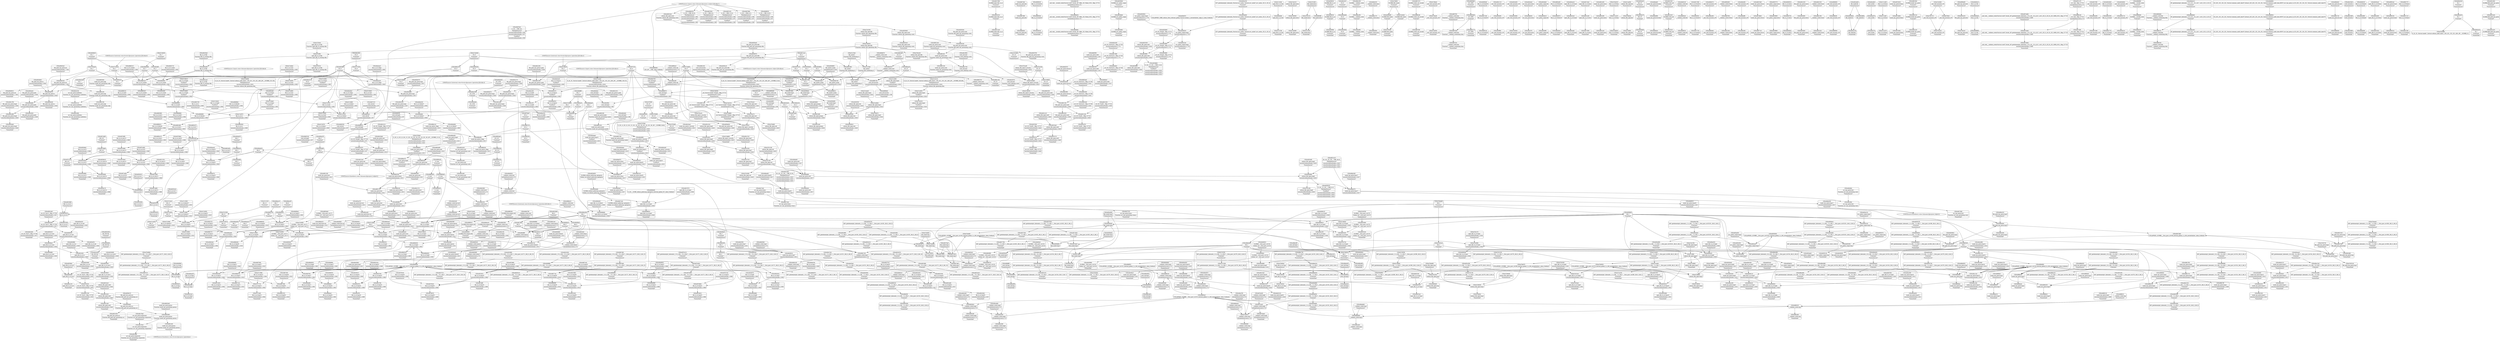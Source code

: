 digraph {
	CE0x4853200 [shape=record,shape=Mrecord,label="{CE0x4853200|file_to_av:av.3|*SummSink*}"]
	CE0x483a780 [shape=record,shape=Mrecord,label="{CE0x483a780|i64*_getelementptr_inbounds_(_2_x_i64_,_2_x_i64_*___llvm_gcov_ctr25231,_i64_0,_i64_1)|*Constant*|*SummSource*}"]
	CE0x4844870 [shape=record,shape=Mrecord,label="{CE0x4844870|file_to_av:tmp8|security/selinux/hooks.c,1903|*SummSource*}"]
	CE0x48de9a0 [shape=record,shape=Mrecord,label="{CE0x48de9a0|inode_has_perm:sclass|security/selinux/hooks.c,1617|*SummSink*}"]
	CE0x488f180 [shape=record,shape=Mrecord,label="{CE0x488f180|GLOBAL:llvm.expect.i64|*Constant*|*SummSource*}"]
	CE0x4827a30 [shape=record,shape=Mrecord,label="{CE0x4827a30|GLOBAL:open_file_to_av|*Constant*|*SummSink*}"]
	CE0x4830ae0 [shape=record,shape=Mrecord,label="{CE0x4830ae0|file_path_has_perm:file|Function::file_path_has_perm&Arg::file::|*SummSource*}"]
	CE0x48357f0 [shape=record,shape=Mrecord,label="{CE0x48357f0|open_file_to_av:tmp10|security/selinux/hooks.c,1931|*SummSource*}"]
	CE0x4887880 [shape=record,shape=Mrecord,label="{CE0x4887880|inode_has_perm:bb}"]
	CE0x48d2ca0 [shape=record,shape=Mrecord,label="{CE0x48d2ca0|i64*_getelementptr_inbounds_(_8_x_i64_,_8_x_i64_*___llvm_gcov_ctr154,_i64_0,_i64_7)|*Constant*|*SummSource*}"]
	CE0x4826e50 [shape=record,shape=Mrecord,label="{CE0x4826e50|file_to_av:if.end16|*SummSink*}"]
	CE0x48c48a0 [shape=record,shape=Mrecord,label="{CE0x48c48a0|i64*_getelementptr_inbounds_(_8_x_i64_,_8_x_i64_*___llvm_gcov_ctr154,_i64_0,_i64_7)|*Constant*}"]
	CE0x48bf7f0 [shape=record,shape=Mrecord,label="{CE0x48bf7f0|_call_void___invalid_creds(%struct.cred*_%cred,_i8*_%file,_i32_%line)_#10,_!dbg_!27721|include/linux/cred.h,174|*SummSource*}"]
	CE0x4829560 [shape=record,shape=Mrecord,label="{CE0x4829560|GLOBAL:avc_policy_seqno|*Constant*|*SummSource*}"]
	CE0x483e310 [shape=record,shape=Mrecord,label="{CE0x483e310|i32*_getelementptr_inbounds_(%struct.avc_cache,_%struct.avc_cache*_avc_cache,_i32_0,_i32_4)|*Constant*|*SummSink*}"]
	CE0x47c2180 [shape=record,shape=Mrecord,label="{CE0x47c2180|open_file_to_av:bb|*SummSink*}"]
	CE0x48c2bb0 [shape=record,shape=Mrecord,label="{CE0x48c2bb0|inode_has_perm:call|security/selinux/hooks.c,1614|*SummSource*}"]
	CE0x48cad60 [shape=record,shape=Mrecord,label="{CE0x48cad60|i64*_getelementptr_inbounds_(_8_x_i64_,_8_x_i64_*___llvm_gcov_ctr154,_i64_0,_i64_5)|*Constant*|*SummSink*}"]
	CE0x4888d50 [shape=record,shape=Mrecord,label="{CE0x4888d50|_call_void___invalid_creds(%struct.cred*_%cred,_i8*_%file,_i32_%line)_#10,_!dbg_!27721|include/linux/cred.h,174}"]
	CE0x47d0000 [shape=record,shape=Mrecord,label="{CE0x47d0000|selinux_file_open:entry}"]
	CE0x4865960 [shape=record,shape=Mrecord,label="{CE0x4865960|file_to_av:conv1|security/selinux/hooks.c,1903|*SummSource*}"]
	CE0x4889150 [shape=record,shape=Mrecord,label="{CE0x4889150|inode_has_perm:tmp5|security/selinux/hooks.c,1609|*SummSink*}"]
	CE0x4880350 [shape=record,shape=Mrecord,label="{CE0x4880350|i64_1|*Constant*}"]
	CE0x47f5150 [shape=record,shape=Mrecord,label="{CE0x47f5150|file_inode:entry}"]
	CE0x47ddf60 [shape=record,shape=Mrecord,label="{CE0x47ddf60|_ret_%struct.inode*_%tmp4,_!dbg_!27713|include/linux/fs.h,1916|*SummSink*}"]
	CE0x48c4380 [shape=record,shape=Mrecord,label="{CE0x48c4380|avc_has_perm:auditdata|Function::avc_has_perm&Arg::auditdata::|*SummSink*}"]
	CE0x48df390 [shape=record,shape=Mrecord,label="{CE0x48df390|inode_has_perm:call4|security/selinux/hooks.c,1617|*SummSource*}"]
	CE0x48c66f0 [shape=record,shape=Mrecord,label="{CE0x48c66f0|inode_has_perm:i_security|security/selinux/hooks.c,1615}"]
	CE0x483f810 [shape=record,shape=Mrecord,label="{CE0x483f810|GLOBAL:file_to_av|*Constant*|*SummSource*}"]
	CE0x47ce980 [shape=record,shape=Mrecord,label="{CE0x47ce980|selinux_file_open:tmp4|*LoadInst*|security/selinux/hooks.c,3424|*SummSource*}"]
	CE0x48c78c0 [shape=record,shape=Mrecord,label="{CE0x48c78c0|avc_has_perm:requested|Function::avc_has_perm&Arg::requested::}"]
	CE0x4828280 [shape=record,shape=Mrecord,label="{CE0x4828280|selinux_file_open:isid|security/selinux/hooks.c,3433}"]
	CE0x4843af0 [shape=record,shape=Mrecord,label="{CE0x4843af0|file_to_av:tmp2|*LoadInst*|security/selinux/hooks.c,1902}"]
	CE0x48c3f80 [shape=record,shape=Mrecord,label="{CE0x48c3f80|avc_has_perm:requested|Function::avc_has_perm&Arg::requested::|*SummSink*}"]
	CE0x48d46b0 [shape=record,shape=Mrecord,label="{CE0x48d46b0|__validate_creds:lnot.ext|include/linux/cred.h,173|*SummSink*}"]
	CE0x485bd40 [shape=record,shape=Mrecord,label="{CE0x485bd40|i32_8|*Constant*}"]
	CE0x48df4c0 [shape=record,shape=Mrecord,label="{CE0x48df4c0|inode_has_perm:call4|security/selinux/hooks.c,1617|*SummSink*}"]
	CE0x4890550 [shape=record,shape=Mrecord,label="{CE0x4890550|i64*_getelementptr_inbounds_(_5_x_i64_,_5_x_i64_*___llvm_gcov_ctr155,_i64_0,_i64_4)|*Constant*|*SummSource*}"]
	CE0x484a940 [shape=record,shape=Mrecord,label="{CE0x484a940|i64_5|*Constant*|*SummSink*}"]
	CE0x48d5c30 [shape=record,shape=Mrecord,label="{CE0x48d5c30|__validate_creds:tmp2|include/linux/cred.h,173|*SummSink*}"]
	CE0x4835450 [shape=record,shape=Mrecord,label="{CE0x4835450|i64*_getelementptr_inbounds_(_15_x_i64_,_15_x_i64_*___llvm_gcov_ctr171,_i64_0,_i64_10)|*Constant*}"]
	CE0x4863f10 [shape=record,shape=Mrecord,label="{CE0x4863f10|file_to_av:tmp4|security/selinux/hooks.c,1902|*SummSink*}"]
	CE0x48bc200 [shape=record,shape=Mrecord,label="{CE0x48bc200|GLOBAL:__validate_creds|*Constant*|*SummSource*}"]
	CE0x481e530 [shape=record,shape=Mrecord,label="{CE0x481e530|selinux_file_open:tmp7|security/selinux/hooks.c,3425}"]
	CE0x48ce330 [shape=record,shape=Mrecord,label="{CE0x48ce330|__validate_creds:tmp9|include/linux/cred.h,175}"]
	CE0x484a3b0 [shape=record,shape=Mrecord,label="{CE0x484a3b0|file_to_av:tmp1}"]
	CE0x4839c40 [shape=record,shape=Mrecord,label="{CE0x4839c40|file_inode:tmp2|*SummSink*}"]
	CE0x483a900 [shape=record,shape=Mrecord,label="{CE0x483a900|i64*_getelementptr_inbounds_(_2_x_i64_,_2_x_i64_*___llvm_gcov_ctr25231,_i64_0,_i64_1)|*Constant*|*SummSink*}"]
	CE0x48bd3b0 [shape=record,shape=Mrecord,label="{CE0x48bd3b0|__validate_creds:entry|*SummSink*}"]
	CE0x48598c0 [shape=record,shape=Mrecord,label="{CE0x48598c0|file_path_has_perm:tmp2|*SummSource*}"]
	CE0x4832ca0 [shape=record,shape=Mrecord,label="{CE0x4832ca0|i32_3|*Constant*|*SummSource*}"]
	CE0x47f29f0 [shape=record,shape=Mrecord,label="{CE0x47f29f0|i32_10|*Constant*|*SummSource*}"]
	CE0x4866210 [shape=record,shape=Mrecord,label="{CE0x4866210|file_to_av:f_mode2|security/selinux/hooks.c,1904|*SummSource*}"]
	CE0x47cb790 [shape=record,shape=Mrecord,label="{CE0x47cb790|selinux_file_open:tmp3|*SummSource*}"]
	CE0x48300d0 [shape=record,shape=Mrecord,label="{CE0x48300d0|selinux_file_open:cred|Function::selinux_file_open&Arg::cred::}"]
	CE0x47f5040 [shape=record,shape=Mrecord,label="{CE0x47f5040|GLOBAL:file_inode|*Constant*|*SummSink*}"]
	CE0x4862760 [shape=record,shape=Mrecord,label="{CE0x4862760|inode_has_perm:inode|Function::inode_has_perm&Arg::inode::|*SummSink*}"]
	CE0x484ea10 [shape=record,shape=Mrecord,label="{CE0x484ea10|i64_7|*Constant*|*SummSource*}"]
	CE0x47b0fc0 [shape=record,shape=Mrecord,label="{CE0x47b0fc0|selinux_file_open:tmp1|*SummSink*}"]
	CE0x4853a20 [shape=record,shape=Mrecord,label="{CE0x4853a20|i64*_getelementptr_inbounds_(_15_x_i64_,_15_x_i64_*___llvm_gcov_ctr171,_i64_0,_i64_14)|*Constant*|*SummSink*}"]
	CE0x48c83d0 [shape=record,shape=Mrecord,label="{CE0x48c83d0|inode_has_perm:expval|security/selinux/hooks.c,1611|*SummSink*}"]
	CE0x48c73e0 [shape=record,shape=Mrecord,label="{CE0x48c73e0|avc_has_perm:tclass|Function::avc_has_perm&Arg::tclass::|*SummSource*}"]
	CE0x4887d70 [shape=record,shape=Mrecord,label="{CE0x4887d70|GLOBAL:creds_are_invalid|*Constant*|*SummSource*}"]
	CE0x47c8ba0 [shape=record,shape=Mrecord,label="{CE0x47c8ba0|_call_void_mcount()_#3|*SummSource*}"]
	CE0x4847e20 [shape=record,shape=Mrecord,label="{CE0x4847e20|file_path_has_perm:tmp|*SummSource*}"]
	CE0x4887eb0 [shape=record,shape=Mrecord,label="{CE0x4887eb0|__validate_creds:line|Function::__validate_creds&Arg::line::}"]
	CE0x48d57d0 [shape=record,shape=Mrecord,label="{CE0x48d57d0|__validate_creds:tmp2|include/linux/cred.h,173}"]
	CE0x484b220 [shape=record,shape=Mrecord,label="{CE0x484b220|file_to_av:tmp11|security/selinux/hooks.c,1904|*SummSource*}"]
	CE0x48298f0 [shape=record,shape=Mrecord,label="{CE0x48298f0|_ret_i32_%tmp4,_!dbg_!27711|security/selinux/avc.c,779}"]
	CE0x48090d0 [shape=record,shape=Mrecord,label="{CE0x48090d0|file_to_av:if.end19|*SummSource*}"]
	CE0x4841110 [shape=record,shape=Mrecord,label="{CE0x4841110|_call_void_mcount()_#3|*SummSource*}"]
	CE0x48cb110 [shape=record,shape=Mrecord,label="{CE0x48cb110|inode_has_perm:tmp11|security/selinux/hooks.c,1612|*SummSource*}"]
	CE0x48c6b20 [shape=record,shape=Mrecord,label="{CE0x48c6b20|inode_has_perm:tmp15|*LoadInst*|security/selinux/hooks.c,1615|*SummSink*}"]
	CE0x4848810 [shape=record,shape=Mrecord,label="{CE0x4848810|open_file_to_av:tmp2|security/selinux/hooks.c,1928|*SummSink*}"]
	CE0x4827f30 [shape=record,shape=Mrecord,label="{CE0x4827f30|i32_2|*Constant*|*SummSink*}"]
	CE0x483fb30 [shape=record,shape=Mrecord,label="{CE0x483fb30|i32_1|*Constant*|*SummSource*}"]
	CE0x48d2680 [shape=record,shape=Mrecord,label="{CE0x48d2680|inode_has_perm:tmp19|security/selinux/hooks.c,1618}"]
	CE0x4833170 [shape=record,shape=Mrecord,label="{CE0x4833170|i64_0|*Constant*|*SummSink*}"]
	CE0x488e1c0 [shape=record,shape=Mrecord,label="{CE0x488e1c0|inode_has_perm:i_flags|security/selinux/hooks.c,1611|*SummSource*}"]
	CE0x48c8c50 [shape=record,shape=Mrecord,label="{CE0x48c8c50|i64_3|*Constant*|*SummSink*}"]
	CE0x48bdcd0 [shape=record,shape=Mrecord,label="{CE0x48bdcd0|i64_1|*Constant*}"]
	CE0x48346e0 [shape=record,shape=Mrecord,label="{CE0x48346e0|file_to_av:or13|security/selinux/hooks.c,1908|*SummSource*}"]
	CE0x48d4790 [shape=record,shape=Mrecord,label="{CE0x48d4790|__validate_creds:conv|include/linux/cred.h,173|*SummSource*}"]
	CE0x484d8b0 [shape=record,shape=Mrecord,label="{CE0x484d8b0|file_to_av:tmp21|security/selinux/hooks.c,1908}"]
	CE0x47b05c0 [shape=record,shape=Mrecord,label="{CE0x47b05c0|open_file_to_av:tmp}"]
	CE0x482b400 [shape=record,shape=Mrecord,label="{CE0x482b400|_call_void_mcount()_#3|*SummSource*}"]
	CE0x47cb0b0 [shape=record,shape=Mrecord,label="{CE0x47cb0b0|i32_0|*Constant*|*SummSink*}"]
	CE0x48862d0 [shape=record,shape=Mrecord,label="{CE0x48862d0|i1_true|*Constant*}"]
	CE0x47c31f0 [shape=record,shape=Mrecord,label="{CE0x47c31f0|i64_12|*Constant*|*SummSource*}"]
	CE0x47c59e0 [shape=record,shape=Mrecord,label="{CE0x47c59e0|i64_2|*Constant*}"]
	CE0x4831ae0 [shape=record,shape=Mrecord,label="{CE0x4831ae0|selinux_file_open:pseqno|security/selinux/hooks.c,3434|*SummSink*}"]
	CE0x47e3210 [shape=record,shape=Mrecord,label="{CE0x47e3210|8:_i8,_32:_%struct.inode*,_%struct.selinux_audit_data*,_128:_i32,_132:_i32,_456:_i8*,_:_SCMRE_456,464_|*MultipleSource*|security/selinux/hooks.c,3424|Function::selinux_file_open&Arg::file::}"]
	CE0x484ffd0 [shape=record,shape=Mrecord,label="{CE0x484ffd0|i64*_getelementptr_inbounds_(_15_x_i64_,_15_x_i64_*___llvm_gcov_ctr171,_i64_0,_i64_8)|*Constant*}"]
	CE0x48286f0 [shape=record,shape=Mrecord,label="{CE0x48286f0|selinux_file_open:call1|security/selinux/hooks.c,3434|*SummSink*}"]
	CE0x4836fc0 [shape=record,shape=Mrecord,label="{CE0x4836fc0|i64_1|*Constant*}"]
	CE0x47c6cb0 [shape=record,shape=Mrecord,label="{CE0x47c6cb0|file_to_av:tmp9|*LoadInst*|security/selinux/hooks.c,1904|*SummSink*}"]
	CE0x487a3f0 [shape=record,shape=Mrecord,label="{CE0x487a3f0|file_to_av:or10|security/selinux/hooks.c,1906}"]
	CE0x48d51e0 [shape=record,shape=Mrecord,label="{CE0x48d51e0|__validate_creds:expval|include/linux/cred.h,173|*SummSource*}"]
	CE0x4835960 [shape=record,shape=Mrecord,label="{CE0x4835960|open_file_to_av:tmp10|security/selinux/hooks.c,1931|*SummSink*}"]
	CE0x48dfb30 [shape=record,shape=Mrecord,label="{CE0x48dfb30|avc_has_perm:entry}"]
	CE0x47a8040 [shape=record,shape=Mrecord,label="{CE0x47a8040|file_inode:f|Function::file_inode&Arg::f::|*SummSink*}"]
	CE0x483e9f0 [shape=record,shape=Mrecord,label="{CE0x483e9f0|avc_policy_seqno:bb|*SummSink*}"]
	CE0x48c9810 [shape=record,shape=Mrecord,label="{CE0x48c9810|GLOBAL:__llvm_gcov_ctr154|Global_var:__llvm_gcov_ctr154|*SummSource*}"]
	CE0x48cf700 [shape=record,shape=Mrecord,label="{CE0x48cf700|cred_sid:tmp4|*LoadInst*|security/selinux/hooks.c,196|*SummSource*}"]
	CE0x4839b60 [shape=record,shape=Mrecord,label="{CE0x4839b60|file_inode:tmp2}"]
	CE0x484e6b0 [shape=record,shape=Mrecord,label="{CE0x484e6b0|file_to_av:tobool7|security/selinux/hooks.c,1905|*SummSink*}"]
	CE0x48c5fb0 [shape=record,shape=Mrecord,label="{CE0x48c5fb0|avc_has_perm:tsid|Function::avc_has_perm&Arg::tsid::}"]
	CE0x47cf9f0 [shape=record,shape=Mrecord,label="{CE0x47cf9f0|selinux_file_open:tmp3}"]
	CE0x4863be0 [shape=record,shape=Mrecord,label="{CE0x4863be0|file_to_av:if.then18|*SummSink*}"]
	CE0x47c6b10 [shape=record,shape=Mrecord,label="{CE0x47c6b10|file_to_av:tmp9|*LoadInst*|security/selinux/hooks.c,1904|*SummSource*}"]
	CE0x47cb040 [shape=record,shape=Mrecord,label="{CE0x47cb040|i32_0|*Constant*|*SummSource*}"]
	CE0x47c60c0 [shape=record,shape=Mrecord,label="{CE0x47c60c0|file_to_av:tmp3|security/selinux/hooks.c,1902|*SummSink*}"]
	CE0x481f660 [shape=record,shape=Mrecord,label="{CE0x481f660|i64*_getelementptr_inbounds_(_15_x_i64_,_15_x_i64_*___llvm_gcov_ctr171,_i64_0,_i64_10)|*Constant*|*SummSource*}"]
	CE0x4833090 [shape=record,shape=Mrecord,label="{CE0x4833090|i64_0|*Constant*|*SummSource*}"]
	CE0x48de670 [shape=record,shape=Mrecord,label="{CE0x48de670|inode_has_perm:sclass|security/selinux/hooks.c,1617}"]
	"CONST[source:2(external),value:0(static)][purpose:{operation}][SrcIdx:2]"
	CE0x47c6590 [shape=record,shape=Mrecord,label="{CE0x47c6590|GLOBAL:__llvm_gcov_ctr171|Global_var:__llvm_gcov_ctr171|*SummSink*}"]
	"CONST[source:0(mediator),value:2(dynamic)][purpose:{object}]"
	CE0x4844af0 [shape=record,shape=Mrecord,label="{CE0x4844af0|open_file_to_av:if.end|*SummSink*}"]
	CE0x47b07a0 [shape=record,shape=Mrecord,label="{CE0x47b07a0|file_path_has_perm:tmp1|*SummSink*}"]
	CE0x481f970 [shape=record,shape=Mrecord,label="{CE0x481f970|file_to_av:tmp24|security/selinux/hooks.c,1909}"]
	CE0x4885d90 [shape=record,shape=Mrecord,label="{CE0x4885d90|inode_has_perm:and|security/selinux/hooks.c,1611|*SummSource*}"]
	CE0x4839370 [shape=record,shape=Mrecord,label="{CE0x4839370|avc_policy_seqno:tmp|*SummSource*}"]
	CE0x484dd30 [shape=record,shape=Mrecord,label="{CE0x484dd30|i32_1024|*Constant*|*SummSource*}"]
	CE0x4827ba0 [shape=record,shape=Mrecord,label="{CE0x4827ba0|open_file_to_av:entry|*SummSource*}"]
	CE0x4836be0 [shape=record,shape=Mrecord,label="{CE0x4836be0|open_file_to_av:conv|security/selinux/hooks.c,1929}"]
	CE0x47c3060 [shape=record,shape=Mrecord,label="{CE0x47c3060|file_to_av:tmp26|security/selinux/hooks.c,1910}"]
	CE0x4828010 [shape=record,shape=Mrecord,label="{CE0x4828010|selinux_file_open:isid|security/selinux/hooks.c,3433|*SummSink*}"]
	CE0x484a340 [shape=record,shape=Mrecord,label="{CE0x484a340|i64_1|*Constant*}"]
	CE0x4827900 [shape=record,shape=Mrecord,label="{CE0x4827900|GLOBAL:open_file_to_av|*Constant*|*SummSource*}"]
	CE0x47f2660 [shape=record,shape=Mrecord,label="{CE0x47f2660|_ret_i32_%av.0,_!dbg_!27720|security/selinux/hooks.c,1931|*SummSource*}"]
	CE0x47f2b80 [shape=record,shape=Mrecord,label="{CE0x47f2b80|i32_10|*Constant*|*SummSink*}"]
	CE0x4839bd0 [shape=record,shape=Mrecord,label="{CE0x4839bd0|file_inode:tmp2|*SummSource*}"]
	CE0x4861b90 [shape=record,shape=Mrecord,label="{CE0x4861b90|inode_has_perm:entry}"]
	CE0x4865b70 [shape=record,shape=Mrecord,label="{CE0x4865b70|file_to_av:av.0|*SummSource*}"]
	CE0x485a890 [shape=record,shape=Mrecord,label="{CE0x485a890|inode_has_perm:lnot1|security/selinux/hooks.c,1611|*SummSink*}"]
	CE0x48c09d0 [shape=record,shape=Mrecord,label="{CE0x48c09d0|cred_sid:tmp}"]
	CE0x48361f0 [shape=record,shape=Mrecord,label="{CE0x48361f0|open_file_to_av:tmp7|security/selinux/hooks.c,1929|*SummSink*}"]
	CE0x47c4360 [shape=record,shape=Mrecord,label="{CE0x47c4360|file_to_av:tmp2|*LoadInst*|security/selinux/hooks.c,1902|*SummSource*}"]
	CE0x4867250 [shape=record,shape=Mrecord,label="{CE0x4867250|file_to_av:tmp27|security/selinux/hooks.c,1910|*SummSink*}"]
	CE0x4854b70 [shape=record,shape=Mrecord,label="{CE0x4854b70|file_inode:tmp}"]
	CE0x488f010 [shape=record,shape=Mrecord,label="{CE0x488f010|GLOBAL:llvm.expect.i64|*Constant*}"]
	CE0x47c8a40 [shape=record,shape=Mrecord,label="{CE0x47c8a40|_call_void_mcount()_#3}"]
	CE0x48c8090 [shape=record,shape=Mrecord,label="{CE0x48c8090|GLOBAL:llvm.expect.i64|*Constant*|*SummSink*}"]
	CE0x47c4630 [shape=record,shape=Mrecord,label="{CE0x47c4630|file_to_av:conv|security/selinux/hooks.c,1903}"]
	CE0x4868680 [shape=record,shape=Mrecord,label="{CE0x4868680|file_to_av:tobool4|security/selinux/hooks.c,1904}"]
	CE0x4889cd0 [shape=record,shape=Mrecord,label="{CE0x4889cd0|GLOBAL:creds_are_invalid|*Constant*}"]
	CE0x47be310 [shape=record,shape=Mrecord,label="{CE0x47be310|selinux_file_open:entry|*SummSource*}"]
	CE0x47b0630 [shape=record,shape=Mrecord,label="{CE0x47b0630|COLLAPSED:_GCMRE___llvm_gcov_ctr270_internal_global_5_x_i64_zeroinitializer:_elem_0:default:}"]
	CE0x4865e90 [shape=record,shape=Mrecord,label="{CE0x4865e90|file_to_av:av.0|*SummSink*}"]
	CE0x47b4550 [shape=record,shape=Mrecord,label="{CE0x47b4550|file_to_av:if.then|*SummSource*}"]
	CE0x484fd20 [shape=record,shape=Mrecord,label="{CE0x484fd20|file_to_av:tmp18|security/selinux/hooks.c,1905|*SummSource*}"]
	CE0x48c4d20 [shape=record,shape=Mrecord,label="{CE0x48c4d20|inode_has_perm:tmp19|security/selinux/hooks.c,1618|*SummSource*}"]
	CE0x47aa940 [shape=record,shape=Mrecord,label="{CE0x47aa940|selinux_file_open:bb|*SummSource*}"]
	CE0x483ba70 [shape=record,shape=Mrecord,label="{CE0x483ba70|i64_16|*Constant*}"]
	CE0x47ce630 [shape=record,shape=Mrecord,label="{CE0x47ce630|_call_void_mcount()_#3|*SummSink*}"]
	CE0x4839ed0 [shape=record,shape=Mrecord,label="{CE0x4839ed0|file_inode:tmp3}"]
	CE0x4853080 [shape=record,shape=Mrecord,label="{CE0x4853080|file_to_av:av.3|*SummSource*}"]
	CE0x48a3a50 [shape=record,shape=Mrecord,label="{CE0x48a3a50|file_to_av:f_flags|security/selinux/hooks.c,1905}"]
	CE0x4831cd0 [shape=record,shape=Mrecord,label="{CE0x4831cd0|selinux_file_open:call2|security/selinux/hooks.c,3443|*SummSink*}"]
	CE0x48bdaf0 [shape=record,shape=Mrecord,label="{CE0x48bdaf0|inode_has_perm:do.body|*SummSource*}"]
	CE0x48d5ac0 [shape=record,shape=Mrecord,label="{CE0x48d5ac0|__validate_creds:tmp3|include/linux/cred.h,173}"]
	"CONST[source:2(external),value:0(static)][purpose:{operation}][SrcIdx:1]"
	CE0x484ecb0 [shape=record,shape=Mrecord,label="{CE0x484ecb0|file_to_av:tmp16|security/selinux/hooks.c,1905}"]
	CE0x47ddfd0 [shape=record,shape=Mrecord,label="{CE0x47ddfd0|selinux_file_open:i_security|security/selinux/hooks.c,3425|*SummSink*}"]
	CE0x47c5e40 [shape=record,shape=Mrecord,label="{CE0x47c5e40|file_to_av:tmp3|security/selinux/hooks.c,1902|*SummSource*}"]
	CE0x48c79a0 [shape=record,shape=Mrecord,label="{CE0x48c79a0|avc_has_perm:requested|Function::avc_has_perm&Arg::requested::|*SummSource*}"]
	CE0x47c45c0 [shape=record,shape=Mrecord,label="{CE0x47c45c0|i32_1|*Constant*}"]
	CE0x48de870 [shape=record,shape=Mrecord,label="{CE0x48de870|inode_has_perm:sclass|security/selinux/hooks.c,1617|*SummSource*}"]
	CE0x48c31f0 [shape=record,shape=Mrecord,label="{CE0x48c31f0|GLOBAL:cred_sid|*Constant*|*SummSource*}"]
	CE0x48d0530 [shape=record,shape=Mrecord,label="{CE0x48d0530|__validate_creds:bb|*SummSource*}"]
	CE0x4863870 [shape=record,shape=Mrecord,label="{CE0x4863870|file_to_av:if.then18}"]
	CE0x47bed30 [shape=record,shape=Mrecord,label="{CE0x47bed30|i64*_getelementptr_inbounds_(_2_x_i64_,_2_x_i64_*___llvm_gcov_ctr168,_i64_0,_i64_0)|*Constant*}"]
	CE0x47e4320 [shape=record,shape=Mrecord,label="{CE0x47e4320|selinux_file_open:tmp4|*LoadInst*|security/selinux/hooks.c,3424|*SummSink*}"]
	CE0x47c2ef0 [shape=record,shape=Mrecord,label="{CE0x47c2ef0|i64_11|*Constant*|*SummSink*}"]
	CE0x48d0330 [shape=record,shape=Mrecord,label="{CE0x48d0330|cred_sid:sid|security/selinux/hooks.c,197|*SummSink*}"]
	CE0x484ee30 [shape=record,shape=Mrecord,label="{CE0x484ee30|i64_6|*Constant*|*SummSource*}"]
	CE0x4853970 [shape=record,shape=Mrecord,label="{CE0x4853970|i64*_getelementptr_inbounds_(_15_x_i64_,_15_x_i64_*___llvm_gcov_ctr171,_i64_0,_i64_14)|*Constant*|*SummSource*}"]
	CE0x4867bb0 [shape=record,shape=Mrecord,label="{CE0x4867bb0|i64*_getelementptr_inbounds_(_15_x_i64_,_15_x_i64_*___llvm_gcov_ctr171,_i64_0,_i64_13)|*Constant*}"]
	CE0x4826f10 [shape=record,shape=Mrecord,label="{CE0x4826f10|file_to_av:if.end15}"]
	CE0x48d48c0 [shape=record,shape=Mrecord,label="{CE0x48d48c0|__validate_creds:conv|include/linux/cred.h,173|*SummSink*}"]
	CE0x48ba350 [shape=record,shape=Mrecord,label="{CE0x48ba350|cred_sid:tmp3}"]
	CE0x48cc730 [shape=record,shape=Mrecord,label="{CE0x48cc730|inode_has_perm:tmp14|security/selinux/hooks.c,1614}"]
	CE0x4834500 [shape=record,shape=Mrecord,label="{CE0x4834500|open_file_to_av:conv1|security/selinux/hooks.c,1929}"]
	CE0x48d5470 [shape=record,shape=Mrecord,label="{CE0x48d5470|__validate_creds:tobool|include/linux/cred.h,173}"]
	CE0x488e9e0 [shape=record,shape=Mrecord,label="{CE0x488e9e0|_call_void_mcount()_#3|*SummSink*}"]
	CE0x47f3de0 [shape=record,shape=Mrecord,label="{CE0x47f3de0|0:_i32,_4:_i32,_8:_i16,_12:_i32,_16:_i32,_20:_i32,_24:_i32,_56:_i8*,_:_SCMRE_12,16_|*MultipleSource*|security/selinux/hooks.c,3425|security/selinux/hooks.c,3425}"]
	CE0x48df190 [shape=record,shape=Mrecord,label="{CE0x48df190|inode_has_perm:call4|security/selinux/hooks.c,1617}"]
	CE0x4849c10 [shape=record,shape=Mrecord,label="{CE0x4849c10|open_file_to_av:tmp3|security/selinux/hooks.c,1928|*SummSource*}"]
	CE0x48d0780 [shape=record,shape=Mrecord,label="{CE0x48d0780|__validate_creds:if.then}"]
	CE0x4861650 [shape=record,shape=Mrecord,label="{CE0x4861650|file_path_has_perm:call1|security/selinux/hooks.c,1659|*SummSink*}"]
	CE0x47c5860 [shape=record,shape=Mrecord,label="{CE0x47c5860|file_to_av:tobool|security/selinux/hooks.c,1902|*SummSource*}"]
	CE0x487b980 [shape=record,shape=Mrecord,label="{CE0x487b980|file_to_av:conv12|security/selinux/hooks.c,1908}"]
	CE0x487ab30 [shape=record,shape=Mrecord,label="{CE0x487ab30|__validate_creds:tmp6|include/linux/cred.h,174|*SummSource*}"]
	CE0x488c240 [shape=record,shape=Mrecord,label="{CE0x488c240|cred_sid:security|security/selinux/hooks.c,196|*SummSource*}"]
	CE0x48bdff0 [shape=record,shape=Mrecord,label="{CE0x48bdff0|_call_void_mcount()_#3}"]
	CE0x4829d00 [shape=record,shape=Mrecord,label="{CE0x4829d00|selinux_file_open:pseqno|security/selinux/hooks.c,3434|*SummSource*}"]
	CE0x481ff70 [shape=record,shape=Mrecord,label="{CE0x481ff70|file_to_av:tmp24|security/selinux/hooks.c,1909|*SummSink*}"]
	CE0x48877c0 [shape=record,shape=Mrecord,label="{CE0x48877c0|inode_has_perm:return|*SummSink*}"]
	CE0x48cfba0 [shape=record,shape=Mrecord,label="{CE0x48cfba0|cred_sid:tmp5|security/selinux/hooks.c,196|*SummSource*}"]
	CE0x482b830 [shape=record,shape=Mrecord,label="{CE0x482b830|GLOBAL:selinux_policycap_openperm|Global_var:selinux_policycap_openperm|*SummSource*}"]
	CE0x48285c0 [shape=record,shape=Mrecord,label="{CE0x48285c0|8:_i32,_12:_i32,_:_CME_8,12_|*MultipleSource*|*LoadInst*|security/selinux/hooks.c,3424|security/selinux/hooks.c,3433|security/selinux/hooks.c,3424}"]
	CE0x4861ee0 [shape=record,shape=Mrecord,label="{CE0x4861ee0|inode_has_perm:entry|*SummSink*}"]
	CE0x47b2890 [shape=record,shape=Mrecord,label="{CE0x47b2890|open_file_to_av:tmp5|security/selinux/hooks.c,1928}"]
	CE0x47b29d0 [shape=record,shape=Mrecord,label="{CE0x47b29d0|selinux_file_open:f_security|security/selinux/hooks.c,3424}"]
	CE0x483acc0 [shape=record,shape=Mrecord,label="{CE0x483acc0|avc_policy_seqno:tmp2}"]
	CE0x4829fa0 [shape=record,shape=Mrecord,label="{CE0x4829fa0|open_file_to_av:av.0|*SummSource*}"]
	CE0x4834b10 [shape=record,shape=Mrecord,label="{CE0x4834b10|file_to_av:conv14|security/selinux/hooks.c,1908|*SummSource*}"]
	CE0x4829880 [shape=record,shape=Mrecord,label="{CE0x4829880|avc_policy_seqno:entry|*SummSink*}"]
	CE0x4829690 [shape=record,shape=Mrecord,label="{CE0x4829690|avc_policy_seqno:entry}"]
	CE0x481f780 [shape=record,shape=Mrecord,label="{CE0x481f780|file_to_av:tmp23|security/selinux/hooks.c,1909|*SummSink*}"]
	CE0x48499a0 [shape=record,shape=Mrecord,label="{CE0x48499a0|i64_0|*Constant*}"]
	CE0x48bd980 [shape=record,shape=Mrecord,label="{CE0x48bd980|inode_has_perm:do.body}"]
	CE0x4843230 [shape=record,shape=Mrecord,label="{CE0x4843230|open_file_to_av:tmp1|*SummSource*}"]
	CE0x4860ff0 [shape=record,shape=Mrecord,label="{CE0x4860ff0|file_inode:entry}"]
	CE0x488d730 [shape=record,shape=Mrecord,label="{CE0x488d730|__validate_creds:cred|Function::__validate_creds&Arg::cred::|*SummSink*}"]
	CE0x4827120 [shape=record,shape=Mrecord,label="{CE0x4827120|file_to_av:if.end15|*SummSink*}"]
	CE0x47bf3f0 [shape=record,shape=Mrecord,label="{CE0x47bf3f0|file_inode:tmp|*SummSink*}"]
	CE0x48bd520 [shape=record,shape=Mrecord,label="{CE0x48bd520|i64*_getelementptr_inbounds_(_2_x_i64_,_2_x_i64_*___llvm_gcov_ctr131,_i64_0,_i64_1)|*Constant*}"]
	"CONST[source:1(input),value:2(dynamic)][purpose:{operation}][SrcIdx:6]"
	CE0x48c5220 [shape=record,shape=Mrecord,label="{CE0x48c5220|inode_has_perm:tmp20|security/selinux/hooks.c,1618}"]
	CE0x48bcb60 [shape=record,shape=Mrecord,label="{CE0x48bcb60|i64*_getelementptr_inbounds_(_8_x_i64_,_8_x_i64_*___llvm_gcov_ctr154,_i64_0,_i64_0)|*Constant*|*SummSink*}"]
	CE0x47c6970 [shape=record,shape=Mrecord,label="{CE0x47c6970|__validate_creds:tmp7|include/linux/cred.h,174}"]
	CE0x48ba050 [shape=record,shape=Mrecord,label="{CE0x48ba050|cred_sid:tmp2|*SummSource*}"]
	CE0x47b0a40 [shape=record,shape=Mrecord,label="{CE0x47b0a40|i32_1|*Constant*}"]
	CE0x4842cd0 [shape=record,shape=Mrecord,label="{CE0x4842cd0|_ret_i32_%av.3,_!dbg_!27739|security/selinux/hooks.c,1917|*SummSource*}"]
	CE0x485a710 [shape=record,shape=Mrecord,label="{CE0x485a710|inode_has_perm:lnot1|security/selinux/hooks.c,1611|*SummSource*}"]
	CE0x48611e0 [shape=record,shape=Mrecord,label="{CE0x48611e0|_ret_%struct.inode*_%tmp4,_!dbg_!27713|include/linux/fs.h,1916}"]
	CE0x4828dd0 [shape=record,shape=Mrecord,label="{CE0x4828dd0|GLOBAL:avc_policy_seqno|*Constant*}"]
	CE0x4866870 [shape=record,shape=Mrecord,label="{CE0x4866870|cred_sid:tmp4|*LoadInst*|security/selinux/hooks.c,196}"]
	CE0x48316f0 [shape=record,shape=Mrecord,label="{CE0x48316f0|selinux_file_open:pseqno|security/selinux/hooks.c,3434}"]
	CE0x48407f0 [shape=record,shape=Mrecord,label="{CE0x48407f0|file_to_av:entry}"]
	CE0x482fb90 [shape=record,shape=Mrecord,label="{CE0x482fb90|file_path_has_perm:entry}"]
	CE0x483de60 [shape=record,shape=Mrecord,label="{CE0x483de60|i32*_getelementptr_inbounds_(%struct.avc_cache,_%struct.avc_cache*_avc_cache,_i32_0,_i32_4)|*Constant*}"]
	CE0x4879670 [shape=record,shape=Mrecord,label="{CE0x4879670|file_to_av:tmp20|security/selinux/hooks.c,1906|*SummSink*}"]
	CE0x48cde60 [shape=record,shape=Mrecord,label="{CE0x48cde60|i64*_getelementptr_inbounds_(_5_x_i64_,_5_x_i64_*___llvm_gcov_ctr155,_i64_0,_i64_3)|*Constant*|*SummSink*}"]
	CE0x48d1320 [shape=record,shape=Mrecord,label="{CE0x48d1320|__validate_creds:if.end|*SummSource*}"]
	CE0x4848c60 [shape=record,shape=Mrecord,label="{CE0x4848c60|open_file_to_av:tobool|security/selinux/hooks.c,1928|*SummSource*}"]
	CE0x481f3e0 [shape=record,shape=Mrecord,label="{CE0x481f3e0|_ret_i32_%call3,_!dbg_!27727|security/selinux/hooks.c,3443|*SummSink*}"]
	CE0x48324e0 [shape=record,shape=Mrecord,label="{CE0x48324e0|selinux_file_open:call3|security/selinux/hooks.c,3443}"]
	CE0x48d4050 [shape=record,shape=Mrecord,label="{CE0x48d4050|__validate_creds:lnot|include/linux/cred.h,173|*SummSource*}"]
	CE0x48d6210 [shape=record,shape=Mrecord,label="{CE0x48d6210|GLOBAL:__llvm_gcov_ctr155|Global_var:__llvm_gcov_ctr155|*SummSink*}"]
	CE0x48d4ff0 [shape=record,shape=Mrecord,label="{CE0x48d4ff0|__validate_creds:expval|include/linux/cred.h,173}"]
	CE0x4886800 [shape=record,shape=Mrecord,label="{CE0x4886800|_call_void_mcount()_#3|*SummSource*}"]
	CE0x4836780 [shape=record,shape=Mrecord,label="{CE0x4836780|open_file_to_av:tmp8|security/selinux/hooks.c,1929|*SummSource*}"]
	CE0x48a3570 [shape=record,shape=Mrecord,label="{CE0x48a3570|i32_6|*Constant*|*SummSink*}"]
	CE0x48a4180 [shape=record,shape=Mrecord,label="{CE0x48a4180|i32_1024|*Constant*}"]
	CE0x48d3150 [shape=record,shape=Mrecord,label="{CE0x48d3150|i32_512|*Constant*|*SummSink*}"]
	CE0x48302e0 [shape=record,shape=Mrecord,label="{CE0x48302e0|selinux_file_open:cred|Function::selinux_file_open&Arg::cred::|*SummSink*}"]
	CE0x482a640 [shape=record,shape=Mrecord,label="{CE0x482a640|file_inode:bb|*SummSource*}"]
	CE0x47ce850 [shape=record,shape=Mrecord,label="{CE0x47ce850|selinux_file_open:tmp4|*LoadInst*|security/selinux/hooks.c,3424}"]
	CE0x48424c0 [shape=record,shape=Mrecord,label="{CE0x48424c0|open_file_to_av:if.end}"]
	CE0x4858f80 [shape=record,shape=Mrecord,label="{CE0x4858f80|open_file_to_av:or|security/selinux/hooks.c,1929|*SummSource*}"]
	CE0x4850510 [shape=record,shape=Mrecord,label="{CE0x4850510|i64*_getelementptr_inbounds_(_15_x_i64_,_15_x_i64_*___llvm_gcov_ctr171,_i64_0,_i64_8)|*Constant*|*SummSink*}"]
	CE0x488e970 [shape=record,shape=Mrecord,label="{CE0x488e970|_call_void_mcount()_#3|*SummSource*}"]
	CE0x48662e0 [shape=record,shape=Mrecord,label="{CE0x48662e0|file_to_av:f_mode2|security/selinux/hooks.c,1904|*SummSink*}"]
	CE0x4829770 [shape=record,shape=Mrecord,label="{CE0x4829770|avc_policy_seqno:entry|*SummSource*}"]
	CE0x48438f0 [shape=record,shape=Mrecord,label="{CE0x48438f0|i32_0|*Constant*}"]
	CE0x48bb8b0 [shape=record,shape=Mrecord,label="{CE0x48bb8b0|COLLAPSED:_GCMRE___llvm_gcov_ctr154_internal_global_8_x_i64_zeroinitializer:_elem_0:default:}"]
	CE0x48d8230 [shape=record,shape=Mrecord,label="{CE0x48d8230|4:_i32,_:_CRE_20,24_|*MultipleSource*|security/selinux/hooks.c,196|security/selinux/hooks.c,197|*LoadInst*|security/selinux/hooks.c,196}"]
	CE0x4836110 [shape=record,shape=Mrecord,label="{CE0x4836110|open_file_to_av:tmp7|security/selinux/hooks.c,1929}"]
	CE0x48ce8e0 [shape=record,shape=Mrecord,label="{CE0x48ce8e0|cred_sid:bb|*SummSource*}"]
	CE0x4843b60 [shape=record,shape=Mrecord,label="{CE0x4843b60|file_to_av:f_mode|security/selinux/hooks.c,1902|*SummSink*}"]
	CE0x488a010 [shape=record,shape=Mrecord,label="{CE0x488a010|inode_has_perm:tmp1|*SummSink*}"]
	CE0x483a210 [shape=record,shape=Mrecord,label="{CE0x483a210|avc_policy_seqno:tmp1|*SummSource*}"]
	CE0x487ede0 [shape=record,shape=Mrecord,label="{CE0x487ede0|file_inode:tmp3}"]
	CE0x47c1d00 [shape=record,shape=Mrecord,label="{CE0x47c1d00|file_to_av:if.else|*SummSource*}"]
	CE0x4820580 [shape=record,shape=Mrecord,label="{CE0x4820580|open_file_to_av:or|security/selinux/hooks.c,1929|*SummSink*}"]
	CE0x47c56e0 [shape=record,shape=Mrecord,label="{CE0x47c56e0|file_to_av:and|security/selinux/hooks.c,1902|*SummSource*}"]
	CE0x48432a0 [shape=record,shape=Mrecord,label="{CE0x48432a0|open_file_to_av:tmp1|*SummSink*}"]
	CE0x48668e0 [shape=record,shape=Mrecord,label="{CE0x48668e0|cred_sid:security|security/selinux/hooks.c,196|*SummSink*}"]
	CE0x488ed10 [shape=record,shape=Mrecord,label="{CE0x488ed10|inode_has_perm:lnot.ext|security/selinux/hooks.c,1611|*SummSink*}"]
	CE0x484f5d0 [shape=record,shape=Mrecord,label="{CE0x484f5d0|file_to_av:tmp16|security/selinux/hooks.c,1905|*SummSink*}"]
	CE0x487d550 [shape=record,shape=Mrecord,label="{CE0x487d550|inode_has_perm:if.then|*SummSource*}"]
	CE0x47e4840 [shape=record,shape=Mrecord,label="{CE0x47e4840|selinux_file_open:tmp5|security/selinux/hooks.c,3424}"]
	CE0x4847670 [shape=record,shape=Mrecord,label="{CE0x4847670|open_file_to_av:tmp2|security/selinux/hooks.c,1928|*SummSource*}"]
	CE0x47f4ce0 [shape=record,shape=Mrecord,label="{CE0x47f4ce0|selinux_file_open:call|security/selinux/hooks.c,3425|*SummSource*}"]
	CE0x48349d0 [shape=record,shape=Mrecord,label="{CE0x48349d0|file_to_av:conv14|security/selinux/hooks.c,1908}"]
	CE0x48435d0 [shape=record,shape=Mrecord,label="{CE0x48435d0|i32_7|*Constant*|*SummSink*}"]
	CE0x483f990 [shape=record,shape=Mrecord,label="{CE0x483f990|GLOBAL:file_to_av|*Constant*|*SummSink*}"]
	CE0x48612c0 [shape=record,shape=Mrecord,label="{CE0x48612c0|GLOBAL:inode_has_perm|*Constant*}"]
	CE0x4859850 [shape=record,shape=Mrecord,label="{CE0x4859850|file_path_has_perm:tmp2}"]
	CE0x4850260 [shape=record,shape=Mrecord,label="{CE0x4850260|i64*_getelementptr_inbounds_(_15_x_i64_,_15_x_i64_*___llvm_gcov_ctr171,_i64_0,_i64_8)|*Constant*|*SummSource*}"]
	CE0x484af70 [shape=record,shape=Mrecord,label="{CE0x484af70|file_to_av:tmp10|security/selinux/hooks.c,1904|*SummSink*}"]
	CE0x487a9c0 [shape=record,shape=Mrecord,label="{CE0x487a9c0|i64*_getelementptr_inbounds_(_15_x_i64_,_15_x_i64_*___llvm_gcov_ctr171,_i64_0,_i64_9)|*Constant*}"]
	CE0x48c41c0 [shape=record,shape=Mrecord,label="{CE0x48c41c0|avc_has_perm:auditdata|Function::avc_has_perm&Arg::auditdata::}"]
	CE0x488e400 [shape=record,shape=Mrecord,label="{CE0x488e400|inode_has_perm:tmp6|*LoadInst*|security/selinux/hooks.c,1611|*SummSource*}"]
	CE0x484fea0 [shape=record,shape=Mrecord,label="{CE0x484fea0|file_to_av:tmp18|security/selinux/hooks.c,1905|*SummSink*}"]
	CE0x48d2230 [shape=record,shape=Mrecord,label="{CE0x48d2230|i64*_getelementptr_inbounds_(_5_x_i64_,_5_x_i64_*___llvm_gcov_ctr155,_i64_0,_i64_0)|*Constant*|*SummSource*}"]
	"CONST[source:0(mediator),value:2(dynamic)][purpose:{subject}]"
	CE0x48cdbb0 [shape=record,shape=Mrecord,label="{CE0x48cdbb0|i64*_getelementptr_inbounds_(_5_x_i64_,_5_x_i64_*___llvm_gcov_ctr155,_i64_0,_i64_3)|*Constant*|*SummSource*}"]
	CE0x48d7850 [shape=record,shape=Mrecord,label="{CE0x48d7850|4:_i32,_:_CRE_0,4_|*MultipleSource*|security/selinux/hooks.c,196|security/selinux/hooks.c,197|*LoadInst*|security/selinux/hooks.c,196}"]
	CE0x4830e70 [shape=record,shape=Mrecord,label="{CE0x4830e70|file_path_has_perm:av|Function::file_path_has_perm&Arg::av::|*SummSource*}"]
	CE0x48c9010 [shape=record,shape=Mrecord,label="{CE0x48c9010|inode_has_perm:tmp7|security/selinux/hooks.c,1611}"]
	CE0x48cc860 [shape=record,shape=Mrecord,label="{CE0x48cc860|inode_has_perm:tmp14|security/selinux/hooks.c,1614|*SummSource*}"]
	CE0x4830540 [shape=record,shape=Mrecord,label="{CE0x4830540|file_path_has_perm:cred|Function::file_path_has_perm&Arg::cred::}"]
	CE0x4889ec0 [shape=record,shape=Mrecord,label="{CE0x4889ec0|__validate_creds:call|include/linux/cred.h,173|*SummSource*}"]
	"CONST[source:0(mediator),value:0(static)][purpose:{operation}]"
	CE0x48d1200 [shape=record,shape=Mrecord,label="{CE0x48d1200|__validate_creds:if.then|*SummSink*}"]
	CE0x48cb660 [shape=record,shape=Mrecord,label="{CE0x48cb660|inode_has_perm:tmp12|security/selinux/hooks.c,1612|*SummSource*}"]
	CE0x47bca20 [shape=record,shape=Mrecord,label="{CE0x47bca20|_call_void_mcount()_#3|*SummSink*}"]
	CE0x48de3d0 [shape=record,shape=Mrecord,label="{CE0x48de3d0|inode_has_perm:tmp17|security/selinux/hooks.c,1617|*SummSource*}"]
	CE0x484eea0 [shape=record,shape=Mrecord,label="{CE0x484eea0|i64_6|*Constant*|*SummSink*}"]
	CE0x47c1bf0 [shape=record,shape=Mrecord,label="{CE0x47c1bf0|file_to_av:if.else}"]
	CE0x47bef40 [shape=record,shape=Mrecord,label="{CE0x47bef40|COLLAPSED:_GCMRE___llvm_gcov_ctr162_internal_global_2_x_i64_zeroinitializer:_elem_0:default:}"]
	CE0x4843710 [shape=record,shape=Mrecord,label="{CE0x4843710|file_to_av:f_mode|security/selinux/hooks.c,1902|*SummSource*}"]
	CE0x47b06a0 [shape=record,shape=Mrecord,label="{CE0x47b06a0|open_file_to_av:tmp|*SummSource*}"]
	CE0x4868c40 [shape=record,shape=Mrecord,label="{CE0x4868c40|i64_5|*Constant*}"]
	CE0x48536f0 [shape=record,shape=Mrecord,label="{CE0x48536f0|i64*_getelementptr_inbounds_(_15_x_i64_,_15_x_i64_*___llvm_gcov_ctr171,_i64_0,_i64_14)|*Constant*}"]
	CE0x47becc0 [shape=record,shape=Mrecord,label="{CE0x47becc0|file_path_has_perm:bb|*SummSink*}"]
	CE0x48537c0 [shape=record,shape=Mrecord,label="{CE0x48537c0|file_to_av:tmp31|security/selinux/hooks.c,1917|*SummSource*}"]
	CE0x47c8500 [shape=record,shape=Mrecord,label="{CE0x47c8500|i32_7|*Constant*|*SummSource*}"]
	CE0x488eee0 [shape=record,shape=Mrecord,label="{CE0x488eee0|inode_has_perm:conv|security/selinux/hooks.c,1611|*SummSink*}"]
	CE0x48c9980 [shape=record,shape=Mrecord,label="{CE0x48c9980|GLOBAL:__llvm_gcov_ctr154|Global_var:__llvm_gcov_ctr154|*SummSink*}"]
	CE0x48c2ce0 [shape=record,shape=Mrecord,label="{CE0x48c2ce0|inode_has_perm:call|security/selinux/hooks.c,1614|*SummSink*}"]
	CE0x48c46c0 [shape=record,shape=Mrecord,label="{CE0x48c46c0|_ret_i32_%retval.0,_!dbg_!27728|security/selinux/avc.c,775|*SummSink*}"]
	CE0x47c2d50 [shape=record,shape=Mrecord,label="{CE0x47c2d50|i64_11|*Constant*}"]
	CE0x48d85f0 [shape=record,shape=Mrecord,label="{CE0x48d85f0|cred_sid:tmp6|security/selinux/hooks.c,197|*SummSource*}"]
	CE0x48484a0 [shape=record,shape=Mrecord,label="{CE0x48484a0|file_to_av:bb}"]
	CE0x4838d80 [shape=record,shape=Mrecord,label="{CE0x4838d80|file_inode:tmp4|*LoadInst*|include/linux/fs.h,1916|*SummSink*}"]
	CE0x47c54a0 [shape=record,shape=Mrecord,label="{CE0x47c54a0|file_to_av:and|security/selinux/hooks.c,1902|*SummSink*}"]
	CE0x47c1e30 [shape=record,shape=Mrecord,label="{CE0x47c1e30|file_to_av:if.then}"]
	CE0x487e640 [shape=record,shape=Mrecord,label="{CE0x487e640|_call_void___validate_creds(%struct.cred*_%cred,_i8*_getelementptr_inbounds_(_25_x_i8_,_25_x_i8_*_.str3,_i32_0,_i32_0),_i32_1609)_#10,_!dbg_!27719|security/selinux/hooks.c,1609|*SummSink*}"]
	CE0x48bf120 [shape=record,shape=Mrecord,label="{CE0x48bf120|i32_4|*Constant*}"]
	CE0x4890e50 [shape=record,shape=Mrecord,label="{CE0x4890e50|i1_true|*Constant*|*SummSink*}"]
	CE0x484e7e0 [shape=record,shape=Mrecord,label="{CE0x484e7e0|i64_7|*Constant*}"]
	CE0x488b9a0 [shape=record,shape=Mrecord,label="{CE0x488b9a0|i1_true|*Constant*}"]
	CE0x47c46a0 [shape=record,shape=Mrecord,label="{CE0x47c46a0|file_to_av:conv|security/selinux/hooks.c,1903|*SummSource*}"]
	CE0x4838200 [shape=record,shape=Mrecord,label="{CE0x4838200|i32_0|*Constant*}"]
	CE0x48c6510 [shape=record,shape=Mrecord,label="{CE0x48c6510|inode_has_perm:tmp15|*LoadInst*|security/selinux/hooks.c,1615}"]
	CE0x48ce460 [shape=record,shape=Mrecord,label="{CE0x48ce460|__validate_creds:tmp9|include/linux/cred.h,175|*SummSource*}"]
	"CONST[source:2(external),value:0(static)][purpose:{operation}][SrcIdx:0]"
	CE0x47b2ad0 [shape=record,shape=Mrecord,label="{CE0x47b2ad0|selinux_file_open:f_security|security/selinux/hooks.c,3424|*SummSource*}"]
	CE0x483db20 [shape=record,shape=Mrecord,label="{CE0x483db20|avc_policy_seqno:tmp4|security/selinux/avc.c,779}"]
	CE0x485b8e0 [shape=record,shape=Mrecord,label="{CE0x485b8e0|file_path_has_perm:u|security/selinux/hooks.c,1658|*SummSource*}"]
	CE0x48c9b50 [shape=record,shape=Mrecord,label="{CE0x48c9b50|inode_has_perm:tmp8|security/selinux/hooks.c,1611|*SummSource*}"]
	CE0x48ca190 [shape=record,shape=Mrecord,label="{CE0x48ca190|inode_has_perm:tmp9|security/selinux/hooks.c,1611|*SummSink*}"]
	CE0x4837a80 [shape=record,shape=Mrecord,label="{CE0x4837a80|_call_void_mcount()_#3|*SummSink*}"]
	CE0x4865480 [shape=record,shape=Mrecord,label="{CE0x4865480|file_to_av:conv1|security/selinux/hooks.c,1903}"]
	CE0x4879540 [shape=record,shape=Mrecord,label="{CE0x4879540|file_to_av:tmp20|security/selinux/hooks.c,1906|*SummSource*}"]
	CE0x48ca300 [shape=record,shape=Mrecord,label="{CE0x48ca300|inode_has_perm:tmp10|security/selinux/hooks.c,1611}"]
	CE0x4842770 [shape=record,shape=Mrecord,label="{CE0x4842770|file_to_av:if.end|*SummSink*}"]
	CE0x4853a90 [shape=record,shape=Mrecord,label="{CE0x4853a90|file_to_av:tmp31|security/selinux/hooks.c,1917|*SummSink*}"]
	CE0x4833a50 [shape=record,shape=Mrecord,label="{CE0x4833a50|i64*_getelementptr_inbounds_(_5_x_i64_,_5_x_i64_*___llvm_gcov_ctr270,_i64_0,_i64_3)|*Constant*|*SummSource*}"]
	CE0x4886900 [shape=record,shape=Mrecord,label="{CE0x4886900|_call_void_mcount()_#3|*SummSink*}"]
	CE0x484f0a0 [shape=record,shape=Mrecord,label="{CE0x484f0a0|file_to_av:tmp15|security/selinux/hooks.c,1905|*SummSource*}"]
	CE0x482b060 [shape=record,shape=Mrecord,label="{CE0x482b060|_call_void_mcount()_#3}"]
	CE0x4834c70 [shape=record,shape=Mrecord,label="{CE0x4834c70|file_to_av:conv14|security/selinux/hooks.c,1908|*SummSink*}"]
	CE0x48c07d0 [shape=record,shape=Mrecord,label="{CE0x48c07d0|i64*_getelementptr_inbounds_(_2_x_i64_,_2_x_i64_*___llvm_gcov_ctr131,_i64_0,_i64_0)|*Constant*|*SummSource*}"]
	CE0x4847540 [shape=record,shape=Mrecord,label="{CE0x4847540|open_file_to_av:tmp2|security/selinux/hooks.c,1928}"]
	CE0x482b2a0 [shape=record,shape=Mrecord,label="{CE0x482b2a0|file_to_av:tmp1|*SummSink*}"]
	CE0x48793c0 [shape=record,shape=Mrecord,label="{CE0x48793c0|file_to_av:tmp20|security/selinux/hooks.c,1906}"]
	CE0x48bf8d0 [shape=record,shape=Mrecord,label="{CE0x48bf8d0|_call_void___invalid_creds(%struct.cred*_%cred,_i8*_%file,_i32_%line)_#10,_!dbg_!27721|include/linux/cred.h,174|*SummSink*}"]
	CE0x4888fe0 [shape=record,shape=Mrecord,label="{CE0x4888fe0|inode_has_perm:tmp5|security/selinux/hooks.c,1609|*SummSource*}"]
	CE0x4828f90 [shape=record,shape=Mrecord,label="{CE0x4828f90|selinux_file_open:call1|security/selinux/hooks.c,3434}"]
	CE0x47ab200 [shape=record,shape=Mrecord,label="{CE0x47ab200|selinux_file_open:f_security|security/selinux/hooks.c,3424|*SummSink*}"]
	CE0x483d940 [shape=record,shape=Mrecord,label="{CE0x483d940|_call_void_mcount()_#3|*SummSource*}"]
	CE0x482a720 [shape=record,shape=Mrecord,label="{CE0x482a720|file_inode:bb|*SummSink*}"]
	CE0x485c190 [shape=record,shape=Mrecord,label="{CE0x485c190|file_path_has_perm:f_path|security/selinux/hooks.c,1658}"]
	CE0x483ada0 [shape=record,shape=Mrecord,label="{CE0x483ada0|avc_policy_seqno:tmp2|*SummSink*}"]
	CE0x4844bb0 [shape=record,shape=Mrecord,label="{CE0x4844bb0|open_file_to_av:bb}"]
	CE0x4862240 [shape=record,shape=Mrecord,label="{CE0x4862240|inode_has_perm:cred|Function::inode_has_perm&Arg::cred::|*SummSink*}"]
	CE0x47c6b80 [shape=record,shape=Mrecord,label="{CE0x47c6b80|file_to_av:tmp9|*LoadInst*|security/selinux/hooks.c,1904}"]
	CE0x48549f0 [shape=record,shape=Mrecord,label="{CE0x48549f0|i64*_getelementptr_inbounds_(_2_x_i64_,_2_x_i64_*___llvm_gcov_ctr162,_i64_0,_i64_0)|*Constant*}"]
	CE0x48bdbc0 [shape=record,shape=Mrecord,label="{CE0x48bdbc0|inode_has_perm:do.body|*SummSink*}"]
	CE0x48c8ef0 [shape=record,shape=Mrecord,label="{CE0x48c8ef0|i64_4|*Constant*}"]
	CE0x488e470 [shape=record,shape=Mrecord,label="{CE0x488e470|inode_has_perm:tmp6|*LoadInst*|security/selinux/hooks.c,1611|*SummSink*}"]
	CE0x4888b60 [shape=record,shape=Mrecord,label="{CE0x4888b60|GLOBAL:__invalid_creds|*Constant*}"]
	CE0x48429a0 [shape=record,shape=Mrecord,label="{CE0x48429a0|file_to_av:file|Function::file_to_av&Arg::file::|*SummSource*}"]
	CE0x47bc630 [shape=record,shape=Mrecord,label="{CE0x47bc630|i64*_getelementptr_inbounds_(_2_x_i64_,_2_x_i64_*___llvm_gcov_ctr269,_i64_0,_i64_0)|*Constant*|*SummSink*}"]
	CE0x48b9bd0 [shape=record,shape=Mrecord,label="{CE0x48b9bd0|__validate_creds:file|Function::__validate_creds&Arg::file::|*SummSource*}"]
	CE0x48cfdf0 [shape=record,shape=Mrecord,label="{CE0x48cfdf0|i32_1|*Constant*}"]
	CE0x483ef20 [shape=record,shape=Mrecord,label="{CE0x483ef20|open_file_to_av:call|security/selinux/hooks.c,1926|*SummSink*}"]
	CE0x481e750 [shape=record,shape=Mrecord,label="{CE0x481e750|selinux_file_open:tmp7|security/selinux/hooks.c,3425|*SummSink*}"]
	CE0x4862c90 [shape=record,shape=Mrecord,label="{CE0x4862c90|inode_has_perm:perms|Function::inode_has_perm&Arg::perms::|*SummSink*}"]
	CE0x48bddb0 [shape=record,shape=Mrecord,label="{CE0x48bddb0|__validate_creds:tmp1|*SummSource*}"]
	CE0x48c3ea0 [shape=record,shape=Mrecord,label="{CE0x48c3ea0|inode_has_perm:i_security|security/selinux/hooks.c,1615|*SummSource*}"]
	CE0x4838ec0 [shape=record,shape=Mrecord,label="{CE0x4838ec0|i64*_getelementptr_inbounds_(_2_x_i64_,_2_x_i64_*___llvm_gcov_ctr25231,_i64_0,_i64_0)|*Constant*|*SummSource*}"]
	CE0x47ce6d0 [shape=record,shape=Mrecord,label="{CE0x47ce6d0|i32_0|*Constant*}"]
	CE0x482a290 [shape=record,shape=Mrecord,label="{CE0x482a290|i64*_getelementptr_inbounds_(_5_x_i64_,_5_x_i64_*___llvm_gcov_ctr270,_i64_0,_i64_4)|*Constant*}"]
	CE0x48d60e0 [shape=record,shape=Mrecord,label="{CE0x48d60e0|GLOBAL:__llvm_gcov_ctr155|Global_var:__llvm_gcov_ctr155|*SummSource*}"]
	CE0x4834f10 [shape=record,shape=Mrecord,label="{CE0x4834f10|file_to_av:av.1|*SummSource*}"]
	CE0x48387d0 [shape=record,shape=Mrecord,label="{CE0x48387d0|file_inode:f_inode|include/linux/fs.h,1916}"]
	CE0x4864f70 [shape=record,shape=Mrecord,label="{CE0x4864f70|i64*_getelementptr_inbounds_(_15_x_i64_,_15_x_i64_*___llvm_gcov_ctr171,_i64_0,_i64_3)|*Constant*|*SummSink*}"]
	CE0x4840c90 [shape=record,shape=Mrecord,label="{CE0x4840c90|i32_7|*Constant*}"]
	CE0x48661a0 [shape=record,shape=Mrecord,label="{CE0x48661a0|file_to_av:f_mode2|security/selinux/hooks.c,1904}"]
	CE0x48d5940 [shape=record,shape=Mrecord,label="{CE0x48d5940|__validate_creds:tmp2|include/linux/cred.h,173|*SummSource*}"]
	CE0x4867670 [shape=record,shape=Mrecord,label="{CE0x4867670|file_to_av:tmp28|security/selinux/hooks.c,1910|*SummSink*}"]
	CE0x484e260 [shape=record,shape=Mrecord,label="{CE0x484e260|file_to_av:and6|security/selinux/hooks.c,1905|*SummSource*}"]
	CE0x4852d50 [shape=record,shape=Mrecord,label="{CE0x4852d50|file_to_av:tmp30|security/selinux/hooks.c,1914|*SummSink*}"]
	CE0x487f150 [shape=record,shape=Mrecord,label="{CE0x487f150|i32_0|*Constant*}"]
	CE0x4868400 [shape=record,shape=Mrecord,label="{CE0x4868400|file_to_av:and3|security/selinux/hooks.c,1904}"]
	CE0x48468d0 [shape=record,shape=Mrecord,label="{CE0x48468d0|file_to_av:tmp}"]
	CE0x484de60 [shape=record,shape=Mrecord,label="{CE0x484de60|i32_1024|*Constant*|*SummSink*}"]
	CE0x483e8e0 [shape=record,shape=Mrecord,label="{CE0x483e8e0|avc_policy_seqno:bb|*SummSource*}"]
	CE0x487b400 [shape=record,shape=Mrecord,label="{CE0x487b400|i64*_getelementptr_inbounds_(_15_x_i64_,_15_x_i64_*___llvm_gcov_ctr171,_i64_0,_i64_9)|*Constant*|*SummSink*}"]
	CE0x48cd670 [shape=record,shape=Mrecord,label="{CE0x48cd670|__validate_creds:tmp5|include/linux/cred.h,173|*SummSource*}"]
	CE0x48305b0 [shape=record,shape=Mrecord,label="{CE0x48305b0|file_path_has_perm:cred|Function::file_path_has_perm&Arg::cred::|*SummSource*}"]
	CE0x48cc280 [shape=record,shape=Mrecord,label="{CE0x48cc280|inode_has_perm:tmp13|security/selinux/hooks.c,1614|*SummSink*}"]
	CE0x481ef70 [shape=record,shape=Mrecord,label="{CE0x481ef70|_ret_i32_%call1,_!dbg_!27722|security/selinux/hooks.c,1659|*SummSink*}"]
	CE0x48df890 [shape=record,shape=Mrecord,label="{CE0x48df890|i32_(i32,_i32,_i16,_i32,_%struct.common_audit_data*)*_bitcast_(i32_(i32,_i32,_i16,_i32,_%struct.common_audit_data.495*)*_avc_has_perm_to_i32_(i32,_i32,_i16,_i32,_%struct.common_audit_data*)*)|*Constant*|*SummSource*}"]
	CE0x4861060 [shape=record,shape=Mrecord,label="{CE0x4861060|file_inode:f|Function::file_inode&Arg::f::}"]
	CE0x482fa90 [shape=record,shape=Mrecord,label="{CE0x482fa90|selinux_file_open:tmp8|security/selinux/hooks.c,3433|*SummSource*}"]
	CE0x4837650 [shape=record,shape=Mrecord,label="{CE0x4837650|i64*_getelementptr_inbounds_(_2_x_i64_,_2_x_i64_*___llvm_gcov_ctr162,_i64_0,_i64_1)|*Constant*|*SummSource*}"]
	CE0x480a490 [shape=record,shape=Mrecord,label="{CE0x480a490|_call_void_mcount()_#3}"]
	CE0x485c200 [shape=record,shape=Mrecord,label="{CE0x485c200|file_path_has_perm:f_path|security/selinux/hooks.c,1658|*SummSource*}"]
	CE0x4862b40 [shape=record,shape=Mrecord,label="{CE0x4862b40|inode_has_perm:perms|Function::inode_has_perm&Arg::perms::|*SummSource*}"]
	CE0x4831030 [shape=record,shape=Mrecord,label="{CE0x4831030|file_path_has_perm:av|Function::file_path_has_perm&Arg::av::|*SummSink*}"]
	CE0x47c2900 [shape=record,shape=Mrecord,label="{CE0x47c2900|file_to_av:tobool17|security/selinux/hooks.c,1910|*SummSource*}"]
	CE0x48881d0 [shape=record,shape=Mrecord,label="{CE0x48881d0|_ret_void,_!dbg_!27722|include/linux/cred.h,175}"]
	CE0x482fed0 [shape=record,shape=Mrecord,label="{CE0x482fed0|file_path_has_perm:av|Function::file_path_has_perm&Arg::av::}"]
	CE0x488f5a0 [shape=record,shape=Mrecord,label="{CE0x488f5a0|COLLAPSED:_GCMRE___llvm_gcov_ctr155_internal_global_5_x_i64_zeroinitializer:_elem_0:default:}"]
	CE0x48d0a50 [shape=record,shape=Mrecord,label="{CE0x48d0a50|__validate_creds:tmp7|include/linux/cred.h,174|*SummSource*}"]
	CE0x48cb7d0 [shape=record,shape=Mrecord,label="{CE0x48cb7d0|inode_has_perm:tmp12|security/selinux/hooks.c,1612|*SummSink*}"]
	CE0x488db40 [shape=record,shape=Mrecord,label="{CE0x488db40|inode_has_perm:do.end|*SummSink*}"]
	CE0x4835610 [shape=record,shape=Mrecord,label="{CE0x4835610|open_file_to_av:tmp10|security/selinux/hooks.c,1931}"]
	CE0x483a100 [shape=record,shape=Mrecord,label="{CE0x483a100|file_inode:tmp3|*SummSink*}"]
	CE0x48c7510 [shape=record,shape=Mrecord,label="{CE0x48c7510|avc_has_perm:tclass|Function::avc_has_perm&Arg::tclass::|*SummSink*}"]
	CE0x48c9cd0 [shape=record,shape=Mrecord,label="{CE0x48c9cd0|inode_has_perm:tmp9|security/selinux/hooks.c,1611}"]
	CE0x48c3660 [shape=record,shape=Mrecord,label="{CE0x48c3660|cred_sid:entry|*SummSink*}"]
	CE0x484f700 [shape=record,shape=Mrecord,label="{CE0x484f700|file_to_av:tmp17|security/selinux/hooks.c,1905}"]
	CE0x48bcf60 [shape=record,shape=Mrecord,label="{CE0x48bcf60|_call_void_mcount()_#3|*SummSource*}"]
	CE0x488fc60 [shape=record,shape=Mrecord,label="{CE0x488fc60|_call_void_mcount()_#3}"]
	CE0x48ddd80 [shape=record,shape=Mrecord,label="{CE0x48ddd80|inode_has_perm:sid3|security/selinux/hooks.c,1617}"]
	CE0x47bbf70 [shape=record,shape=Mrecord,label="{CE0x47bbf70|COLLAPSED:_GCMRE___llvm_gcov_ctr269_internal_global_2_x_i64_zeroinitializer:_elem_0:default:}"]
	CE0x4889fa0 [shape=record,shape=Mrecord,label="{CE0x4889fa0|inode_has_perm:tmp1|*SummSource*}"]
	CE0x488bb10 [shape=record,shape=Mrecord,label="{CE0x488bb10|__validate_creds:lnot|include/linux/cred.h,173|*SummSink*}"]
	CE0x47b2c70 [shape=record,shape=Mrecord,label="{CE0x47b2c70|open_file_to_av:tmp5|security/selinux/hooks.c,1928|*SummSource*}"]
	CE0x485af80 [shape=record,shape=Mrecord,label="{CE0x485af80|file_path_has_perm:type|security/selinux/hooks.c,1657}"]
	CE0x48634a0 [shape=record,shape=Mrecord,label="{CE0x48634a0|_ret_i32_%retval.0,_!dbg_!27739|security/selinux/hooks.c,1618|*SummSource*}"]
	CE0x483f5e0 [shape=record,shape=Mrecord,label="{CE0x483f5e0|file_to_av:tmp|*SummSink*}"]
	CE0x47c3670 [shape=record,shape=Mrecord,label="{CE0x47c3670|i64_12|*Constant*|*SummSink*}"]
	CE0x48df630 [shape=record,shape=Mrecord,label="{CE0x48df630|i32_(i32,_i32,_i16,_i32,_%struct.common_audit_data*)*_bitcast_(i32_(i32,_i32,_i16,_i32,_%struct.common_audit_data.495*)*_avc_has_perm_to_i32_(i32,_i32,_i16,_i32,_%struct.common_audit_data*)*)|*Constant*}"]
	CE0x47cfb60 [shape=record,shape=Mrecord,label="{CE0x47cfb60|selinux_file_open:bb|*SummSink*}"]
	CE0x4829bf0 [shape=record,shape=Mrecord,label="{CE0x4829bf0|_ret_i32_%tmp4,_!dbg_!27711|security/selinux/avc.c,779|*SummSink*}"]
	CE0x487b910 [shape=record,shape=Mrecord,label="{CE0x487b910|file_to_av:tmp22|security/selinux/hooks.c,1908|*SummSink*}"]
	CE0x4839290 [shape=record,shape=Mrecord,label="{CE0x4839290|avc_policy_seqno:tmp}"]
	CE0x4832100 [shape=record,shape=Mrecord,label="{CE0x4832100|_ret_i32_%av.0,_!dbg_!27720|security/selinux/hooks.c,1931|*SummSink*}"]
	CE0x48c3a40 [shape=record,shape=Mrecord,label="{CE0x48c3a40|_ret_i32_%tmp6,_!dbg_!27716|security/selinux/hooks.c,197}"]
	CE0x48d2400 [shape=record,shape=Mrecord,label="{CE0x48d2400|i64*_getelementptr_inbounds_(_5_x_i64_,_5_x_i64_*___llvm_gcov_ctr155,_i64_0,_i64_0)|*Constant*|*SummSink*}"]
	CE0x48209e0 [shape=record,shape=Mrecord,label="{CE0x48209e0|file_inode:bb}"]
	CE0x48625f0 [shape=record,shape=Mrecord,label="{CE0x48625f0|inode_has_perm:inode|Function::inode_has_perm&Arg::inode::|*SummSource*}"]
	CE0x48c6da0 [shape=record,shape=Mrecord,label="{CE0x48c6da0|inode_has_perm:tmp16|security/selinux/hooks.c,1615|*SummSource*}"]
	CE0x47c3830 [shape=record,shape=Mrecord,label="{CE0x47c3830|file_to_av:tmp25|security/selinux/hooks.c,1910|*SummSource*}"]
	CE0x48ddef0 [shape=record,shape=Mrecord,label="{CE0x48ddef0|inode_has_perm:sid3|security/selinux/hooks.c,1617|*SummSource*}"]
	CE0x483ff00 [shape=record,shape=Mrecord,label="{CE0x483ff00|_call_void_mcount()_#3|*SummSink*}"]
	CE0x483a280 [shape=record,shape=Mrecord,label="{CE0x483a280|avc_policy_seqno:tmp1|*SummSink*}"]
	CE0x47bb0a0 [shape=record,shape=Mrecord,label="{CE0x47bb0a0|selinux_file_open:bb}"]
	CE0x48c3970 [shape=record,shape=Mrecord,label="{CE0x48c3970|cred_sid:cred|Function::cred_sid&Arg::cred::|*SummSink*}"]
	CE0x47b4740 [shape=record,shape=Mrecord,label="{CE0x47b4740|i64*_getelementptr_inbounds_(_15_x_i64_,_15_x_i64_*___llvm_gcov_ctr171,_i64_0,_i64_0)|*Constant*}"]
	CE0x484efa0 [shape=record,shape=Mrecord,label="{CE0x484efa0|file_to_av:tmp15|security/selinux/hooks.c,1905}"]
	CE0x4848320 [shape=record,shape=Mrecord,label="{CE0x4848320|file_to_av:if.then8|*SummSource*}"]
	CE0x4863ea0 [shape=record,shape=Mrecord,label="{CE0x4863ea0|file_to_av:tmp4|security/selinux/hooks.c,1902|*SummSource*}"]
	CE0x48876d0 [shape=record,shape=Mrecord,label="{CE0x48876d0|inode_has_perm:return|*SummSource*}"]
	CE0x488b4a0 [shape=record,shape=Mrecord,label="{CE0x488b4a0|i64*_getelementptr_inbounds_(_8_x_i64_,_8_x_i64_*___llvm_gcov_ctr154,_i64_0,_i64_2)|*Constant*|*SummSource*}"]
	CE0x48c3d70 [shape=record,shape=Mrecord,label="{CE0x48c3d70|_ret_i32_%tmp6,_!dbg_!27716|security/selinux/hooks.c,197|*SummSink*}"]
	CE0x48869f0 [shape=record,shape=Mrecord,label="{CE0x48869f0|i64*_getelementptr_inbounds_(_8_x_i64_,_8_x_i64_*___llvm_gcov_ctr154,_i64_0,_i64_2)|*Constant*}"]
	CE0x48301d0 [shape=record,shape=Mrecord,label="{CE0x48301d0|selinux_file_open:cred|Function::selinux_file_open&Arg::cred::|*SummSource*}"]
	CE0x4842450 [shape=record,shape=Mrecord,label="{CE0x4842450|open_file_to_av:if.then|*SummSink*}"]
	CE0x47a68a0 [shape=record,shape=Mrecord,label="{CE0x47a68a0|open_file_to_av:tmp4|security/selinux/hooks.c,1928|*SummSource*}"]
	CE0x48bb170 [shape=record,shape=Mrecord,label="{CE0x48bb170|i32_1609|*Constant*|*SummSink*}"]
	CE0x48798e0 [shape=record,shape=Mrecord,label="{CE0x48798e0|file_to_av:conv9|security/selinux/hooks.c,1906|*SummSource*}"]
	CE0x487b110 [shape=record,shape=Mrecord,label="{CE0x487b110|i64*_getelementptr_inbounds_(_15_x_i64_,_15_x_i64_*___llvm_gcov_ctr171,_i64_0,_i64_9)|*Constant*|*SummSource*}"]
	CE0x48d1420 [shape=record,shape=Mrecord,label="{CE0x48d1420|__validate_creds:if.end|*SummSink*}"]
	CE0x48202a0 [shape=record,shape=Mrecord,label="{CE0x48202a0|file_to_av:av.2|*SummSource*}"]
	CE0x48bb840 [shape=record,shape=Mrecord,label="{CE0x48bb840|inode_has_perm:tmp}"]
	CE0x48cf880 [shape=record,shape=Mrecord,label="{CE0x48cf880|cred_sid:tmp4|*LoadInst*|security/selinux/hooks.c,196|*SummSink*}"]
	CE0x483ee50 [shape=record,shape=Mrecord,label="{CE0x483ee50|open_file_to_av:call|security/selinux/hooks.c,1926|*SummSource*}"]
	CE0x4885e00 [shape=record,shape=Mrecord,label="{CE0x4885e00|inode_has_perm:and|security/selinux/hooks.c,1611|*SummSink*}"]
	CE0x47b20b0 [shape=record,shape=Mrecord,label="{CE0x47b20b0|i32_14|*Constant*|*SummSource*}"]
	CE0x4859650 [shape=record,shape=Mrecord,label="{CE0x4859650|i64*_getelementptr_inbounds_(_2_x_i64_,_2_x_i64_*___llvm_gcov_ctr168,_i64_0,_i64_1)|*Constant*|*SummSink*}"]
	CE0x4862e30 [shape=record,shape=Mrecord,label="{CE0x4862e30|inode_has_perm:adp|Function::inode_has_perm&Arg::adp::}"]
	CE0x47a8130 [shape=record,shape=Mrecord,label="{CE0x47a8130|_ret_%struct.inode*_%tmp4,_!dbg_!27713|include/linux/fs.h,1916}"]
	CE0x48c3320 [shape=record,shape=Mrecord,label="{CE0x48c3320|GLOBAL:cred_sid|*Constant*|*SummSink*}"]
	CE0x48c53a0 [shape=record,shape=Mrecord,label="{CE0x48c53a0|inode_has_perm:tmp20|security/selinux/hooks.c,1618|*SummSource*}"]
	CE0x4890cd0 [shape=record,shape=Mrecord,label="{CE0x4890cd0|i1_true|*Constant*|*SummSource*}"]
	CE0x48c6c30 [shape=record,shape=Mrecord,label="{CE0x48c6c30|inode_has_perm:tmp16|security/selinux/hooks.c,1615}"]
	CE0x482b510 [shape=record,shape=Mrecord,label="{CE0x482b510|i64*_getelementptr_inbounds_(_2_x_i64_,_2_x_i64_*___llvm_gcov_ctr162,_i64_0,_i64_0)|*Constant*|*SummSink*}"]
	CE0x484e1f0 [shape=record,shape=Mrecord,label="{CE0x484e1f0|file_to_av:and6|security/selinux/hooks.c,1905}"]
	CE0x4863a60 [shape=record,shape=Mrecord,label="{CE0x4863a60|file_to_av:if.then18|*SummSource*}"]
	CE0x4879dd0 [shape=record,shape=Mrecord,label="{CE0x4879dd0|i64_512|*Constant*}"]
	CE0x48dd560 [shape=record,shape=Mrecord,label="{CE0x48dd560|cred_sid:tmp1}"]
	CE0x48397e0 [shape=record,shape=Mrecord,label="{CE0x48397e0|avc_policy_seqno:tmp|*SummSink*}"]
	CE0x4865ae0 [shape=record,shape=Mrecord,label="{CE0x4865ae0|file_to_av:av.0}"]
	CE0x481e7c0 [shape=record,shape=Mrecord,label="{CE0x481e7c0|selinux_file_open:tmp7|security/selinux/hooks.c,3425|*SummSource*}"]
	CE0x48d8410 [shape=record,shape=Mrecord,label="{CE0x48d8410|cred_sid:tmp6|security/selinux/hooks.c,197}"]
	CE0x47c20e0 [shape=record,shape=Mrecord,label="{CE0x47c20e0|open_file_to_av:bb|*SummSource*}"]
	CE0x47c6460 [shape=record,shape=Mrecord,label="{CE0x47c6460|GLOBAL:__llvm_gcov_ctr171|Global_var:__llvm_gcov_ctr171}"]
	CE0x484fa80 [shape=record,shape=Mrecord,label="{CE0x484fa80|file_to_av:tmp17|security/selinux/hooks.c,1905|*SummSink*}"]
	CE0x48886d0 [shape=record,shape=Mrecord,label="{CE0x48886d0|i64*_getelementptr_inbounds_(_8_x_i64_,_8_x_i64_*___llvm_gcov_ctr154,_i64_0,_i64_1)|*Constant*}"]
	CE0x48091a0 [shape=record,shape=Mrecord,label="{CE0x48091a0|file_to_av:if.end19|*SummSink*}"]
	CE0x4846d40 [shape=record,shape=Mrecord,label="{CE0x4846d40|0:_i32,_:_GCRE_selinux_policycap_openperm_external_global_i32:_elem_0:default:}"]
	CE0x48cd920 [shape=record,shape=Mrecord,label="{CE0x48cd920|i64*_getelementptr_inbounds_(_5_x_i64_,_5_x_i64_*___llvm_gcov_ctr155,_i64_0,_i64_3)|*Constant*}"]
	CE0x4868510 [shape=record,shape=Mrecord,label="{CE0x4868510|file_to_av:and3|security/selinux/hooks.c,1904|*SummSource*}"]
	CE0x487c620 [shape=record,shape=Mrecord,label="{CE0x487c620|file_to_av:tmp12|security/selinux/hooks.c,1904|*SummSink*}"]
	CE0x47d32c0 [shape=record,shape=Mrecord,label="{CE0x47d32c0|i64_1|*Constant*}"]
	CE0x48c7680 [shape=record,shape=Mrecord,label="{CE0x48c7680|_ret_i32_%retval.0,_!dbg_!27728|security/selinux/avc.c,775}"]
	CE0x488bd30 [shape=record,shape=Mrecord,label="{CE0x488bd30|inode_has_perm:tmp2|*SummSource*}"]
	CE0x4834390 [shape=record,shape=Mrecord,label="{CE0x4834390|i64_262144|*Constant*|*SummSink*}"]
	CE0x48d0b80 [shape=record,shape=Mrecord,label="{CE0x48d0b80|__validate_creds:tmp7|include/linux/cred.h,174|*SummSink*}"]
	CE0x47bc340 [shape=record,shape=Mrecord,label="{CE0x47bc340|i32_14|*Constant*}"]
	CE0x48619e0 [shape=record,shape=Mrecord,label="{CE0x48619e0|GLOBAL:inode_has_perm|*Constant*|*SummSource*}"]
	CE0x47a82b0 [shape=record,shape=Mrecord,label="{CE0x47a82b0|_ret_%struct.inode*_%tmp4,_!dbg_!27713|include/linux/fs.h,1916|*SummSource*}"]
	CE0x47c2290 [shape=record,shape=Mrecord,label="{CE0x47c2290|i64*_getelementptr_inbounds_(_5_x_i64_,_5_x_i64_*___llvm_gcov_ctr270,_i64_0,_i64_0)|*Constant*}"]
	CE0x48527e0 [shape=record,shape=Mrecord,label="{CE0x48527e0|file_to_av:tmp30|security/selinux/hooks.c,1914}"]
	CE0x47b11d0 [shape=record,shape=Mrecord,label="{CE0x47b11d0|selinux_file_open:sid|security/selinux/hooks.c,3433|*SummSource*}"]
	CE0x4827d00 [shape=record,shape=Mrecord,label="{CE0x4827d00|open_file_to_av:entry|*SummSink*}"]
	CE0x4820420 [shape=record,shape=Mrecord,label="{CE0x4820420|file_to_av:av.2|*SummSink*}"]
	CE0x483a1a0 [shape=record,shape=Mrecord,label="{CE0x483a1a0|avc_policy_seqno:tmp1}"]
	CE0x4859130 [shape=record,shape=Mrecord,label="{CE0x4859130|i64*_getelementptr_inbounds_(_2_x_i64_,_2_x_i64_*___llvm_gcov_ctr168,_i64_0,_i64_1)|*Constant*|*SummSource*}"]
	CE0x484ada0 [shape=record,shape=Mrecord,label="{CE0x484ada0|file_to_av:tmp10|security/selinux/hooks.c,1904}"]
	CE0x48d7e20 [shape=record,shape=Mrecord,label="{CE0x48d7e20|4:_i32,_:_CRE_12,16_|*MultipleSource*|security/selinux/hooks.c,196|security/selinux/hooks.c,197|*LoadInst*|security/selinux/hooks.c,196}"]
	CE0x48bb450 [shape=record,shape=Mrecord,label="{CE0x48bb450|i64*_getelementptr_inbounds_(_2_x_i64_,_2_x_i64_*___llvm_gcov_ctr131,_i64_0,_i64_1)|*Constant*|*SummSink*}"]
	CE0x485c310 [shape=record,shape=Mrecord,label="{CE0x485c310|file_path_has_perm:f_path|security/selinux/hooks.c,1658|*SummSink*}"]
	CE0x48a3ac0 [shape=record,shape=Mrecord,label="{CE0x48a3ac0|file_to_av:f_flags|security/selinux/hooks.c,1905|*SummSource*}"]
	CE0x48680f0 [shape=record,shape=Mrecord,label="{CE0x48680f0|file_to_av:tmp29|security/selinux/hooks.c,1914|*SummSink*}"]
	CE0x48bf860 [shape=record,shape=Mrecord,label="{CE0x48bf860|GLOBAL:__invalid_creds|*Constant*|*SummSource*}"]
	CE0x48092b0 [shape=record,shape=Mrecord,label="{CE0x48092b0|file_to_av:if.end16}"]
	CE0x481f710 [shape=record,shape=Mrecord,label="{CE0x481f710|i64*_getelementptr_inbounds_(_15_x_i64_,_15_x_i64_*___llvm_gcov_ctr171,_i64_0,_i64_10)|*Constant*|*SummSink*}"]
	CE0x482f690 [shape=record,shape=Mrecord,label="{CE0x482f690|i32_2|*Constant*}"]
	CE0x482b6d0 [shape=record,shape=Mrecord,label="{CE0x482b6d0|GLOBAL:selinux_policycap_openperm|Global_var:selinux_policycap_openperm}"]
	CE0x48621d0 [shape=record,shape=Mrecord,label="{CE0x48621d0|inode_has_perm:cred|Function::inode_has_perm&Arg::cred::|*SummSource*}"]
	CE0x4848390 [shape=record,shape=Mrecord,label="{CE0x4848390|file_to_av:if.then8|*SummSink*}"]
	CE0x48d2e20 [shape=record,shape=Mrecord,label="{CE0x48d2e20|i64*_getelementptr_inbounds_(_8_x_i64_,_8_x_i64_*___llvm_gcov_ctr154,_i64_0,_i64_7)|*Constant*|*SummSink*}"]
	CE0x483fd30 [shape=record,shape=Mrecord,label="{CE0x483fd30|i64*_getelementptr_inbounds_(_2_x_i64_,_2_x_i64_*___llvm_gcov_ctr168,_i64_0,_i64_1)|*Constant*}"]
	CE0x47f2310 [shape=record,shape=Mrecord,label="{CE0x47f2310|open_file_to_av:file|Function::open_file_to_av&Arg::file::|*SummSink*}"]
	CE0x4864020 [shape=record,shape=Mrecord,label="{CE0x4864020|file_to_av:tmp5|security/selinux/hooks.c,1902}"]
	CE0x48472e0 [shape=record,shape=Mrecord,label="{CE0x48472e0|GLOBAL:selinux_policycap_openperm|Global_var:selinux_policycap_openperm|*SummSink*}"]
	CE0x481e5a0 [shape=record,shape=Mrecord,label="{CE0x481e5a0|selinux_file_open:tmp6|security/selinux/hooks.c,3425|*SummSink*}"]
	CE0x48c70d0 [shape=record,shape=Mrecord,label="{CE0x48c70d0|avc_has_perm:tsid|Function::avc_has_perm&Arg::tsid::|*SummSink*}"]
	CE0x47beed0 [shape=record,shape=Mrecord,label="{CE0x47beed0|file_inode:tmp}"]
	CE0x48409a0 [shape=record,shape=Mrecord,label="{CE0x48409a0|file_to_av:entry|*SummSink*}"]
	CE0x47d1630 [shape=record,shape=Mrecord,label="{CE0x47d1630|open_file_to_av:tmp9|security/selinux/hooks.c,1931|*SummSource*}"]
	CE0x484a810 [shape=record,shape=Mrecord,label="{CE0x484a810|i64_5|*Constant*|*SummSource*}"]
	CE0x487d6b0 [shape=record,shape=Mrecord,label="{CE0x487d6b0|inode_has_perm:return}"]
	CE0x4842d40 [shape=record,shape=Mrecord,label="{CE0x4842d40|_ret_i32_%av.3,_!dbg_!27739|security/selinux/hooks.c,1917|*SummSink*}"]
	CE0x4844530 [shape=record,shape=Mrecord,label="{CE0x4844530|file_to_av:tmp7|security/selinux/hooks.c,1903|*SummSource*}"]
	CE0x4835e20 [shape=record,shape=Mrecord,label="{CE0x4835e20|file_path_has_perm:bb}"]
	CE0x4838c00 [shape=record,shape=Mrecord,label="{CE0x4838c00|file_inode:tmp4|*LoadInst*|include/linux/fs.h,1916|*SummSource*}"]
	CE0x488c780 [shape=record,shape=Mrecord,label="{CE0x488c780|inode_has_perm:tmp4|security/selinux/hooks.c,1609|*SummSource*}"]
	CE0x4836c50 [shape=record,shape=Mrecord,label="{CE0x4836c50|open_file_to_av:conv|security/selinux/hooks.c,1929|*SummSource*}"]
	CE0x4890230 [shape=record,shape=Mrecord,label="{CE0x4890230|inode_has_perm:if.end}"]
	CE0x484b3a0 [shape=record,shape=Mrecord,label="{CE0x484b3a0|file_to_av:tmp11|security/selinux/hooks.c,1904|*SummSink*}"]
	CE0x48cb180 [shape=record,shape=Mrecord,label="{CE0x48cb180|inode_has_perm:tmp11|security/selinux/hooks.c,1612|*SummSink*}"]
	CE0x48d45d0 [shape=record,shape=Mrecord,label="{CE0x48d45d0|__validate_creds:lnot.ext|include/linux/cred.h,173|*SummSource*}"]
	CE0x48c82f0 [shape=record,shape=Mrecord,label="{CE0x48c82f0|i64_3|*Constant*}"]
	CE0x47cecd0 [shape=record,shape=Mrecord,label="{CE0x47cecd0|i64*_getelementptr_inbounds_(_2_x_i64_,_2_x_i64_*___llvm_gcov_ctr269,_i64_0,_i64_1)|*Constant*|*SummSource*}"]
	CE0x483e400 [shape=record,shape=Mrecord,label="{CE0x483e400|open_file_to_av:if.then}"]
	CE0x484a100 [shape=record,shape=Mrecord,label="{CE0x484a100|open_file_to_av:tmp3|security/selinux/hooks.c,1928|*SummSink*}"]
	CE0x484b4d0 [shape=record,shape=Mrecord,label="{CE0x484b4d0|file_to_av:tmp12|security/selinux/hooks.c,1904}"]
	CE0x48cbb30 [shape=record,shape=Mrecord,label="{CE0x48cbb30|i64*_getelementptr_inbounds_(_8_x_i64_,_8_x_i64_*___llvm_gcov_ctr154,_i64_0,_i64_6)|*Constant*|*SummSource*}"]
	CE0x488ee70 [shape=record,shape=Mrecord,label="{CE0x488ee70|inode_has_perm:conv|security/selinux/hooks.c,1611|*SummSource*}"]
	CE0x48ba3f0 [shape=record,shape=Mrecord,label="{CE0x48ba3f0|GLOBAL:__validate_creds|*Constant*}"]
	CE0x48c4d90 [shape=record,shape=Mrecord,label="{CE0x48c4d90|inode_has_perm:tmp19|security/selinux/hooks.c,1618|*SummSink*}"]
	CE0x48d7510 [shape=record,shape=Mrecord,label="{CE0x48d7510|cred_sid:sid|security/selinux/hooks.c,197|*SummSource*}"]
	CE0x4836d80 [shape=record,shape=Mrecord,label="{CE0x4836d80|open_file_to_av:conv|security/selinux/hooks.c,1929|*SummSink*}"]
	CE0x47b4650 [shape=record,shape=Mrecord,label="{CE0x47b4650|file_to_av:if.then|*SummSink*}"]
	CE0x48c5e50 [shape=record,shape=Mrecord,label="{CE0x48c5e50|avc_has_perm:ssid|Function::avc_has_perm&Arg::ssid::|*SummSource*}"]
	CE0x47c2890 [shape=record,shape=Mrecord,label="{CE0x47c2890|file_to_av:tobool17|security/selinux/hooks.c,1910}"]
	CE0x48bf5f0 [shape=record,shape=Mrecord,label="{CE0x48bf5f0|i64*_getelementptr_inbounds_(_5_x_i64_,_5_x_i64_*___llvm_gcov_ctr155,_i64_0,_i64_4)|*Constant*}"]
	CE0x48c9bc0 [shape=record,shape=Mrecord,label="{CE0x48c9bc0|inode_has_perm:tmp8|security/selinux/hooks.c,1611|*SummSink*}"]
	CE0x4840010 [shape=record,shape=Mrecord,label="{CE0x4840010|open_file_to_av:call|security/selinux/hooks.c,1926}"]
	CE0x483fe90 [shape=record,shape=Mrecord,label="{CE0x483fe90|_call_void_mcount()_#3}"]
	CE0x487a4d0 [shape=record,shape=Mrecord,label="{CE0x487a4d0|file_to_av:or10|security/selinux/hooks.c,1906|*SummSink*}"]
	CE0x48c5ef0 [shape=record,shape=Mrecord,label="{CE0x48c5ef0|avc_has_perm:ssid|Function::avc_has_perm&Arg::ssid::|*SummSink*}"]
	CE0x484e550 [shape=record,shape=Mrecord,label="{CE0x484e550|file_to_av:tobool7|security/selinux/hooks.c,1905|*SummSource*}"]
	CE0x47bbdd0 [shape=record,shape=Mrecord,label="{CE0x47bbdd0|i64_1|*Constant*|*SummSource*}"]
	CE0x48bd8c0 [shape=record,shape=Mrecord,label="{CE0x48bd8c0|inode_has_perm:bb|*SummSink*}"]
	CE0x48d36c0 [shape=record,shape=Mrecord,label="{CE0x48d36c0|__validate_creds:tmp8|include/linux/cred.h,175}"]
	CE0x48d3330 [shape=record,shape=Mrecord,label="{CE0x48d3330|inode_has_perm:tobool|security/selinux/hooks.c,1611}"]
	CE0x4838e10 [shape=record,shape=Mrecord,label="{CE0x4838e10|avc_policy_seqno:bb}"]
	CE0x48d4a20 [shape=record,shape=Mrecord,label="{CE0x48d4a20|GLOBAL:llvm.expect.i64|*Constant*}"]
	CE0x4842aa0 [shape=record,shape=Mrecord,label="{CE0x4842aa0|file_to_av:file|Function::file_to_av&Arg::file::|*SummSink*}"]
	CE0x47f5360 [shape=record,shape=Mrecord,label="{CE0x47f5360|file_inode:entry|*SummSource*}"]
	CE0x4840530 [shape=record,shape=Mrecord,label="{CE0x4840530|file_path_has_perm:ad|security/selinux/hooks.c, 1655}"]
	CE0x47d4990 [shape=record,shape=Mrecord,label="{CE0x47d4990|8:_i8,_32:_%struct.inode*,_%struct.selinux_audit_data*,_128:_i32,_132:_i32,_456:_i8*,_:_SCMRE_132,136_|*MultipleSource*|security/selinux/hooks.c,3424|Function::selinux_file_open&Arg::file::}"]
	CE0x48caac0 [shape=record,shape=Mrecord,label="{CE0x48caac0|i64*_getelementptr_inbounds_(_8_x_i64_,_8_x_i64_*___llvm_gcov_ctr154,_i64_0,_i64_5)|*Constant*|*SummSource*}"]
	CE0x488fb50 [shape=record,shape=Mrecord,label="{CE0x488fb50|inode_has_perm:tmp3|*SummSink*}"]
	CE0x47f4b70 [shape=record,shape=Mrecord,label="{CE0x47f4b70|selinux_file_open:tmp5|security/selinux/hooks.c,3424|*SummSink*}"]
	CE0x48282f0 [shape=record,shape=Mrecord,label="{CE0x48282f0|selinux_file_open:isid|security/selinux/hooks.c,3433|*SummSource*}"]
	CE0x48df9c0 [shape=record,shape=Mrecord,label="{CE0x48df9c0|i32_(i32,_i32,_i16,_i32,_%struct.common_audit_data*)*_bitcast_(i32_(i32,_i32,_i16,_i32,_%struct.common_audit_data.495*)*_avc_has_perm_to_i32_(i32,_i32,_i16,_i32,_%struct.common_audit_data*)*)|*Constant*|*SummSink*}"]
	CE0x481f2b0 [shape=record,shape=Mrecord,label="{CE0x481f2b0|_ret_i32_%call3,_!dbg_!27727|security/selinux/hooks.c,3443|*SummSource*}"]
	CE0x48bc4a0 [shape=record,shape=Mrecord,label="{CE0x48bc4a0|cred_sid:tmp1|*SummSink*}"]
	CE0x4831e40 [shape=record,shape=Mrecord,label="{CE0x4831e40|open_file_to_av:entry}"]
	CE0x48bd4b0 [shape=record,shape=Mrecord,label="{CE0x48bd4b0|cred_sid:tmp1|*SummSource*}"]
	CE0x4867fd0 [shape=record,shape=Mrecord,label="{CE0x4867fd0|i64*_getelementptr_inbounds_(_15_x_i64_,_15_x_i64_*___llvm_gcov_ctr171,_i64_0,_i64_13)|*Constant*|*SummSource*}"]
	CE0x488c020 [shape=record,shape=Mrecord,label="{CE0x488c020|inode_has_perm:tmp3}"]
	CE0x485c050 [shape=record,shape=Mrecord,label="{CE0x485c050|file_path_has_perm:path|security/selinux/hooks.c,1658|*SummSink*}"]
	CE0x487c830 [shape=record,shape=Mrecord,label="{CE0x487c830|file_inode:tmp1}"]
	CE0x47cc4a0 [shape=record,shape=Mrecord,label="{CE0x47cc4a0|8:_i8,_32:_%struct.inode*,_%struct.selinux_audit_data*,_128:_i32,_132:_i32,_456:_i8*,_:_SCMRE_128,132_|*MultipleSource*|security/selinux/hooks.c,3424|Function::selinux_file_open&Arg::file::}"]
	CE0x48ca630 [shape=record,shape=Mrecord,label="{CE0x48ca630|inode_has_perm:tmp10|security/selinux/hooks.c,1611|*SummSink*}"]
	CE0x48d02a0 [shape=record,shape=Mrecord,label="{CE0x48d02a0|cred_sid:sid|security/selinux/hooks.c,197}"]
	CE0x48426d0 [shape=record,shape=Mrecord,label="{CE0x48426d0|file_to_av:if.end|*SummSource*}"]
	CE0x47b1c90 [shape=record,shape=Mrecord,label="{CE0x47b1c90|selinux_file_open:tmp8|security/selinux/hooks.c,3433|*SummSink*}"]
	CE0x488dfc0 [shape=record,shape=Mrecord,label="{CE0x488dfc0|inode_has_perm:tmp6|*LoadInst*|security/selinux/hooks.c,1611}"]
	CE0x4832b30 [shape=record,shape=Mrecord,label="{CE0x4832b30|i32_3|*Constant*}"]
	CE0x4830790 [shape=record,shape=Mrecord,label="{CE0x4830790|file_path_has_perm:cred|Function::file_path_has_perm&Arg::cred::|*SummSink*}"]
	CE0x4890310 [shape=record,shape=Mrecord,label="{CE0x4890310|inode_has_perm:if.end|*SummSink*}"]
	CE0x47c2dc0 [shape=record,shape=Mrecord,label="{CE0x47c2dc0|i64_11|*Constant*|*SummSource*}"]
	CE0x488ca90 [shape=record,shape=Mrecord,label="{CE0x488ca90|__validate_creds:tmp|*SummSink*}"]
	CE0x480a0e0 [shape=record,shape=Mrecord,label="{CE0x480a0e0|file_path_has_perm:tmp3}"]
	CE0x47ca530 [shape=record,shape=Mrecord,label="{CE0x47ca530|i64*_getelementptr_inbounds_(_2_x_i64_,_2_x_i64_*___llvm_gcov_ctr269,_i64_0,_i64_1)|*Constant*|*SummSink*}"]
	CE0x488b620 [shape=record,shape=Mrecord,label="{CE0x488b620|i64*_getelementptr_inbounds_(_8_x_i64_,_8_x_i64_*___llvm_gcov_ctr154,_i64_0,_i64_2)|*Constant*|*SummSink*}"]
	CE0x47c4970 [shape=record,shape=Mrecord,label="{CE0x47c4970|file_to_av:or|security/selinux/hooks.c,1903}"]
	CE0x483a090 [shape=record,shape=Mrecord,label="{CE0x483a090|file_inode:tmp3|*SummSource*}"]
	CE0x48d87d0 [shape=record,shape=Mrecord,label="{CE0x48d87d0|cred_sid:tmp6|security/selinux/hooks.c,197|*SummSink*}"]
	CE0x47f1f90 [shape=record,shape=Mrecord,label="{CE0x47f1f90|open_file_to_av:file|Function::open_file_to_av&Arg::file::}"]
	CE0x4826950 [shape=record,shape=Mrecord,label="{CE0x4826950|avc_policy_seqno:tmp4|security/selinux/avc.c,779|*SummSource*}"]
	CE0x488f530 [shape=record,shape=Mrecord,label="{CE0x488f530|__validate_creds:tmp}"]
	CE0x48ca7a0 [shape=record,shape=Mrecord,label="{CE0x48ca7a0|i64*_getelementptr_inbounds_(_8_x_i64_,_8_x_i64_*___llvm_gcov_ctr154,_i64_0,_i64_5)|*Constant*}"]
	"CONST[source:1(input),value:2(dynamic)][purpose:{subject}][SrcIdx:7]"
	CE0x4832270 [shape=record,shape=Mrecord,label="{CE0x4832270|selinux_file_open:call3|security/selinux/hooks.c,3443|*SummSink*}"]
	CE0x47c3180 [shape=record,shape=Mrecord,label="{CE0x47c3180|i64_12|*Constant*}"]
	CE0x48c3c10 [shape=record,shape=Mrecord,label="{CE0x48c3c10|_ret_i32_%tmp6,_!dbg_!27716|security/selinux/hooks.c,197|*SummSource*}"]
	CE0x484abc0 [shape=record,shape=Mrecord,label="{CE0x484abc0|i64_4|*Constant*}"]
	CE0x4866e70 [shape=record,shape=Mrecord,label="{CE0x4866e70|file_to_av:tmp27|security/selinux/hooks.c,1910}"]
	CE0x47c7710 [shape=record,shape=Mrecord,label="{CE0x47c7710|file_to_av:tmp13|security/selinux/hooks.c,1904}"]
	CE0x4847110 [shape=record,shape=Mrecord,label="{CE0x4847110|file_to_av:if.then5}"]
	CE0x4864520 [shape=record,shape=Mrecord,label="{CE0x4864520|file_to_av:tmp5|security/selinux/hooks.c,1902|*SummSink*}"]
	CE0x4848690 [shape=record,shape=Mrecord,label="{CE0x4848690|file_to_av:bb|*SummSink*}"]
	CE0x4885750 [shape=record,shape=Mrecord,label="{CE0x4885750|inode_has_perm:do.end}"]
	CE0x487bd10 [shape=record,shape=Mrecord,label="{CE0x487bd10|file_to_av:or13|security/selinux/hooks.c,1908}"]
	CE0x487e4b0 [shape=record,shape=Mrecord,label="{CE0x487e4b0|_call_void___validate_creds(%struct.cred*_%cred,_i8*_getelementptr_inbounds_(_25_x_i8_,_25_x_i8_*_.str3,_i32_0,_i32_0),_i32_1609)_#10,_!dbg_!27719|security/selinux/hooks.c,1609|*SummSource*}"]
	CE0x480a3d0 [shape=record,shape=Mrecord,label="{CE0x480a3d0|file_path_has_perm:tmp3|*SummSink*}"]
	CE0x4829b60 [shape=record,shape=Mrecord,label="{CE0x4829b60|_ret_i32_%tmp4,_!dbg_!27711|security/selinux/avc.c,779|*SummSource*}"]
	CE0x48d20e0 [shape=record,shape=Mrecord,label="{CE0x48d20e0|i64*_getelementptr_inbounds_(_5_x_i64_,_5_x_i64_*___llvm_gcov_ctr155,_i64_0,_i64_0)|*Constant*}"]
	CE0x484dfd0 [shape=record,shape=Mrecord,label="{CE0x484dfd0|file_to_av:tobool7|security/selinux/hooks.c,1905}"]
	CE0x4829e50 [shape=record,shape=Mrecord,label="{CE0x4829e50|open_file_to_av:av.0}"]
	CE0x48dd7e0 [shape=record,shape=Mrecord,label="{CE0x48dd7e0|inode_has_perm:tmp16|security/selinux/hooks.c,1615|*SummSink*}"]
	CE0x488ac00 [shape=record,shape=Mrecord,label="{CE0x488ac00|__validate_creds:lnot|include/linux/cred.h,173}"]
	CE0x484fbb0 [shape=record,shape=Mrecord,label="{CE0x484fbb0|file_to_av:tmp18|security/selinux/hooks.c,1905}"]
	CE0x48bff80 [shape=record,shape=Mrecord,label="{CE0x48bff80|cred_sid:tmp|*SummSource*}"]
	CE0x488c470 [shape=record,shape=Mrecord,label="{CE0x488c470|i32_0|*Constant*}"]
	CE0x47cec60 [shape=record,shape=Mrecord,label="{CE0x47cec60|i64*_getelementptr_inbounds_(_2_x_i64_,_2_x_i64_*___llvm_gcov_ctr269,_i64_0,_i64_1)|*Constant*}"]
	CE0x47cb860 [shape=record,shape=Mrecord,label="{CE0x47cb860|selinux_file_open:tmp3|*SummSink*}"]
	CE0x4861820 [shape=record,shape=Mrecord,label="{CE0x4861820|file_path_has_perm:call1|security/selinux/hooks.c,1659|*SummSource*}"]
	CE0x4862350 [shape=record,shape=Mrecord,label="{CE0x4862350|inode_has_perm:inode|Function::inode_has_perm&Arg::inode::}"]
	CE0x48a3e70 [shape=record,shape=Mrecord,label="{CE0x48a3e70|file_to_av:tmp14|*LoadInst*|security/selinux/hooks.c,1905}"]
	CE0x483f010 [shape=record,shape=Mrecord,label="{CE0x483f010|GLOBAL:file_to_av|*Constant*}"]
	CE0x4868080 [shape=record,shape=Mrecord,label="{CE0x4868080|i64*_getelementptr_inbounds_(_15_x_i64_,_15_x_i64_*___llvm_gcov_ctr171,_i64_0,_i64_13)|*Constant*|*SummSink*}"]
	CE0x47c7b30 [shape=record,shape=Mrecord,label="{CE0x47c7b30|i32_6|*Constant*}"]
	CE0x48c8d80 [shape=record,shape=Mrecord,label="{CE0x48c8d80|inode_has_perm:tmp8|security/selinux/hooks.c,1611}"]
	CE0x48c4a50 [shape=record,shape=Mrecord,label="{CE0x48c4a50|inode_has_perm:retval.0}"]
	CE0x4809420 [shape=record,shape=Mrecord,label="{CE0x4809420|file_to_av:if.end16|*SummSource*}"]
	CE0x485ac40 [shape=record,shape=Mrecord,label="{CE0x485ac40|inode_has_perm:lnot.ext|security/selinux/hooks.c,1611}"]
	CE0x4886030 [shape=record,shape=Mrecord,label="{CE0x4886030|inode_has_perm:tobool|security/selinux/hooks.c,1611|*SummSource*}"]
	CE0x4868b10 [shape=record,shape=Mrecord,label="{CE0x4868b10|file_to_av:tobool4|security/selinux/hooks.c,1904|*SummSink*}"]
	CE0x47c29d0 [shape=record,shape=Mrecord,label="{CE0x47c29d0|file_to_av:tobool17|security/selinux/hooks.c,1910|*SummSink*}"]
	CE0x4887f20 [shape=record,shape=Mrecord,label="{CE0x4887f20|__validate_creds:line|Function::__validate_creds&Arg::line::|*SummSource*}"]
	CE0x48332e0 [shape=record,shape=Mrecord,label="{CE0x48332e0|GLOBAL:__llvm_gcov_ctr270|Global_var:__llvm_gcov_ctr270|*SummSink*}"]
	CE0x4891110 [shape=record,shape=Mrecord,label="{CE0x4891110|inode_has_perm:lnot|security/selinux/hooks.c,1611}"]
	CE0x47b04b0 [shape=record,shape=Mrecord,label="{CE0x47b04b0|i64*_getelementptr_inbounds_(_5_x_i64_,_5_x_i64_*___llvm_gcov_ctr270,_i64_0,_i64_0)|*Constant*|*SummSink*}"]
	CE0x48379f0 [shape=record,shape=Mrecord,label="{CE0x48379f0|_call_void_mcount()_#3|*SummSource*}"]
	CE0x485b350 [shape=record,shape=Mrecord,label="{CE0x485b350|i8_1|*Constant*|*SummSource*}"]
	CE0x483b710 [shape=record,shape=Mrecord,label="{CE0x483b710|_call_void_mcount()_#3}"]
	CE0x48902a0 [shape=record,shape=Mrecord,label="{CE0x48902a0|inode_has_perm:if.end|*SummSource*}"]
	CE0x48ce870 [shape=record,shape=Mrecord,label="{CE0x48ce870|cred_sid:bb}"]
	CE0x48d7980 [shape=record,shape=Mrecord,label="{CE0x48d7980|4:_i32,_:_CRE_8,12_|*MultipleSource*|security/selinux/hooks.c,196|security/selinux/hooks.c,197|*LoadInst*|security/selinux/hooks.c,196}"]
	CE0x4864a50 [shape=record,shape=Mrecord,label="{CE0x4864a50|i64*_getelementptr_inbounds_(_15_x_i64_,_15_x_i64_*___llvm_gcov_ctr171,_i64_0,_i64_3)|*Constant*}"]
	CE0x48c3900 [shape=record,shape=Mrecord,label="{CE0x48c3900|cred_sid:cred|Function::cred_sid&Arg::cred::|*SummSource*}"]
	CE0x47b48b0 [shape=record,shape=Mrecord,label="{CE0x47b48b0|i64*_getelementptr_inbounds_(_15_x_i64_,_15_x_i64_*___llvm_gcov_ctr171,_i64_0,_i64_0)|*Constant*|*SummSource*}"]
	CE0x47a6760 [shape=record,shape=Mrecord,label="{CE0x47a6760|GLOBAL:__llvm_gcov_ctr270|Global_var:__llvm_gcov_ctr270|*SummSource*}"]
	CE0x4891180 [shape=record,shape=Mrecord,label="{CE0x4891180|inode_has_perm:lnot|security/selinux/hooks.c,1611|*SummSource*}"]
	CE0x47d16a0 [shape=record,shape=Mrecord,label="{CE0x47d16a0|open_file_to_av:tmp9|security/selinux/hooks.c,1931|*SummSink*}"]
	CE0x4847bc0 [shape=record,shape=Mrecord,label="{CE0x4847bc0|i64*_getelementptr_inbounds_(_2_x_i64_,_2_x_i64_*___llvm_gcov_ctr168,_i64_0,_i64_0)|*Constant*|*SummSink*}"]
	CE0x485c790 [shape=record,shape=Mrecord,label="{CE0x485c790|file_path_has_perm:tmp4|security/selinux/hooks.c,1658|*SummSource*}"]
	CE0x487aba0 [shape=record,shape=Mrecord,label="{CE0x487aba0|__validate_creds:tmp6|include/linux/cred.h,174|*SummSink*}"]
	CE0x47c9290 [shape=record,shape=Mrecord,label="{CE0x47c9290|i64*_getelementptr_inbounds_(_2_x_i64_,_2_x_i64_*___llvm_gcov_ctr269,_i64_0,_i64_0)|*Constant*|*SummSource*}"]
	CE0x48be680 [shape=record,shape=Mrecord,label="{CE0x48be680|cred_sid:tmp|*SummSink*}"]
	CE0x48372b0 [shape=record,shape=Mrecord,label="{CE0x48372b0|i64*_getelementptr_inbounds_(_2_x_i64_,_2_x_i64_*___llvm_gcov_ctr162,_i64_0,_i64_1)|*Constant*}"]
	CE0x48deef0 [shape=record,shape=Mrecord,label="{CE0x48deef0|inode_has_perm:tmp18|security/selinux/hooks.c,1617|*SummSource*}"]
	CE0x48898a0 [shape=record,shape=Mrecord,label="{CE0x48898a0|inode_has_perm:tmp|*SummSink*}"]
	CE0x487d5f0 [shape=record,shape=Mrecord,label="{CE0x487d5f0|inode_has_perm:if.then|*SummSink*}"]
	CE0x48bd420 [shape=record,shape=Mrecord,label="{CE0x48bd420|__validate_creds:cred|Function::__validate_creds&Arg::cred::}"]
	CE0x48bdd40 [shape=record,shape=Mrecord,label="{CE0x48bdd40|__validate_creds:tmp1}"]
	CE0x48374f0 [shape=record,shape=Mrecord,label="{CE0x48374f0|file_inode:tmp1|*SummSink*}"]
	CE0x47f2890 [shape=record,shape=Mrecord,label="{CE0x47f2890|i32_10|*Constant*}"]
	CE0x48c2e50 [shape=record,shape=Mrecord,label="{CE0x48c2e50|GLOBAL:cred_sid|*Constant*}"]
	CE0x48635d0 [shape=record,shape=Mrecord,label="{CE0x48635d0|_ret_i32_%retval.0,_!dbg_!27739|security/selinux/hooks.c,1618|*SummSink*}"]
	CE0x485d0d0 [shape=record,shape=Mrecord,label="{CE0x485d0d0|i32_8|*Constant*|*SummSink*}"]
	CE0x487bf80 [shape=record,shape=Mrecord,label="{CE0x487bf80|file_to_av:tmp19|security/selinux/hooks.c,1906|*SummSource*}"]
	CE0x482c3b0 [shape=record,shape=Mrecord,label="{CE0x482c3b0|GLOBAL:file_path_has_perm|*Constant*|*SummSource*}"]
	CE0x48b9d40 [shape=record,shape=Mrecord,label="{CE0x48b9d40|i32_1609|*Constant*}"]
	CE0x488c0d0 [shape=record,shape=Mrecord,label="{CE0x488c0d0|i32_22|*Constant*|*SummSource*}"]
	CE0x48bfc10 [shape=record,shape=Mrecord,label="{CE0x48bfc10|__validate_creds:file|Function::__validate_creds&Arg::file::}"]
	CE0x4840610 [shape=record,shape=Mrecord,label="{CE0x4840610|file_path_has_perm:ad|security/selinux/hooks.c, 1655|*SummSink*}"]
	CE0x4864ce0 [shape=record,shape=Mrecord,label="{CE0x4864ce0|i64*_getelementptr_inbounds_(_15_x_i64_,_15_x_i64_*___llvm_gcov_ctr171,_i64_0,_i64_3)|*Constant*|*SummSource*}"]
	CE0x48d0610 [shape=record,shape=Mrecord,label="{CE0x48d0610|__validate_creds:bb|*SummSink*}"]
	CE0x488f610 [shape=record,shape=Mrecord,label="{CE0x488f610|__validate_creds:tmp|*SummSource*}"]
	CE0x48d3cd0 [shape=record,shape=Mrecord,label="{CE0x48d3cd0|__validate_creds:tmp8|include/linux/cred.h,175|*SummSink*}"]
	CE0x484d920 [shape=record,shape=Mrecord,label="{CE0x484d920|file_to_av:tmp21|security/selinux/hooks.c,1908|*SummSource*}"]
	CE0x48d78c0 [shape=record,shape=Mrecord,label="{CE0x48d78c0|4:_i32,_:_CRE_4,8_|*MultipleSource*|security/selinux/hooks.c,196|security/selinux/hooks.c,197|*LoadInst*|security/selinux/hooks.c,196}"]
	CE0x47c5b10 [shape=record,shape=Mrecord,label="{CE0x47c5b10|file_to_av:tmp3|security/selinux/hooks.c,1902}"]
	CE0x4866740 [shape=record,shape=Mrecord,label="{CE0x4866740|cred_sid:security|security/selinux/hooks.c,196}"]
	CE0x4838600 [shape=record,shape=Mrecord,label="{CE0x4838600|file_inode:f_inode|include/linux/fs.h,1916|*SummSource*}"]
	CE0x484eb40 [shape=record,shape=Mrecord,label="{CE0x484eb40|i64_7|*Constant*|*SummSink*}"]
	CE0x47b0730 [shape=record,shape=Mrecord,label="{CE0x47b0730|file_path_has_perm:tmp1|*SummSource*}"]
	CE0x48d4410 [shape=record,shape=Mrecord,label="{CE0x48d4410|__validate_creds:lnot1|include/linux/cred.h,173|*SummSink*}"]
	CE0x4820850 [shape=record,shape=Mrecord,label="{CE0x4820850|open_file_to_av:conv1|security/selinux/hooks.c,1929|*SummSink*}"]
	CE0x487b9f0 [shape=record,shape=Mrecord,label="{CE0x487b9f0|file_to_av:conv12|security/selinux/hooks.c,1908|*SummSource*}"]
	CE0x4866b50 [shape=record,shape=Mrecord,label="{CE0x4866b50|file_to_av:tmp26|security/selinux/hooks.c,1910|*SummSource*}"]
	CE0x47f2e20 [shape=record,shape=Mrecord,label="{CE0x47f2e20|selinux_file_open:i_security|security/selinux/hooks.c,3425|*SummSource*}"]
	CE0x4836180 [shape=record,shape=Mrecord,label="{CE0x4836180|open_file_to_av:tmp7|security/selinux/hooks.c,1929|*SummSource*}"]
	CE0x487b6b0 [shape=record,shape=Mrecord,label="{CE0x487b6b0|file_to_av:tmp22|security/selinux/hooks.c,1908}"]
	CE0x487fae0 [shape=record,shape=Mrecord,label="{CE0x487fae0|i32_4|*Constant*|*SummSource*}"]
	CE0x47bbc40 [shape=record,shape=Mrecord,label="{CE0x47bbc40|selinux_file_open:file|Function::selinux_file_open&Arg::file::|*SummSink*}"]
	CE0x4820690 [shape=record,shape=Mrecord,label="{CE0x4820690|open_file_to_av:conv1|security/selinux/hooks.c,1929|*SummSource*}"]
	CE0x488c7f0 [shape=record,shape=Mrecord,label="{CE0x488c7f0|inode_has_perm:tmp4|security/selinux/hooks.c,1609|*SummSink*}"]
	CE0x484edc0 [shape=record,shape=Mrecord,label="{CE0x484edc0|i64_6|*Constant*}"]
	CE0x4864920 [shape=record,shape=Mrecord,label="{CE0x4864920|file_to_av:tmp6|security/selinux/hooks.c,1902|*SummSink*}"]
	CE0x48c3740 [shape=record,shape=Mrecord,label="{CE0x48c3740|cred_sid:cred|Function::cred_sid&Arg::cred::}"]
	CE0x4848f80 [shape=record,shape=Mrecord,label="{CE0x4848f80|open_file_to_av:tobool|security/selinux/hooks.c,1928|*SummSink*}"]
	CE0x4834260 [shape=record,shape=Mrecord,label="{CE0x4834260|i64_262144|*Constant*|*SummSource*}"]
	CE0x48469b0 [shape=record,shape=Mrecord,label="{CE0x48469b0|file_to_av:tmp|*SummSource*}"]
	CE0x48bc960 [shape=record,shape=Mrecord,label="{CE0x48bc960|i64*_getelementptr_inbounds_(_8_x_i64_,_8_x_i64_*___llvm_gcov_ctr154,_i64_0,_i64_0)|*Constant*|*SummSource*}"]
	CE0x4867380 [shape=record,shape=Mrecord,label="{CE0x4867380|file_to_av:tmp28|security/selinux/hooks.c,1910}"]
	CE0x48d3c60 [shape=record,shape=Mrecord,label="{CE0x48d3c60|__validate_creds:tmp8|include/linux/cred.h,175|*SummSource*}"]
	CE0x48cc9d0 [shape=record,shape=Mrecord,label="{CE0x48cc9d0|inode_has_perm:tmp14|security/selinux/hooks.c,1614|*SummSink*}"]
	CE0x48d5f60 [shape=record,shape=Mrecord,label="{CE0x48d5f60|GLOBAL:__llvm_gcov_ctr155|Global_var:__llvm_gcov_ctr155}"]
	CE0x48bcfd0 [shape=record,shape=Mrecord,label="{CE0x48bcfd0|_call_void_mcount()_#3|*SummSink*}"]
	CE0x485ad70 [shape=record,shape=Mrecord,label="{CE0x485ad70|inode_has_perm:lnot.ext|security/selinux/hooks.c,1611|*SummSource*}"]
	CE0x47f4c70 [shape=record,shape=Mrecord,label="{CE0x47f4c70|selinux_file_open:call|security/selinux/hooks.c,3425}"]
	CE0x4859930 [shape=record,shape=Mrecord,label="{CE0x4859930|file_path_has_perm:tmp2|*SummSink*}"]
	CE0x487bbe0 [shape=record,shape=Mrecord,label="{CE0x487bbe0|file_to_av:conv12|security/selinux/hooks.c,1908|*SummSink*}"]
	CE0x48c5c00 [shape=record,shape=Mrecord,label="{CE0x48c5c00|avc_has_perm:ssid|Function::avc_has_perm&Arg::ssid::}"]
	CE0x48c8be0 [shape=record,shape=Mrecord,label="{CE0x48c8be0|i64_3|*Constant*|*SummSource*}"]
	CE0x47c5330 [shape=record,shape=Mrecord,label="{CE0x47c5330|file_to_av:tobool|security/selinux/hooks.c,1902}"]
	CE0x488e5a0 [shape=record,shape=Mrecord,label="{CE0x488e5a0|i32_512|*Constant*}"]
	CE0x4835520 [shape=record,shape=Mrecord,label="{CE0x4835520|file_to_av:tmp23|security/selinux/hooks.c,1909|*SummSource*}"]
	CE0x48c8280 [shape=record,shape=Mrecord,label="{CE0x48c8280|inode_has_perm:expval|security/selinux/hooks.c,1611|*SummSource*}"]
	CE0x4837030 [shape=record,shape=Mrecord,label="{CE0x4837030|file_inode:tmp1}"]
	CE0x482f890 [shape=record,shape=Mrecord,label="{CE0x482f890|selinux_file_open:tmp8|security/selinux/hooks.c,3433}"]
	CE0x4835090 [shape=record,shape=Mrecord,label="{CE0x4835090|file_to_av:av.1|*SummSink*}"]
	CE0x483bc40 [shape=record,shape=Mrecord,label="{CE0x483bc40|i64_16|*Constant*|*SummSource*}"]
	CE0x4808a60 [shape=record,shape=Mrecord,label="{CE0x4808a60|file_path_has_perm:bb|*SummSource*}"]
	CE0x48485c0 [shape=record,shape=Mrecord,label="{CE0x48485c0|file_to_av:bb|*SummSource*}"]
	CE0x4885bd0 [shape=record,shape=Mrecord,label="{CE0x4885bd0|i32_512|*Constant*|*SummSource*}"]
	CE0x48444c0 [shape=record,shape=Mrecord,label="{CE0x48444c0|file_to_av:tmp7|security/selinux/hooks.c,1903}"]
	CE0x4833730 [shape=record,shape=Mrecord,label="{CE0x4833730|i64*_getelementptr_inbounds_(_5_x_i64_,_5_x_i64_*___llvm_gcov_ctr270,_i64_0,_i64_3)|*Constant*}"]
	CE0x48cb530 [shape=record,shape=Mrecord,label="{CE0x48cb530|inode_has_perm:tmp12|security/selinux/hooks.c,1612}"]
	CE0x48c6ea0 [shape=record,shape=Mrecord,label="{CE0x48c6ea0|avc_has_perm:entry|*SummSource*}"]
	CE0x487a730 [shape=record,shape=Mrecord,label="{CE0x487a730|file_to_av:conv11|security/selinux/hooks.c,1906|*SummSource*}"]
	CE0x48ce590 [shape=record,shape=Mrecord,label="{CE0x48ce590|__validate_creds:tmp9|include/linux/cred.h,175|*SummSink*}"]
	CE0x4830cc0 [shape=record,shape=Mrecord,label="{CE0x4830cc0|file_path_has_perm:file|Function::file_path_has_perm&Arg::file::|*SummSink*}"]
	CE0x483b620 [shape=record,shape=Mrecord,label="{CE0x483b620|avc_policy_seqno:tmp3|*SummSink*}"]
	CE0x485b540 [shape=record,shape=Mrecord,label="{CE0x485b540|file_path_has_perm:u|security/selinux/hooks.c,1658|*SummSink*}"]
	CE0x4846940 [shape=record,shape=Mrecord,label="{CE0x4846940|COLLAPSED:_GCMRE___llvm_gcov_ctr171_internal_global_15_x_i64_zeroinitializer:_elem_0:default:}"]
	CE0x48cfcb0 [shape=record,shape=Mrecord,label="{CE0x48cfcb0|cred_sid:tmp5|security/selinux/hooks.c,196|*SummSink*}"]
	CE0x483eb60 [shape=record,shape=Mrecord,label="{CE0x483eb60|i64*_getelementptr_inbounds_(_2_x_i64_,_2_x_i64_*___llvm_gcov_ctr25231,_i64_0,_i64_0)|*Constant*}"]
	CE0x487e440 [shape=record,shape=Mrecord,label="{CE0x487e440|_call_void___validate_creds(%struct.cred*_%cred,_i8*_getelementptr_inbounds_(_25_x_i8_,_25_x_i8_*_.str3,_i32_0,_i32_0),_i32_1609)_#10,_!dbg_!27719|security/selinux/hooks.c,1609}"]
	CE0x48c81f0 [shape=record,shape=Mrecord,label="{CE0x48c81f0|inode_has_perm:expval|security/selinux/hooks.c,1611}"]
	CE0x4861540 [shape=record,shape=Mrecord,label="{CE0x4861540|file_path_has_perm:call1|security/selinux/hooks.c,1659}"]
	CE0x488a460 [shape=record,shape=Mrecord,label="{CE0x488a460|cred_sid:tmp3|*SummSink*}"]
	CE0x4840a80 [shape=record,shape=Mrecord,label="{CE0x4840a80|file_to_av:file|Function::file_to_av&Arg::file::}"]
	CE0x480a310 [shape=record,shape=Mrecord,label="{CE0x480a310|file_path_has_perm:tmp3|*SummSource*}"]
	CE0x485cda0 [shape=record,shape=Mrecord,label="{CE0x485cda0|file_path_has_perm:tmp5|security/selinux/hooks.c,1658|*SummSink*}"]
	CE0x484ac30 [shape=record,shape=Mrecord,label="{CE0x484ac30|i64_4|*Constant*|*SummSource*}"]
	CE0x48c3490 [shape=record,shape=Mrecord,label="{CE0x48c3490|cred_sid:entry}"]
	CE0x47b0f50 [shape=record,shape=Mrecord,label="{CE0x47b0f50|i64_1|*Constant*|*SummSink*}"]
	CE0x4842b40 [shape=record,shape=Mrecord,label="{CE0x4842b40|_ret_i32_%av.3,_!dbg_!27739|security/selinux/hooks.c,1917}"]
	CE0x48c2b40 [shape=record,shape=Mrecord,label="{CE0x48c2b40|inode_has_perm:call|security/selinux/hooks.c,1614}"]
	CE0x47bc240 [shape=record,shape=Mrecord,label="{CE0x47bc240|selinux_file_open:tmp}"]
	CE0x48c7240 [shape=record,shape=Mrecord,label="{CE0x48c7240|avc_has_perm:tclass|Function::avc_has_perm&Arg::tclass::}"]
	CE0x4848ff0 [shape=record,shape=Mrecord,label="{CE0x4848ff0|i64_2|*Constant*|*SummSource*}"]
	CE0x487f980 [shape=record,shape=Mrecord,label="{CE0x487f980|file_inode:tmp4|*LoadInst*|include/linux/fs.h,1916}"]
	CE0x47c5fb0 [shape=record,shape=Mrecord,label="{CE0x47c5fb0|i64_0|*Constant*}"]
	CE0x4861a50 [shape=record,shape=Mrecord,label="{CE0x4861a50|GLOBAL:inode_has_perm|*Constant*|*SummSink*}"]
	CE0x47c7a00 [shape=record,shape=Mrecord,label="{CE0x47c7a00|file_to_av:tmp13|security/selinux/hooks.c,1904|*SummSink*}"]
	CE0x48cbac0 [shape=record,shape=Mrecord,label="{CE0x48cbac0|i64*_getelementptr_inbounds_(_8_x_i64_,_8_x_i64_*___llvm_gcov_ctr154,_i64_0,_i64_6)|*Constant*}"]
	CE0x48bec60 [shape=record,shape=Mrecord,label="{CE0x48bec60|i8*_getelementptr_inbounds_(_25_x_i8_,_25_x_i8_*_.str3,_i32_0,_i32_0)|*Constant*|*SummSink*}"]
	CE0x4887fc0 [shape=record,shape=Mrecord,label="{CE0x4887fc0|__validate_creds:line|Function::__validate_creds&Arg::line::|*SummSink*}"]
	CE0x48d4bc0 [shape=record,shape=Mrecord,label="{CE0x48d4bc0|i64_0|*Constant*}"]
	CE0x48d4280 [shape=record,shape=Mrecord,label="{CE0x48d4280|__validate_creds:conv|include/linux/cred.h,173}"]
	CE0x482b470 [shape=record,shape=Mrecord,label="{CE0x482b470|i64*_getelementptr_inbounds_(_2_x_i64_,_2_x_i64_*___llvm_gcov_ctr162,_i64_0,_i64_0)|*Constant*|*SummSource*}"]
	CE0x4879d60 [shape=record,shape=Mrecord,label="{CE0x4879d60|file_to_av:conv9|security/selinux/hooks.c,1906|*SummSink*}"]
	CE0x48bbd70 [shape=record,shape=Mrecord,label="{CE0x48bbd70|GLOBAL:__invalid_creds|*Constant*|*SummSink*}"]
	CE0x48a36a0 [shape=record,shape=Mrecord,label="{CE0x48a36a0|file_to_av:f_flags|security/selinux/hooks.c,1905|*SummSink*}"]
	CE0x48335c0 [shape=record,shape=Mrecord,label="{CE0x48335c0|open_file_to_av:tmp6|security/selinux/hooks.c,1928|*SummSink*}"]
	CE0x484b6d0 [shape=record,shape=Mrecord,label="{CE0x484b6d0|file_to_av:tmp12|security/selinux/hooks.c,1904|*SummSource*}"]
	CE0x48cf270 [shape=record,shape=Mrecord,label="{CE0x48cf270|cred_sid:bb|*SummSink*}"]
	CE0x4889f30 [shape=record,shape=Mrecord,label="{CE0x4889f30|inode_has_perm:tmp1}"]
	CE0x488a560 [shape=record,shape=Mrecord,label="{CE0x488a560|_call_void_mcount()_#3}"]
	CE0x483e230 [shape=record,shape=Mrecord,label="{CE0x483e230|i32*_getelementptr_inbounds_(%struct.avc_cache,_%struct.avc_cache*_avc_cache,_i32_0,_i32_4)|*Constant*|*SummSource*}"]
	CE0x47f4f40 [shape=record,shape=Mrecord,label="{CE0x47f4f40|GLOBAL:file_inode|*Constant*|*SummSource*}"]
	CE0x47d12f0 [shape=record,shape=Mrecord,label="{CE0x47d12f0|i64*_getelementptr_inbounds_(_5_x_i64_,_5_x_i64_*___llvm_gcov_ctr270,_i64_0,_i64_4)|*Constant*|*SummSink*}"]
	CE0x483b290 [shape=record,shape=Mrecord,label="{CE0x483b290|avc_policy_seqno:tmp3|*SummSource*}"]
	CE0x47f4df0 [shape=record,shape=Mrecord,label="{CE0x47f4df0|selinux_file_open:call|security/selinux/hooks.c,3425|*SummSink*}"]
	CE0x48d6410 [shape=record,shape=Mrecord,label="{CE0x48d6410|__validate_creds:tmp3|include/linux/cred.h,173|*SummSink*}"]
	CE0x483a4c0 [shape=record,shape=Mrecord,label="{CE0x483a4c0|i64*_getelementptr_inbounds_(_2_x_i64_,_2_x_i64_*___llvm_gcov_ctr25231,_i64_0,_i64_1)|*Constant*}"]
	CE0x4833420 [shape=record,shape=Mrecord,label="{CE0x4833420|open_file_to_av:tmp4|security/selinux/hooks.c,1928}"]
	CE0x48bf200 [shape=record,shape=Mrecord,label="{CE0x48bf200|i32_4|*Constant*|*SummSink*}"]
	CE0x47c8840 [shape=record,shape=Mrecord,label="{CE0x47c8840|selinux_file_open:tmp2}"]
	CE0x48c7fb0 [shape=record,shape=Mrecord,label="{CE0x48c7fb0|i64_0|*Constant*}"]
	CE0x4885b00 [shape=record,shape=Mrecord,label="{CE0x4885b00|__validate_creds:if.then|*SummSource*}"]
	CE0x48b9c40 [shape=record,shape=Mrecord,label="{CE0x48b9c40|__validate_creds:file|Function::__validate_creds&Arg::file::|*SummSink*}"]
	CE0x487d460 [shape=record,shape=Mrecord,label="{CE0x487d460|inode_has_perm:if.then}"]
	CE0x485bee0 [shape=record,shape=Mrecord,label="{CE0x485bee0|file_path_has_perm:path|security/selinux/hooks.c,1658|*SummSource*}"]
	CE0x488bcc0 [shape=record,shape=Mrecord,label="{CE0x488bcc0|inode_has_perm:tmp2}"]
	CE0x47ad6a0 [shape=record,shape=Mrecord,label="{CE0x47ad6a0|i64*_getelementptr_inbounds_(_2_x_i64_,_2_x_i64_*___llvm_gcov_ctr269,_i64_0,_i64_0)|*Constant*}"]
	CE0x483ad30 [shape=record,shape=Mrecord,label="{CE0x483ad30|avc_policy_seqno:tmp2|*SummSource*}"]
	"CONST[source:1(input),value:2(dynamic)][purpose:{operation}][SrcIdx:5]"
	CE0x47c7880 [shape=record,shape=Mrecord,label="{CE0x47c7880|file_to_av:tmp13|security/selinux/hooks.c,1904|*SummSource*}"]
	CE0x487a0d0 [shape=record,shape=Mrecord,label="{CE0x487a0d0|i64_512|*Constant*|*SummSource*}"]
	CE0x488e0f0 [shape=record,shape=Mrecord,label="{CE0x488e0f0|inode_has_perm:i_flags|security/selinux/hooks.c,1611}"]
	CE0x484f170 [shape=record,shape=Mrecord,label="{CE0x484f170|file_to_av:tmp15|security/selinux/hooks.c,1905|*SummSink*}"]
	CE0x485ca10 [shape=record,shape=Mrecord,label="{CE0x485ca10|file_path_has_perm:tmp5|security/selinux/hooks.c,1658}"]
	CE0x483df70 [shape=record,shape=Mrecord,label="{CE0x483df70|COLLAPSED:_GIRE_selinux_xfrm_refcount_global_%struct.atomic_t_zeroinitializer,_align_4:_elem_0:default:}"]
	CE0x4839060 [shape=record,shape=Mrecord,label="{CE0x4839060|i64*_getelementptr_inbounds_(_2_x_i64_,_2_x_i64_*___llvm_gcov_ctr25231,_i64_0,_i64_0)|*Constant*|*SummSink*}"]
	CE0x48c9360 [shape=record,shape=Mrecord,label="{CE0x48c9360|inode_has_perm:tmp7|security/selinux/hooks.c,1611|*SummSink*}"]
	CE0x485c8a0 [shape=record,shape=Mrecord,label="{CE0x485c8a0|file_path_has_perm:tmp4|security/selinux/hooks.c,1658|*SummSink*}"]
	CE0x4866d40 [shape=record,shape=Mrecord,label="{CE0x4866d40|file_to_av:tmp26|security/selinux/hooks.c,1910|*SummSink*}"]
	CE0x48c4500 [shape=record,shape=Mrecord,label="{CE0x48c4500|_ret_i32_%retval.0,_!dbg_!27728|security/selinux/avc.c,775|*SummSource*}"]
	CE0x488c710 [shape=record,shape=Mrecord,label="{CE0x488c710|inode_has_perm:tmp4|security/selinux/hooks.c,1609}"]
	CE0x48cd500 [shape=record,shape=Mrecord,label="{CE0x48cd500|__validate_creds:tmp5|include/linux/cred.h,173}"]
	CE0x4890ff0 [shape=record,shape=Mrecord,label="{CE0x4890ff0|inode_has_perm:lnot1|security/selinux/hooks.c,1611}"]
	CE0x47c83c0 [shape=record,shape=Mrecord,label="{CE0x47c83c0|open_file_to_av:tmp|*SummSink*}"]
	CE0x48d50c0 [shape=record,shape=Mrecord,label="{CE0x48d50c0|__validate_creds:expval|include/linux/cred.h,173|*SummSink*}"]
	CE0x485b070 [shape=record,shape=Mrecord,label="{CE0x485b070|file_path_has_perm:type|security/selinux/hooks.c,1657|*SummSource*}"]
	CE0x64f4960 [shape=record,shape=Mrecord,label="{CE0x64f4960|8:_i8,_32:_%struct.inode*,_%struct.selinux_audit_data*,_128:_i32,_132:_i32,_456:_i8*,_:_SCMRE_32,40_|*MultipleSource*|security/selinux/hooks.c,3424|Function::selinux_file_open&Arg::file::}"]
	CE0x484aab0 [shape=record,shape=Mrecord,label="{CE0x484aab0|file_to_av:tmp11|security/selinux/hooks.c,1904}"]
	CE0x5b09a90 [shape=record,shape=Mrecord,label="{CE0x5b09a90|selinux_file_open:tmp|*SummSink*}"]
	CE0x485af10 [shape=record,shape=Mrecord,label="{CE0x485af10|i8_1|*Constant*}"]
	CE0x48c6ab0 [shape=record,shape=Mrecord,label="{CE0x48c6ab0|inode_has_perm:tmp15|*LoadInst*|security/selinux/hooks.c,1615|*SummSource*}"]
	CE0x4833cf0 [shape=record,shape=Mrecord,label="{CE0x4833cf0|i64*_getelementptr_inbounds_(_5_x_i64_,_5_x_i64_*___llvm_gcov_ctr270,_i64_0,_i64_3)|*Constant*|*SummSink*}"]
	CE0x48388a0 [shape=record,shape=Mrecord,label="{CE0x48388a0|file_inode:tmp4|*LoadInst*|include/linux/fs.h,1916}"]
	CE0x48a4010 [shape=record,shape=Mrecord,label="{CE0x48a4010|file_to_av:tmp14|*LoadInst*|security/selinux/hooks.c,1905|*SummSink*}"]
	CE0x48d54e0 [shape=record,shape=Mrecord,label="{CE0x48d54e0|__validate_creds:tobool|include/linux/cred.h,173|*SummSource*}"]
	"CONST[source:1(input),value:2(dynamic)][purpose:{object}][SrcIdx:4]"
	CE0x47e4ad0 [shape=record,shape=Mrecord,label="{CE0x47e4ad0|selinux_file_open:tmp5|security/selinux/hooks.c,3424|*SummSource*}"]
	CE0x488b150 [shape=record,shape=Mrecord,label="{CE0x488b150|inode_has_perm:tmp5|security/selinux/hooks.c,1609}"]
	CE0x48d3560 [shape=record,shape=Mrecord,label="{CE0x48d3560|i64*_getelementptr_inbounds_(_5_x_i64_,_5_x_i64_*___llvm_gcov_ctr155,_i64_0,_i64_4)|*Constant*|*SummSink*}"]
	CE0x483da10 [shape=record,shape=Mrecord,label="{CE0x483da10|_call_void_mcount()_#3|*SummSink*}"]
	CE0x488d670 [shape=record,shape=Mrecord,label="{CE0x488d670|__validate_creds:cred|Function::__validate_creds&Arg::cred::|*SummSource*}"]
	CE0x4885d20 [shape=record,shape=Mrecord,label="{CE0x4885d20|inode_has_perm:and|security/selinux/hooks.c,1611}"]
	CE0x488e6e0 [shape=record,shape=Mrecord,label="{CE0x488e6e0|inode_has_perm:do.end|*SummSource*}"]
	CE0x48bac80 [shape=record,shape=Mrecord,label="{CE0x48bac80|__validate_creds:call|include/linux/cred.h,173}"]
	CE0x4844980 [shape=record,shape=Mrecord,label="{CE0x4844980|file_to_av:tmp8|security/selinux/hooks.c,1903|*SummSink*}"]
	CE0x48de0e0 [shape=record,shape=Mrecord,label="{CE0x48de0e0|inode_has_perm:sid3|security/selinux/hooks.c,1617|*SummSink*}"]
	CE0x484a020 [shape=record,shape=Mrecord,label="{CE0x484a020|open_file_to_av:tmp6|security/selinux/hooks.c,1928|*SummSource*}"]
	CE0x4849e20 [shape=record,shape=Mrecord,label="{CE0x4849e20|open_file_to_av:tmp6|security/selinux/hooks.c,1928}"]
	CE0x4847d40 [shape=record,shape=Mrecord,label="{CE0x4847d40|file_path_has_perm:tmp}"]
	CE0x47a7cf0 [shape=record,shape=Mrecord,label="{CE0x47a7cf0|file_inode:entry|*SummSink*}"]
	CE0x48647c0 [shape=record,shape=Mrecord,label="{CE0x48647c0|file_to_av:tmp6|security/selinux/hooks.c,1902|*SummSource*}"]
	CE0x48d4ec0 [shape=record,shape=Mrecord,label="{CE0x48d4ec0|i64_2|*Constant*}"]
	CE0x4832dd0 [shape=record,shape=Mrecord,label="{CE0x4832dd0|i32_3|*Constant*|*SummSink*}"]
	CE0x4831bc0 [shape=record,shape=Mrecord,label="{CE0x4831bc0|selinux_file_open:call2|security/selinux/hooks.c,3443|*SummSource*}"]
	CE0x4847240 [shape=record,shape=Mrecord,label="{CE0x4847240|file_to_av:if.end19}"]
	CE0x4838910 [shape=record,shape=Mrecord,label="{CE0x4838910|file_inode:f_inode|include/linux/fs.h,1916|*SummSink*}"]
	CE0x482a120 [shape=record,shape=Mrecord,label="{CE0x482a120|open_file_to_av:av.0|*SummSink*}"]
	CE0x4861d00 [shape=record,shape=Mrecord,label="{CE0x4861d00|inode_has_perm:entry|*SummSource*}"]
	CE0x481f210 [shape=record,shape=Mrecord,label="{CE0x481f210|_ret_i32_%call3,_!dbg_!27727|security/selinux/hooks.c,3443}"]
	CE0x47c4860 [shape=record,shape=Mrecord,label="{CE0x47c4860|file_to_av:conv|security/selinux/hooks.c,1903|*SummSink*}"]
	CE0x47b1100 [shape=record,shape=Mrecord,label="{CE0x47b1100|selinux_file_open:sid|security/selinux/hooks.c,3433}"]
	CE0x4828860 [shape=record,shape=Mrecord,label="{CE0x4828860|8:_i32,_12:_i32,_:_CME_12,16_|*MultipleSource*|*LoadInst*|security/selinux/hooks.c,3424|security/selinux/hooks.c,3433|security/selinux/hooks.c,3424}"]
	CE0x48b9fe0 [shape=record,shape=Mrecord,label="{CE0x48b9fe0|cred_sid:tmp2}"]
	CE0x4821f40 [shape=record,shape=Mrecord,label="{CE0x4821f40|28:_i32,_32:_i16,_:_CRE_32,34_|*MultipleSource*|security/selinux/hooks.c,3425|security/selinux/hooks.c,3425|security/selinux/hooks.c,3433}"]
	CE0x484e320 [shape=record,shape=Mrecord,label="{CE0x484e320|file_to_av:and6|security/selinux/hooks.c,1905|*SummSink*}"]
	CE0x47bbb50 [shape=record,shape=Mrecord,label="{CE0x47bbb50|selinux_file_open:file|Function::selinux_file_open&Arg::file::}"]
	CE0x47befb0 [shape=record,shape=Mrecord,label="{CE0x47befb0|file_inode:tmp|*SummSource*}"]
	CE0x48de500 [shape=record,shape=Mrecord,label="{CE0x48de500|inode_has_perm:tmp17|security/selinux/hooks.c,1617|*SummSink*}"]
	CE0x47f2420 [shape=record,shape=Mrecord,label="{CE0x47f2420|_ret_i32_%av.0,_!dbg_!27720|security/selinux/hooks.c,1931}"]
	CE0x48ddc50 [shape=record,shape=Mrecord,label="{CE0x48ddc50|i32_3|*Constant*}"]
	CE0x4863190 [shape=record,shape=Mrecord,label="{CE0x4863190|inode_has_perm:adp|Function::inode_has_perm&Arg::adp::|*SummSink*}"]
	CE0x487aac0 [shape=record,shape=Mrecord,label="{CE0x487aac0|__validate_creds:tmp6|include/linux/cred.h,174}"]
	CE0x47c5220 [shape=record,shape=Mrecord,label="{CE0x47c5220|file_to_av:and|security/selinux/hooks.c,1902}"]
	CE0x47a7db0 [shape=record,shape=Mrecord,label="{CE0x47a7db0|file_inode:f|Function::file_inode&Arg::f::}"]
	CE0x4853010 [shape=record,shape=Mrecord,label="{CE0x4853010|file_to_av:av.3}"]
	CE0x47c1d70 [shape=record,shape=Mrecord,label="{CE0x47c1d70|file_to_av:if.else|*SummSink*}"]
	CE0x487f1c0 [shape=record,shape=Mrecord,label="{CE0x487f1c0|i32_2|*Constant*}"]
	CE0x47c36e0 [shape=record,shape=Mrecord,label="{CE0x47c36e0|file_to_av:tmp25|security/selinux/hooks.c,1910}"]
	CE0x4865a70 [shape=record,shape=Mrecord,label="{CE0x4865a70|file_to_av:conv1|security/selinux/hooks.c,1903|*SummSink*}"]
	CE0x47d79b0 [shape=record,shape=Mrecord,label="{CE0x47d79b0|0:_i32,_4:_i32,_8:_i16,_12:_i32,_16:_i32,_20:_i32,_24:_i32,_56:_i8*,_:_SCMRE_56,64_|*MultipleSource*|security/selinux/hooks.c,3425|security/selinux/hooks.c,3425}"]
	CE0x482c550 [shape=record,shape=Mrecord,label="{CE0x482c550|file_path_has_perm:entry|*SummSource*}"]
	CE0x4837790 [shape=record,shape=Mrecord,label="{CE0x4837790|i64*_getelementptr_inbounds_(_2_x_i64_,_2_x_i64_*___llvm_gcov_ctr162,_i64_0,_i64_1)|*Constant*|*SummSink*}"]
	CE0x48294f0 [shape=record,shape=Mrecord,label="{CE0x48294f0|GLOBAL:avc_policy_seqno|*Constant*|*SummSink*}"]
	CE0x4831610 [shape=record,shape=Mrecord,label="{CE0x4831610|GLOBAL:open_file_to_av|*Constant*}"]
	CE0x485cf10 [shape=record,shape=Mrecord,label="{CE0x485cf10|i32_8|*Constant*|*SummSource*}"]
	CE0x4861fc0 [shape=record,shape=Mrecord,label="{CE0x4861fc0|inode_has_perm:cred|Function::inode_has_perm&Arg::cred::}"]
	CE0x4853e20 [shape=record,shape=Mrecord,label="{CE0x4853e20|file_to_av:tmp32|security/selinux/hooks.c,1917|*SummSource*}"]
	CE0x487c8a0 [shape=record,shape=Mrecord,label="{CE0x487c8a0|i64*_getelementptr_inbounds_(_2_x_i64_,_2_x_i64_*___llvm_gcov_ctr162,_i64_0,_i64_1)|*Constant*}"]
	CE0x483b8d0 [shape=record,shape=Mrecord,label="{CE0x483b8d0|i64_16|*Constant*|*SummSink*}"]
	CE0x484aca0 [shape=record,shape=Mrecord,label="{CE0x484aca0|i64_4|*Constant*|*SummSink*}"]
	CE0x48a3ee0 [shape=record,shape=Mrecord,label="{CE0x48a3ee0|file_to_av:tmp14|*LoadInst*|security/selinux/hooks.c,1905|*SummSource*}"]
	CE0x48d1290 [shape=record,shape=Mrecord,label="{CE0x48d1290|__validate_creds:if.end}"]
	CE0x47beda0 [shape=record,shape=Mrecord,label="{CE0x47beda0|i64*_getelementptr_inbounds_(_2_x_i64_,_2_x_i64_*___llvm_gcov_ctr168,_i64_0,_i64_0)|*Constant*|*SummSource*}"]
	CE0x48bff10 [shape=record,shape=Mrecord,label="{CE0x48bff10|COLLAPSED:_GCMRE___llvm_gcov_ctr131_internal_global_2_x_i64_zeroinitializer:_elem_0:default:}"]
	CE0x48bb920 [shape=record,shape=Mrecord,label="{CE0x48bb920|inode_has_perm:tmp|*SummSource*}"]
	CE0x48bcde0 [shape=record,shape=Mrecord,label="{CE0x48bcde0|__validate_creds:tmp1|*SummSink*}"]
	CE0x4827ec0 [shape=record,shape=Mrecord,label="{CE0x4827ec0|i32_2|*Constant*|*SummSource*}"]
	CE0x487f5a0 [shape=record,shape=Mrecord,label="{CE0x487f5a0|file_inode:f_inode|include/linux/fs.h,1916}"]
	CE0x488eae0 [shape=record,shape=Mrecord,label="{CE0x488eae0|i32_22|*Constant*}"]
	CE0x48431c0 [shape=record,shape=Mrecord,label="{CE0x48431c0|open_file_to_av:tmp1}"]
	CE0x48cc1a0 [shape=record,shape=Mrecord,label="{CE0x48cc1a0|inode_has_perm:tmp13|security/selinux/hooks.c,1614}"]
	CE0x48c62f0 [shape=record,shape=Mrecord,label="{CE0x48c62f0|i32_10|*Constant*}"]
	CE0x48deb10 [shape=record,shape=Mrecord,label="{CE0x48deb10|inode_has_perm:tmp18|security/selinux/hooks.c,1617}"]
	CE0x483be80 [shape=record,shape=Mrecord,label="{CE0x483be80|GLOBAL:file_inode|*Constant*}"]
	CE0x47c5970 [shape=record,shape=Mrecord,label="{CE0x47c5970|file_to_av:tobool|security/selinux/hooks.c,1902|*SummSink*}"]
	CE0x4843df0 [shape=record,shape=Mrecord,label="{CE0x4843df0|file_path_has_perm:tmp|*SummSink*}"]
	CE0x47c9190 [shape=record,shape=Mrecord,label="{CE0x47c9190|selinux_file_open:file|Function::selinux_file_open&Arg::file::|*SummSource*}"]
	CE0x488cd00 [shape=record,shape=Mrecord,label="{CE0x488cd00|i64*_getelementptr_inbounds_(_8_x_i64_,_8_x_i64_*___llvm_gcov_ctr154,_i64_0,_i64_1)|*Constant*|*SummSource*}"]
	CE0x47b9d30 [shape=record,shape=Mrecord,label="{CE0x47b9d30|selinux_file_open:tmp1}"]
	CE0x4865700 [shape=record,shape=Mrecord,label="{CE0x4865700|file_to_av:or|security/selinux/hooks.c,1903|*SummSource*}"]
	CE0x48cd0e0 [shape=record,shape=Mrecord,label="{CE0x48cd0e0|__validate_creds:tmp4|include/linux/cred.h,173|*SummSource*}"]
	CE0x48c96e0 [shape=record,shape=Mrecord,label="{CE0x48c96e0|GLOBAL:__llvm_gcov_ctr154|Global_var:__llvm_gcov_ctr154}"]
	CE0x48ccf70 [shape=record,shape=Mrecord,label="{CE0x48ccf70|avc_has_perm:entry|*SummSink*}"]
	CE0x47bc710 [shape=record,shape=Mrecord,label="{CE0x47bc710|_call_void_mcount()_#3}"]
	CE0x4836ef0 [shape=record,shape=Mrecord,label="{CE0x4836ef0|i64_262144|*Constant*}"]
	CE0x487a890 [shape=record,shape=Mrecord,label="{CE0x487a890|file_to_av:conv11|security/selinux/hooks.c,1906|*SummSink*}"]
	CE0x47c8920 [shape=record,shape=Mrecord,label="{CE0x47c8920|selinux_file_open:tmp2|*SummSink*}"]
	CE0x47ab080 [shape=record,shape=Mrecord,label="{CE0x47ab080|selinux_file_open:entry|*SummSink*}"]
	CE0x4848b80 [shape=record,shape=Mrecord,label="{CE0x4848b80|open_file_to_av:tobool|security/selinux/hooks.c,1928}"]
	CE0x4863770 [shape=record,shape=Mrecord,label="{CE0x4863770|file_to_av:if.then5|*SummSource*}"]
	CE0x48c9e40 [shape=record,shape=Mrecord,label="{CE0x48c9e40|inode_has_perm:tmp9|security/selinux/hooks.c,1611|*SummSource*}"]
	CE0x4829190 [shape=record,shape=Mrecord,label="{CE0x4829190|selinux_file_open:call1|security/selinux/hooks.c,3434|*SummSource*}"]
	CE0x4864190 [shape=record,shape=Mrecord,label="{CE0x4864190|file_to_av:tmp5|security/selinux/hooks.c,1902|*SummSource*}"]
	CE0x47c8430 [shape=record,shape=Mrecord,label="{CE0x47c8430|_call_void_mcount()_#3|*SummSink*}"]
	CE0x4836650 [shape=record,shape=Mrecord,label="{CE0x4836650|open_file_to_av:tmp8|security/selinux/hooks.c,1929}"]
	CE0x4863040 [shape=record,shape=Mrecord,label="{CE0x4863040|inode_has_perm:adp|Function::inode_has_perm&Arg::adp::|*SummSource*}"]
	CE0x48bf2e0 [shape=record,shape=Mrecord,label="{CE0x48bf2e0|inode_has_perm:i_flags|security/selinux/hooks.c,1611|*SummSink*}"]
	CE0x48d42f0 [shape=record,shape=Mrecord,label="{CE0x48d42f0|__validate_creds:lnot1|include/linux/cred.h,173}"]
	CE0x4889b80 [shape=record,shape=Mrecord,label="{CE0x4889b80|__validate_creds:call|include/linux/cred.h,173|*SummSink*}"]
	CE0x484d990 [shape=record,shape=Mrecord,label="{CE0x484d990|file_to_av:tmp21|security/selinux/hooks.c,1908|*SummSink*}"]
	CE0x47c6e20 [shape=record,shape=Mrecord,label="{CE0x47c6e20|i32_2|*Constant*}"]
	CE0x488d840 [shape=record,shape=Mrecord,label="{CE0x488d840|i8*_getelementptr_inbounds_(_25_x_i8_,_25_x_i8_*_.str3,_i32_0,_i32_0)|*Constant*}"]
	CE0x48689b0 [shape=record,shape=Mrecord,label="{CE0x48689b0|file_to_av:tobool4|security/selinux/hooks.c,1904|*SummSource*}"]
	CE0x48cb0a0 [shape=record,shape=Mrecord,label="{CE0x48cb0a0|inode_has_perm:tmp11|security/selinux/hooks.c,1612}"]
	CE0x48c8750 [shape=record,shape=Mrecord,label="{CE0x48c8750|inode_has_perm:tobool2|security/selinux/hooks.c,1611}"]
	CE0x4834da0 [shape=record,shape=Mrecord,label="{CE0x4834da0|file_to_av:av.1}"]
	CE0x48370a0 [shape=record,shape=Mrecord,label="{CE0x48370a0|file_inode:tmp1|*SummSource*}"]
	CE0x487cc70 [shape=record,shape=Mrecord,label="{CE0x487cc70|_ret_void,_!dbg_!27722|include/linux/cred.h,175|*SummSource*}"]
	CE0x4854980 [shape=record,shape=Mrecord,label="{CE0x4854980|file_inode:bb}"]
	CE0x47bf600 [shape=record,shape=Mrecord,label="{CE0x47bf600|i32_14|*Constant*|*SummSink*}"]
	CE0x487bff0 [shape=record,shape=Mrecord,label="{CE0x487bff0|file_to_av:tmp19|security/selinux/hooks.c,1906|*SummSink*}"]
	"CONST[source:2(external),value:0(static)][purpose:{operation}][SrcIdx:3]"
	CE0x4864650 [shape=record,shape=Mrecord,label="{CE0x4864650|file_to_av:tmp6|security/selinux/hooks.c,1902}"]
	CE0x47c88b0 [shape=record,shape=Mrecord,label="{CE0x47c88b0|selinux_file_open:tmp2|*SummSource*}"]
	CE0x4820230 [shape=record,shape=Mrecord,label="{CE0x4820230|file_to_av:av.2}"]
	CE0x483b0b0 [shape=record,shape=Mrecord,label="{CE0x483b0b0|avc_policy_seqno:tmp3}"]
	CE0x47e45b0 [shape=record,shape=Mrecord,label="{CE0x47e45b0|GLOBAL:file_inode|*Constant*}"]
	CE0x481f0f0 [shape=record,shape=Mrecord,label="{CE0x481f0f0|i64*_getelementptr_inbounds_(_2_x_i64_,_2_x_i64_*___llvm_gcov_ctr162,_i64_0,_i64_0)|*Constant*}"]
	CE0x47b2960 [shape=record,shape=Mrecord,label="{CE0x47b2960|8:_i8,_32:_%struct.inode*,_%struct.selinux_audit_data*,_128:_i32,_132:_i32,_456:_i8*,_:_SCMRE_0,1_}"]
	CE0x487a250 [shape=record,shape=Mrecord,label="{CE0x487a250|i64_512|*Constant*|*SummSink*}"]
	CE0x4831330 [shape=record,shape=Mrecord,label="{CE0x4831330|_ret_i32_%call1,_!dbg_!27722|security/selinux/hooks.c,1659|*SummSource*}"]
	CE0x483bf40 [shape=record,shape=Mrecord,label="{CE0x483bf40|file_path_has_perm:call|security/selinux/hooks.c,1659}"]
	CE0x488ce10 [shape=record,shape=Mrecord,label="{CE0x488ce10|i64*_getelementptr_inbounds_(_8_x_i64_,_8_x_i64_*___llvm_gcov_ctr154,_i64_0,_i64_1)|*Constant*|*SummSink*}"]
	CE0x483bd50 [shape=record,shape=Mrecord,label="{CE0x483bd50|file_path_has_perm:call|security/selinux/hooks.c,1659|*SummSink*}"]
	CE0x48d2870 [shape=record,shape=Mrecord,label="{CE0x48d2870|inode_has_perm:retval.0|*SummSource*}"]
	CE0x48cbdd0 [shape=record,shape=Mrecord,label="{CE0x48cbdd0|i64*_getelementptr_inbounds_(_8_x_i64_,_8_x_i64_*___llvm_gcov_ctr154,_i64_0,_i64_6)|*Constant*|*SummSink*}"]
	CE0x48c5510 [shape=record,shape=Mrecord,label="{CE0x48c5510|inode_has_perm:tmp20|security/selinux/hooks.c,1618|*SummSink*}"]
	CE0x48d4560 [shape=record,shape=Mrecord,label="{CE0x48d4560|__validate_creds:lnot.ext|include/linux/cred.h,173}"]
	CE0x47d15c0 [shape=record,shape=Mrecord,label="{CE0x47d15c0|open_file_to_av:tmp9|security/selinux/hooks.c,1931}"]
	CE0x47f2d10 [shape=record,shape=Mrecord,label="{CE0x47f2d10|selinux_file_open:i_security|security/selinux/hooks.c,3425}"]
	CE0x47c2330 [shape=record,shape=Mrecord,label="{CE0x47c2330|i64*_getelementptr_inbounds_(_5_x_i64_,_5_x_i64_*___llvm_gcov_ctr270,_i64_0,_i64_0)|*Constant*|*SummSource*}"]
	CE0x4827080 [shape=record,shape=Mrecord,label="{CE0x4827080|file_to_av:if.end15|*SummSource*}"]
	CE0x48677a0 [shape=record,shape=Mrecord,label="{CE0x48677a0|file_to_av:tmp29|security/selinux/hooks.c,1914}"]
	CE0x48446e0 [shape=record,shape=Mrecord,label="{CE0x48446e0|file_to_av:tmp8|security/selinux/hooks.c,1903}"]
	CE0x4842590 [shape=record,shape=Mrecord,label="{CE0x4842590|file_to_av:if.end}"]
	CE0x488fab0 [shape=record,shape=Mrecord,label="{CE0x488fab0|inode_has_perm:tmp3|*SummSource*}"]
	CE0x4865830 [shape=record,shape=Mrecord,label="{CE0x4865830|file_to_av:or|security/selinux/hooks.c,1903|*SummSink*}"]
	CE0x48d29f0 [shape=record,shape=Mrecord,label="{CE0x48d29f0|inode_has_perm:retval.0|*SummSink*}"]
	CE0x488b8d0 [shape=record,shape=Mrecord,label="{CE0x488b8d0|128:_i8*,_:_CRE:_elem_0:default:}"]
	CE0x488bda0 [shape=record,shape=Mrecord,label="{CE0x488bda0|inode_has_perm:tmp2|*SummSink*}"]
	CE0x4849cb0 [shape=record,shape=Mrecord,label="{CE0x4849cb0|open_file_to_av:tmp5|security/selinux/hooks.c,1928|*SummSink*}"]
	CE0x482c420 [shape=record,shape=Mrecord,label="{CE0x482c420|GLOBAL:file_path_has_perm|*Constant*|*SummSink*}"]
	CE0x48bc730 [shape=record,shape=Mrecord,label="{CE0x48bc730|i64*_getelementptr_inbounds_(_2_x_i64_,_2_x_i64_*___llvm_gcov_ctr131,_i64_0,_i64_1)|*Constant*|*SummSource*}"]
	CE0x48670d0 [shape=record,shape=Mrecord,label="{CE0x48670d0|file_to_av:tmp27|security/selinux/hooks.c,1910|*SummSource*}"]
	CE0x48d4380 [shape=record,shape=Mrecord,label="{CE0x48d4380|__validate_creds:lnot1|include/linux/cred.h,173|*SummSource*}"]
	CE0x481e2c0 [shape=record,shape=Mrecord,label="{CE0x481e2c0|selinux_file_open:tmp6|security/selinux/hooks.c,3425|*SummSource*}"]
	CE0x48bc880 [shape=record,shape=Mrecord,label="{CE0x48bc880|i64*_getelementptr_inbounds_(_8_x_i64_,_8_x_i64_*___llvm_gcov_ctr154,_i64_0,_i64_0)|*Constant*}"]
	CE0x47c6300 [shape=record,shape=Mrecord,label="{CE0x47c6300|file_to_av:tmp4|security/selinux/hooks.c,1902}"]
	CE0x4853c80 [shape=record,shape=Mrecord,label="{CE0x4853c80|file_to_av:tmp32|security/selinux/hooks.c,1917}"]
	CE0x47bc9b0 [shape=record,shape=Mrecord,label="{CE0x47bc9b0|_call_void_mcount()_#3|*SummSource*}"]
	CE0x483e2a0 [shape=record,shape=Mrecord,label="{CE0x483e2a0|avc_policy_seqno:tmp4|security/selinux/avc.c,779|*SummSink*}"]
	CE0x4862900 [shape=record,shape=Mrecord,label="{CE0x4862900|inode_has_perm:perms|Function::inode_has_perm&Arg::perms::}"]
	CE0x47d1230 [shape=record,shape=Mrecord,label="{CE0x47d1230|i64*_getelementptr_inbounds_(_5_x_i64_,_5_x_i64_*___llvm_gcov_ctr270,_i64_0,_i64_4)|*Constant*|*SummSource*}"]
	CE0x4847db0 [shape=record,shape=Mrecord,label="{CE0x4847db0|COLLAPSED:_GCMRE___llvm_gcov_ctr168_internal_global_2_x_i64_zeroinitializer:_elem_0:default:}"]
	CE0x48405a0 [shape=record,shape=Mrecord,label="{CE0x48405a0|file_path_has_perm:ad|security/selinux/hooks.c, 1655|*SummSource*}"]
	CE0x4831b50 [shape=record,shape=Mrecord,label="{CE0x4831b50|selinux_file_open:call2|security/selinux/hooks.c,3443}"]
	CE0x48542b0 [shape=record,shape=Mrecord,label="{CE0x48542b0|file_to_av:tmp32|security/selinux/hooks.c,1917|*SummSink*}"]
	CE0x48d63a0 [shape=record,shape=Mrecord,label="{CE0x48d63a0|__validate_creds:tmp3|include/linux/cred.h,173|*SummSource*}"]
	CE0x4835200 [shape=record,shape=Mrecord,label="{CE0x4835200|file_to_av:tmp23|security/selinux/hooks.c,1909}"]
	CE0x485cc70 [shape=record,shape=Mrecord,label="{CE0x485cc70|file_path_has_perm:tmp5|security/selinux/hooks.c,1658|*SummSource*}"]
	CE0x48d8050 [shape=record,shape=Mrecord,label="{CE0x48d8050|4:_i32,_:_CRE_16,20_|*MultipleSource*|security/selinux/hooks.c,196|security/selinux/hooks.c,197|*LoadInst*|security/selinux/hooks.c,196}"]
	CE0x48c9290 [shape=record,shape=Mrecord,label="{CE0x48c9290|inode_has_perm:tmp7|security/selinux/hooks.c,1611|*SummSource*}"]
	CE0x4840910 [shape=record,shape=Mrecord,label="{CE0x4840910|file_to_av:entry|*SummSource*}"]
	CE0x48439c0 [shape=record,shape=Mrecord,label="{CE0x48439c0|file_to_av:f_mode|security/selinux/hooks.c,1902}"]
	CE0x48d04c0 [shape=record,shape=Mrecord,label="{CE0x48d04c0|__validate_creds:bb}"]
	CE0x48d6520 [shape=record,shape=Mrecord,label="{CE0x48d6520|__validate_creds:tmp4|include/linux/cred.h,173}"]
	CE0x487b7e0 [shape=record,shape=Mrecord,label="{CE0x487b7e0|file_to_av:tmp22|security/selinux/hooks.c,1908|*SummSource*}"]
	CE0x4886160 [shape=record,shape=Mrecord,label="{CE0x4886160|inode_has_perm:tobool|security/selinux/hooks.c,1611|*SummSink*}"]
	CE0x48911f0 [shape=record,shape=Mrecord,label="{CE0x48911f0|inode_has_perm:lnot|security/selinux/hooks.c,1611|*SummSink*}"]
	CE0x4867ce0 [shape=record,shape=Mrecord,label="{CE0x4867ce0|file_to_av:tmp29|security/selinux/hooks.c,1914|*SummSource*}"]
	CE0x48879a0 [shape=record,shape=Mrecord,label="{CE0x48879a0|inode_has_perm:bb|*SummSource*}"]
	CE0x48de070 [shape=record,shape=Mrecord,label="{CE0x48de070|inode_has_perm:tmp17|security/selinux/hooks.c,1617}"]
	CE0x484a420 [shape=record,shape=Mrecord,label="{CE0x484a420|file_to_av:tmp1|*SummSource*}"]
	CE0x483bb70 [shape=record,shape=Mrecord,label="{CE0x483bb70|file_path_has_perm:tmp5|security/selinux/hooks.c,1658}"]
	CE0x4838560 [shape=record,shape=Mrecord,label="{CE0x4838560|i32_2|*Constant*}"]
	CE0x47b2750 [shape=record,shape=Mrecord,label="{CE0x47b2750|open_file_to_av:tmp4|security/selinux/hooks.c,1928|*SummSink*}"]
	CE0x4863300 [shape=record,shape=Mrecord,label="{CE0x4863300|_ret_i32_%retval.0,_!dbg_!27739|security/selinux/hooks.c,1618}"]
	CE0x485b870 [shape=record,shape=Mrecord,label="{CE0x485b870|file_path_has_perm:u|security/selinux/hooks.c,1658}"]
	CE0x483fc20 [shape=record,shape=Mrecord,label="{CE0x483fc20|i32_1|*Constant*|*SummSink*}"]
	CE0x48d5660 [shape=record,shape=Mrecord,label="{CE0x48d5660|__validate_creds:tobool|include/linux/cred.h,173|*SummSink*}"]
	CE0x484f450 [shape=record,shape=Mrecord,label="{CE0x484f450|file_to_av:tmp16|security/selinux/hooks.c,1905|*SummSource*}"]
	CE0x47bbd60 [shape=record,shape=Mrecord,label="{CE0x47bbd60|selinux_file_open:tmp|*SummSource*}"]
	CE0x484f900 [shape=record,shape=Mrecord,label="{CE0x484f900|file_to_av:tmp17|security/selinux/hooks.c,1905|*SummSource*}"]
	CE0x48ba0c0 [shape=record,shape=Mrecord,label="{CE0x48ba0c0|cred_sid:tmp2|*SummSink*}"]
	CE0x48cf9b0 [shape=record,shape=Mrecord,label="{CE0x48cf9b0|cred_sid:tmp5|security/selinux/hooks.c,196}"]
	CE0x4842880 [shape=record,shape=Mrecord,label="{CE0x4842880|file_to_av:if.then8}"]
	CE0x4826ca0 [shape=record,shape=Mrecord,label="{CE0x4826ca0|open_file_to_av:if.then|*SummSource*}"]
	CE0x48bd320 [shape=record,shape=Mrecord,label="{CE0x48bd320|__validate_creds:entry|*SummSource*}"]
	CE0x47f20a0 [shape=record,shape=Mrecord,label="{CE0x47f20a0|open_file_to_av:file|Function::open_file_to_av&Arg::file::|*SummSource*}"]
	CE0x4843e80 [shape=record,shape=Mrecord,label="{CE0x4843e80|file_path_has_perm:tmp1}"]
	CE0x48c88d0 [shape=record,shape=Mrecord,label="{CE0x48c88d0|inode_has_perm:tobool2|security/selinux/hooks.c,1611|*SummSource*}"]
	CE0x48cc210 [shape=record,shape=Mrecord,label="{CE0x48cc210|inode_has_perm:tmp13|security/selinux/hooks.c,1614|*SummSource*}"]
	CE0x48311b0 [shape=record,shape=Mrecord,label="{CE0x48311b0|_ret_i32_%call1,_!dbg_!27722|security/selinux/hooks.c,1659}"]
	CE0x4844a20 [shape=record,shape=Mrecord,label="{CE0x4844a20|open_file_to_av:if.end|*SummSource*}"]
	CE0x4839300 [shape=record,shape=Mrecord,label="{CE0x4839300|COLLAPSED:_GCMRE___llvm_gcov_ctr25231_internal_global_2_x_i64_zeroinitializer:_elem_0:default:}"]
	CE0x483c010 [shape=record,shape=Mrecord,label="{CE0x483c010|file_path_has_perm:call|security/selinux/hooks.c,1659|*SummSource*}"]
	CE0x4848a40 [shape=record,shape=Mrecord,label="{CE0x4848a40|i64_2|*Constant*}"]
	CE0x487f0e0 [shape=record,shape=Mrecord,label="{CE0x487f0e0|_call_void_mcount()_#3}"]
	CE0x4868860 [shape=record,shape=Mrecord,label="{CE0x4868860|file_to_av:and3|security/selinux/hooks.c,1904|*SummSink*}"]
	CE0x485b2e0 [shape=record,shape=Mrecord,label="{CE0x485b2e0|file_path_has_perm:type|security/selinux/hooks.c,1657|*SummSink*}"]
	CE0x487a460 [shape=record,shape=Mrecord,label="{CE0x487a460|file_to_av:or10|security/selinux/hooks.c,1906|*SummSource*}"]
	CE0x48445a0 [shape=record,shape=Mrecord,label="{CE0x48445a0|file_to_av:tmp7|security/selinux/hooks.c,1903|*SummSink*}"]
	CE0x47a7fa0 [shape=record,shape=Mrecord,label="{CE0x47a7fa0|file_inode:f|Function::file_inode&Arg::f::|*SummSource*}"]
	CE0x487a380 [shape=record,shape=Mrecord,label="{CE0x487a380|file_to_av:conv11|security/selinux/hooks.c,1906}"]
	CE0x48674f0 [shape=record,shape=Mrecord,label="{CE0x48674f0|file_to_av:tmp28|security/selinux/hooks.c,1910|*SummSource*}"]
	CE0x487cdf0 [shape=record,shape=Mrecord,label="{CE0x487cdf0|_ret_void,_!dbg_!27722|include/linux/cred.h,175|*SummSink*}"]
	CE0x481d910 [shape=record,shape=Mrecord,label="{CE0x481d910|selinux_file_open:tmp6|security/selinux/hooks.c,3425}"]
	CE0x4853330 [shape=record,shape=Mrecord,label="{CE0x4853330|file_to_av:tmp31|security/selinux/hooks.c,1917}"]
	CE0x4879870 [shape=record,shape=Mrecord,label="{CE0x4879870|file_to_av:conv9|security/selinux/hooks.c,1906}"]
	CE0x48ca500 [shape=record,shape=Mrecord,label="{CE0x48ca500|inode_has_perm:tmp10|security/selinux/hooks.c,1611|*SummSource*}"]
	CE0x48c35b0 [shape=record,shape=Mrecord,label="{CE0x48c35b0|cred_sid:entry|*SummSource*}"]
	CE0x47b9dd0 [shape=record,shape=Mrecord,label="{CE0x47b9dd0|selinux_file_open:tmp1|*SummSource*}"]
	CE0x4849b10 [shape=record,shape=Mrecord,label="{CE0x4849b10|open_file_to_av:tmp3|security/selinux/hooks.c,1928}"]
	CE0x4847180 [shape=record,shape=Mrecord,label="{CE0x4847180|file_to_av:if.then5|*SummSink*}"]
	CE0x481f500 [shape=record,shape=Mrecord,label="{CE0x481f500|open_file_to_av:or|security/selinux/hooks.c,1929}"]
	CE0x484aea0 [shape=record,shape=Mrecord,label="{CE0x484aea0|file_to_av:tmp10|security/selinux/hooks.c,1904|*SummSource*}"]
	CE0x47c3900 [shape=record,shape=Mrecord,label="{CE0x47c3900|file_to_av:tmp25|security/selinux/hooks.c,1910|*SummSink*}"]
	CE0x48beb10 [shape=record,shape=Mrecord,label="{CE0x48beb10|i8*_getelementptr_inbounds_(_25_x_i8_,_25_x_i8_*_.str3,_i32_0,_i32_0)|*Constant*|*SummSource*}"]
	CE0x48cd7f0 [shape=record,shape=Mrecord,label="{CE0x48cd7f0|__validate_creds:tmp5|include/linux/cred.h,173|*SummSink*}"]
	CE0x482fd40 [shape=record,shape=Mrecord,label="{CE0x482fd40|file_path_has_perm:entry|*SummSink*}"]
	CE0x482c1c0 [shape=record,shape=Mrecord,label="{CE0x482c1c0|selinux_file_open:call3|security/selinux/hooks.c,3443|*SummSource*}"]
	CE0x48ba6f0 [shape=record,shape=Mrecord,label="{CE0x48ba6f0|GLOBAL:__validate_creds|*Constant*|*SummSink*}"]
	CE0x48c4230 [shape=record,shape=Mrecord,label="{CE0x48c4230|avc_has_perm:auditdata|Function::avc_has_perm&Arg::auditdata::|*SummSource*}"]
	CE0x488c140 [shape=record,shape=Mrecord,label="{CE0x488c140|i32_22|*Constant*|*SummSink*}"]
	CE0x48bc270 [shape=record,shape=Mrecord,label="{CE0x48bc270|__validate_creds:entry}"]
	CE0x4830970 [shape=record,shape=Mrecord,label="{CE0x4830970|file_path_has_perm:file|Function::file_path_has_perm&Arg::file::}"]
	CE0x48c6a40 [shape=record,shape=Mrecord,label="{CE0x48c6a40|inode_has_perm:i_security|security/selinux/hooks.c,1615|*SummSink*}"]
	CE0x485b3c0 [shape=record,shape=Mrecord,label="{CE0x485b3c0|i8_1|*Constant*|*SummSink*}"]
	CE0x48cd3d0 [shape=record,shape=Mrecord,label="{CE0x48cd3d0|__validate_creds:tmp4|include/linux/cred.h,173|*SummSink*}"]
	CE0x488a3f0 [shape=record,shape=Mrecord,label="{CE0x488a3f0|cred_sid:tmp3|*SummSource*}"]
	CE0x48df020 [shape=record,shape=Mrecord,label="{CE0x48df020|inode_has_perm:tmp18|security/selinux/hooks.c,1617|*SummSink*}"]
	CE0x48a33f0 [shape=record,shape=Mrecord,label="{CE0x48a33f0|i32_6|*Constant*|*SummSource*}"]
	CE0x4887bf0 [shape=record,shape=Mrecord,label="{CE0x4887bf0|GLOBAL:creds_are_invalid|*Constant*|*SummSink*}"]
	CE0x47c44e0 [shape=record,shape=Mrecord,label="{CE0x47c44e0|file_to_av:tmp2|*LoadInst*|security/selinux/hooks.c,1902|*SummSink*}"]
	CE0x48323e0 [shape=record,shape=Mrecord,label="{CE0x48323e0|GLOBAL:file_path_has_perm|*Constant*}"]
	CE0x48467c0 [shape=record,shape=Mrecord,label="{CE0x48467c0|i64*_getelementptr_inbounds_(_15_x_i64_,_15_x_i64_*___llvm_gcov_ctr171,_i64_0,_i64_0)|*Constant*|*SummSink*}"]
	CE0x4863de0 [shape=record,shape=Mrecord,label="{CE0x4863de0|GLOBAL:__llvm_gcov_ctr171|Global_var:__llvm_gcov_ctr171|*SummSource*}"]
	CE0x485c480 [shape=record,shape=Mrecord,label="{CE0x485c480|file_path_has_perm:tmp4|security/selinux/hooks.c,1658}"]
	CE0x485aa00 [shape=record,shape=Mrecord,label="{CE0x485aa00|inode_has_perm:conv|security/selinux/hooks.c,1611}"]
	CE0x4834860 [shape=record,shape=Mrecord,label="{CE0x4834860|file_to_av:or13|security/selinux/hooks.c,1908|*SummSink*}"]
	CE0x48c0930 [shape=record,shape=Mrecord,label="{CE0x48c0930|i64*_getelementptr_inbounds_(_2_x_i64_,_2_x_i64_*___llvm_gcov_ctr131,_i64_0,_i64_0)|*Constant*|*SummSink*}"]
	CE0x47b16d0 [shape=record,shape=Mrecord,label="{CE0x47b16d0|selinux_file_open:sid|security/selinux/hooks.c,3433|*SummSink*}"]
	CE0x48cf3a0 [shape=record,shape=Mrecord,label="{CE0x48cf3a0|i64*_getelementptr_inbounds_(_2_x_i64_,_2_x_i64_*___llvm_gcov_ctr131,_i64_0,_i64_0)|*Constant*}"]
	CE0x48b9db0 [shape=record,shape=Mrecord,label="{CE0x48b9db0|i32_1609|*Constant*|*SummSource*}"]
	CE0x4821e10 [shape=record,shape=Mrecord,label="{CE0x4821e10|28:_i32,_32:_i16,_:_CRE_28,32_|*MultipleSource*|security/selinux/hooks.c,3425|security/selinux/hooks.c,3425|security/selinux/hooks.c,3433}"]
	CE0x481fb10 [shape=record,shape=Mrecord,label="{CE0x481fb10|file_to_av:tmp24|security/selinux/hooks.c,1909|*SummSource*}"]
	CE0x487ebc0 [shape=record,shape=Mrecord,label="{CE0x487ebc0|file_inode:tmp2}"]
	CE0x487bf10 [shape=record,shape=Mrecord,label="{CE0x487bf10|file_to_av:tmp19|security/selinux/hooks.c,1906}"]
	CE0x4833490 [shape=record,shape=Mrecord,label="{CE0x4833490|GLOBAL:__llvm_gcov_ctr270|Global_var:__llvm_gcov_ctr270}"]
	CE0x4849060 [shape=record,shape=Mrecord,label="{CE0x4849060|i64_2|*Constant*|*SummSink*}"]
	CE0x48c6fa0 [shape=record,shape=Mrecord,label="{CE0x48c6fa0|avc_has_perm:tsid|Function::avc_has_perm&Arg::tsid::|*SummSource*}"]
	CE0x485bdb0 [shape=record,shape=Mrecord,label="{CE0x485bdb0|file_path_has_perm:path|security/selinux/hooks.c,1658}"]
	CE0x4852980 [shape=record,shape=Mrecord,label="{CE0x4852980|file_to_av:tmp30|security/selinux/hooks.c,1914|*SummSource*}"]
	CE0x48368f0 [shape=record,shape=Mrecord,label="{CE0x48368f0|open_file_to_av:tmp8|security/selinux/hooks.c,1929|*SummSink*}"]
	CE0x48c8a40 [shape=record,shape=Mrecord,label="{CE0x48c8a40|inode_has_perm:tobool2|security/selinux/hooks.c,1611|*SummSink*}"]
	CE0x485b870 -> CE0x485b540
	CE0x47bbb50 -> CE0x4830970
	CE0x4843e80 -> CE0x47b07a0
	CE0x4835610 -> CE0x4835960
	CE0x48c48a0 -> CE0x48d2e20
	CE0x4830970 -> CE0x4861060
	CE0x47c3180 -> CE0x47c36e0
	CE0x480a490 -> CE0x4837a80
	CE0x47b0630 -> CE0x47b2890
	CE0x4847110 -> CE0x4847180
	CE0x4868c40 -> CE0x484ada0
	CE0x488c020 -> CE0x488fb50
	CE0x4834f10 -> CE0x4834da0
	CE0x48df890 -> CE0x48df630
	CE0x484e1f0 -> CE0x484dfd0
	CE0x4865ae0 -> CE0x487b980
	CE0x484a340 -> CE0x4864650
	CE0x4885d20 -> CE0x4885e00
	"CONST[source:1(input),value:2(dynamic)][purpose:{object}][SrcIdx:4]" -> CE0x64f4960
	CE0x47c36e0 -> CE0x47c3060
	CE0x484aea0 -> CE0x484ada0
	CE0x47a82b0 -> CE0x48611e0
	CE0x47bbdd0 -> CE0x4836fc0
	CE0x48bb8b0 -> CE0x48bb840
	CE0x47a68a0 -> CE0x4833420
	CE0x48c73e0 -> CE0x48c7240
	CE0x4836110 -> CE0x4836650
	CE0x47c4630 -> CE0x47c4860
	CE0x48cb660 -> CE0x48cb530
	CE0x4837650 -> CE0x48372b0
	CE0x483db20 -> CE0x48298f0
	CE0x4833490 -> CE0x4833420
	CE0x47c8500 -> CE0x4840c90
	CE0x4826f10 -> CE0x4827120
	CE0x483ba70 -> CE0x483b8d0
	CE0x47bef40 -> CE0x47beed0
	CE0x48bf7f0 -> CE0x4888d50
	CE0x48cd0e0 -> CE0x48d6520
	CE0x4836fc0 -> CE0x47b0f50
	CE0x48536f0 -> CE0x4853330
	CE0x47befb0 -> CE0x4854b70
	CE0x488e1c0 -> CE0x488e0f0
	CE0x47c6460 -> CE0x484aab0
	CE0x4827080 -> CE0x4826f10
	CE0x484f900 -> CE0x484f700
	CE0x48bff10 -> CE0x48b9fe0
	CE0x488b150 -> CE0x48bb8b0
	CE0x4830540 -> CE0x4861fc0
	CE0x48c3740 -> CE0x4866740
	CE0x47c8ba0 -> CE0x47c8a40
	CE0x4833490 -> CE0x48332e0
	CE0x48902a0 -> CE0x4890230
	CE0x48d2870 -> CE0x48c4a50
	CE0x48209e0 -> CE0x482a720
	CE0x47a82b0 -> CE0x47a8130
	CE0x48b9d40 -> CE0x4887eb0
	CE0x48c81f0 -> CE0x48c8750
	CE0x48c66f0 -> CE0x48c6a40
	CE0x48202a0 -> CE0x4820230
	CE0x4853c80 -> CE0x4846940
	CE0x48cd500 -> CE0x48cd7f0
	CE0x488f5a0 -> CE0x48d36c0
	CE0x4827ec0 -> CE0x47c6e20
	CE0x482fa90 -> CE0x482f890
	CE0x4829560 -> CE0x4828dd0
	CE0x47ce6d0 -> CE0x47b1100
	CE0x47b4740 -> CE0x48467c0
	CE0x47c45c0 -> CE0x47c5220
	CE0x48a3e70 -> CE0x48a4010
	CE0x4838600 -> CE0x48387d0
	CE0x4848ff0 -> CE0x48d4ec0
	CE0x4828dd0 -> CE0x48294f0
	CE0x488b8d0 -> CE0x4866870
	"CONST[source:2(external),value:0(static)][purpose:{operation}][SrcIdx:0]" -> CE0x47c45c0
	CE0x48ce8e0 -> CE0x48ce870
	CE0x4885b00 -> CE0x48d0780
	CE0x487fae0 -> CE0x48bf120
	CE0x48ce330 -> CE0x48ce590
	CE0x487a3f0 -> CE0x487a4d0
	CE0x48092b0 -> CE0x4826e50
	CE0x47f29f0 -> CE0x47f2890
	CE0x4889f30 -> CE0x48bb8b0
	CE0x484ecb0 -> CE0x484f700
	CE0x4888fe0 -> CE0x488b150
	CE0x48d3c60 -> CE0x48d36c0
	CE0x483fb30 -> CE0x47b0a40
	CE0x64f4960 -> CE0x48388a0
	CE0x4838600 -> CE0x487f5a0
	CE0x48d36c0 -> CE0x48ce330
	CE0x4859850 -> CE0x4859930
	CE0x48de070 -> CE0x48de500
	CE0x487bf10 -> CE0x48793c0
	CE0x484f450 -> CE0x484ecb0
	CE0x4828f90 -> CE0x48286f0
	CE0x4833090 -> CE0x48c7fb0
	CE0x48a33f0 -> CE0x47c7b30
	CE0x47b1100 -> CE0x47b16d0
	CE0x482b830 -> CE0x482b6d0
	CE0x4831b50 -> CE0x482fed0
	CE0x4836780 -> CE0x4836650
	CE0x488e5a0 -> CE0x48d3150
	CE0x4864ce0 -> CE0x4864a50
	CE0x47c45c0 -> CE0x483fc20
	CE0x48d6520 -> CE0x48cd500
	CE0x4829690 -> CE0x4829880
	CE0x4836fc0 -> CE0x4839ed0
	CE0x48090d0 -> CE0x4847240
	CE0x48bb8b0 -> CE0x48c9cd0
	CE0x484abc0 -> CE0x487bd10
	CE0x4839bd0 -> CE0x4839b60
	CE0x48c81f0 -> CE0x48c83d0
	CE0x482b6d0 -> CE0x48472e0
	CE0x483c010 -> CE0x483bf40
	CE0x47f4f40 -> CE0x47e45b0
	CE0x47b11d0 -> CE0x47b1100
	CE0x47f4f40 -> CE0x483be80
	CE0x484b4d0 -> CE0x487c620
	CE0x48bb8b0 -> CE0x488bcc0
	CE0x4853330 -> CE0x4853c80
	CE0x48674f0 -> CE0x4867380
	CE0x4862350 -> CE0x48c66f0
	CE0x4827900 -> CE0x4831610
	CE0x47e4840 -> CE0x4828280
	CE0x4844870 -> CE0x48446e0
	CE0x47bbdd0 -> CE0x48bdcd0
	CE0x482f890 -> CE0x48285c0
	CE0x483eb60 -> CE0x4839060
	CE0x4843230 -> CE0x48431c0
	CE0x4861060 -> CE0x487f5a0
	CE0x48d4bc0 -> CE0x48d4ff0
	CE0x47a8130 -> CE0x47f4c70
	CE0x47c8a40 -> CE0x47ce630
	CE0x47b9d30 -> CE0x47bbf70
	CE0x4832b30 -> CE0x48316f0
	CE0x48c9010 -> CE0x48c9360
	CE0x484fd20 -> CE0x484fbb0
	CE0x487f150 -> CE0x47cb0b0
	CE0x48ddd80 -> CE0x48de0e0
	CE0x47b0a40 -> CE0x485b870
	CE0x48bb840 -> CE0x48898a0
	CE0x4887eb0 -> CE0x4887fc0
	CE0x48bf120 -> CE0x48de670
	CE0x48387d0 -> CE0x48388a0
	CE0x48bd520 -> CE0x48bb450
	CE0x488e5a0 -> CE0x4885d20
	CE0x481d910 -> CE0x481e5a0
	CE0x47bef40 -> CE0x4839b60
	CE0x47f5360 -> CE0x4860ff0
	CE0x482a290 -> CE0x47d12f0
	CE0x47c6970 -> CE0x488f5a0
	CE0x4836fc0 -> CE0x48431c0
	CE0x4843710 -> CE0x48439c0
	CE0x47c7b30 -> CE0x48a3a50
	CE0x484ac30 -> CE0x48c8ef0
	CE0x48d1290 -> CE0x48d1420
	CE0x47d32c0 -> CE0x47b0f50
	CE0x47cc4a0 -> CE0x48a3e70
	CE0x4863a60 -> CE0x4863870
	CE0x47b9dd0 -> CE0x47b9d30
	CE0x4864190 -> CE0x4864020
	CE0x484a340 -> CE0x47c7710
	CE0x4826950 -> CE0x483db20
	CE0x4866210 -> CE0x48661a0
	CE0x48c3c10 -> CE0x48c3a40
	CE0x47c6e20 -> CE0x4868400
	CE0x48bd420 -> CE0x48bac80
	CE0x48c9b50 -> CE0x48c8d80
	CE0x47f2660 -> CE0x47f2420
	CE0x4864650 -> CE0x4846940
	CE0x4840010 -> CE0x4836be0
	CE0x47c2890 -> CE0x47c36e0
	CE0x4839300 -> CE0x4839290
	CE0x483b290 -> CE0x483b0b0
	CE0x47bbb50 -> CE0x47b29d0
	CE0x487aac0 -> CE0x47c6970
	CE0x4864650 -> CE0x4864920
	CE0x48c9290 -> CE0x48c9010
	CE0x48349d0 -> CE0x4834c70
	CE0x4831330 -> CE0x48311b0
	CE0x48bb8b0 -> CE0x48cc1a0
	CE0x48bb920 -> CE0x48bb840
	CE0x48c7680 -> CE0x48df190
	CE0x4831b50 -> CE0x4831cd0
	CE0x488c470 -> CE0x4866740
	CE0x48d7510 -> CE0x48d02a0
	CE0x487b6b0 -> CE0x4846940
	CE0x4831e40 -> CE0x4827d00
	CE0x481e7c0 -> CE0x481e530
	CE0x47c9190 -> CE0x47bbb50
	CE0x47cb040 -> CE0x4838200
	CE0x48429a0 -> CE0x4840a80
	CE0x48869f0 -> CE0x488b620
	CE0x48d36c0 -> CE0x48d3cd0
	CE0x483df70 -> CE0x483db20
	CE0x4886030 -> CE0x48d3330
	CE0x48c79a0 -> CE0x48c78c0
	CE0x48d4a20 -> CE0x48c8090
	CE0x47cecd0 -> CE0x47cec60
	CE0x48ddc50 -> CE0x48ddd80
	CE0x488f530 -> CE0x48bdd40
	CE0x48c5fb0 -> CE0x48c70d0
	CE0x483be80 -> CE0x47f5040
	CE0x4888b60 -> CE0x48bbd70
	CE0x4861060 -> CE0x47a8040
	CE0x4835200 -> CE0x481f970
	CE0x48438f0 -> CE0x47c5330
	CE0x4838560 -> CE0x48387d0
	CE0x483e8e0 -> CE0x4838e10
	CE0x485cc70 -> CE0x485ca10
	CE0x4834b10 -> CE0x48349d0
	CE0x488d840 -> CE0x48bfc10
	CE0x488dfc0 -> CE0x488e470
	CE0x4833090 -> CE0x48d4bc0
	CE0x48c6ea0 -> CE0x48dfb30
	CE0x481d910 -> CE0x481e530
	CE0x4848a40 -> CE0x4849060
	CE0x48379f0 -> CE0x480a490
	CE0x47f2d10 -> CE0x481d910
	CE0x47c2dc0 -> CE0x47c2d50
	CE0x48c4230 -> CE0x48c41c0
	CE0x48d02a0 -> CE0x48d8410
	"CONST[source:1(input),value:2(dynamic)][purpose:{subject}][SrcIdx:7]" -> CE0x488b8d0
	CE0x48c62f0 -> CE0x47f2b80
	CE0x48d4280 -> CE0x48d4ff0
	CE0x4836650 -> CE0x47b0630
	CE0x48469b0 -> CE0x48468d0
	CE0x4839ed0 -> CE0x47bef40
	CE0x47cec60 -> CE0x47c8840
	CE0x4880350 -> CE0x48cc730
	CE0x484a420 -> CE0x484a3b0
	CE0x48cd500 -> CE0x488f5a0
	CE0x4890cd0 -> CE0x48862d0
	CE0x48c09d0 -> CE0x48be680
	CE0x48388a0 -> CE0x47a8130
	CE0x47c1bf0 -> CE0x47c1d70
	CE0x4861820 -> CE0x4861540
	CE0x47d79b0 -> CE0x481d910
	CE0x482a290 -> CE0x47d15c0
	CE0x4889fa0 -> CE0x4889f30
	CE0x481f2b0 -> CE0x481f210
	CE0x487f0e0 -> CE0x47bca20
	CE0x4839300 -> CE0x483acc0
	CE0x4867380 -> CE0x4867670
	CE0x48c6510 -> CE0x48c6b20
	CE0x483a1a0 -> CE0x483a280
	CE0x47c7880 -> CE0x47c7710
	CE0x487f150 -> CE0x48c4a50
	CE0x48d4280 -> CE0x48d48c0
	CE0x48d4ff0 -> CE0x48d50c0
	CE0x47c2330 -> CE0x47c2290
	CE0x48387d0 -> CE0x4838910
	CE0x4862350 -> CE0x488e0f0
	CE0x47c1d00 -> CE0x47c1bf0
	CE0x484fbb0 -> CE0x4846940
	CE0x488c0d0 -> CE0x488eae0
	CE0x488f010 -> CE0x48c8090
	CE0x484efa0 -> CE0x484f170
	CE0x47ce6d0 -> CE0x4828280
	CE0x47cb790 -> CE0x47cf9f0
	CE0x4837030 -> CE0x47bef40
	CE0x4849e20 -> CE0x47b0630
	CE0x4836ef0 -> CE0x4834390
	CE0x47ce850 -> CE0x47e4840
	CE0x48b9bd0 -> CE0x48bfc10
	"CONST[source:1(input),value:2(dynamic)][purpose:{operation}][SrcIdx:5]" -> CE0x47cc4a0
	CE0x48d57d0 -> CE0x48d5ac0
	CE0x48bdcd0 -> CE0x47c6970
	CE0x484e550 -> CE0x484dfd0
	CE0x47d79b0 -> CE0x48c6510
	CE0x4840c90 -> CE0x48661a0
	CE0x4848b80 -> CE0x4848f80
	CE0x47b4740 -> CE0x48468d0
	CE0x482f690 -> CE0x4827f30
	CE0x4808a60 -> CE0x4835e20
	CE0x4890ff0 -> CE0x485a890
	CE0x48dfb30 -> CE0x48ccf70
	CE0x4836fc0 -> CE0x4837030
	CE0x48bdcd0 -> CE0x47b0f50
	CE0x48d1320 -> CE0x48d1290
	CE0x48439c0 -> CE0x4843b60
	CE0x48323e0 -> CE0x482c420
	CE0x48625f0 -> CE0x4862350
	CE0x4864a50 -> CE0x48444c0
	CE0x48444c0 -> CE0x48446e0
	CE0x4867bb0 -> CE0x4868080
	CE0x47f2420 -> CE0x4832100
	CE0x4838560 -> CE0x4827f30
	CE0x4834260 -> CE0x4836ef0
	CE0x484e260 -> CE0x484e1f0
	CE0x48ca7a0 -> CE0x48cb0a0
	CE0x482b470 -> CE0x481f0f0
	CE0x48c6c30 -> CE0x48ddd80
	CE0x47b4550 -> CE0x47c1e30
	CE0x48499a0 -> CE0x4833170
	CE0x48cd670 -> CE0x48cd500
	CE0x4834500 -> CE0x4829e50
	CE0x48de870 -> CE0x48de670
	CE0x48cc1a0 -> CE0x48cc730
	CE0x48d42f0 -> CE0x48d4410
	CE0x484d8b0 -> CE0x487b6b0
	CE0x4829fa0 -> CE0x4829e50
	CE0x4865ae0 -> CE0x4820230
	CE0x48d20e0 -> CE0x48d2400
	CE0x48bd320 -> CE0x48bc270
	CE0x48d5470 -> CE0x48d5660
	CE0x487aac0 -> CE0x487aba0
	CE0x4888d50 -> CE0x48bf8d0
	CE0x4844a20 -> CE0x48424c0
	CE0x4866e70 -> CE0x4867250
	CE0x484aab0 -> CE0x484b3a0
	CE0x487b9f0 -> CE0x487b980
	CE0x482b470 -> CE0x48549f0
	CE0x485af80 -> CE0x485b2e0
	CE0x4842cd0 -> CE0x4842b40
	CE0x48647c0 -> CE0x4864650
	CE0x48446e0 -> CE0x4846940
	CE0x481f210 -> CE0x481f3e0
	CE0x4821f40 -> CE0x48deb10
	CE0x483acc0 -> CE0x483ada0
	CE0x47c2890 -> CE0x47c29d0
	CE0x48c2b40 -> CE0x48c2ce0
	"CONST[source:1(input),value:2(dynamic)][purpose:{subject}][SrcIdx:7]" -> CE0x48d7e20
	CE0x47b0a40 -> CE0x485c190
	CE0x4847540 -> CE0x4848b80
	CE0x48d0780 -> CE0x48d1200
	CE0x4844bb0 -> CE0x47c2180
	CE0x4820230 -> CE0x4820420
	CE0x487ede0 -> CE0x483a100
	CE0x488ac00 -> CE0x488bb10
	CE0x48c4a50 -> CE0x48d29f0
	CE0x483b710 -> CE0x483da10
	CE0x48ce330 -> CE0x488f5a0
	CE0x47be310 -> CE0x47d0000
	CE0x4846940 -> CE0x487bf10
	CE0x4853080 -> CE0x4853010
	CE0x4836fc0 -> CE0x483b0b0
	CE0x48bd420 -> CE0x488d730
	CE0x48c3a40 -> CE0x48c3d70
	CE0x47f20a0 -> CE0x47f1f90
	CE0x48d8410 -> CE0x48c3a40
	CE0x4832ca0 -> CE0x4832b30
	CE0x4820230 -> CE0x4853010
	CE0x47c7710 -> CE0x4846940
	CE0x483bf40 -> CE0x4862350
	CE0x487f150 -> CE0x48de670
	CE0x4890230 -> CE0x4890310
	CE0x480a0e0 -> CE0x480a3d0
	CE0x4850260 -> CE0x484ffd0
	CE0x4886800 -> CE0x488fc60
	CE0x47f2e20 -> CE0x47f2d10
	CE0x4842b40 -> CE0x4840010
	CE0x47cf9f0 -> CE0x47bbf70
	CE0x4840530 -> CE0x485af80
	CE0x48bf120 -> CE0x48bf200
	CE0x48c88d0 -> CE0x48c8750
	CE0x485bd40 -> CE0x485d0d0
	CE0x48ca500 -> CE0x48ca300
	CE0x4868400 -> CE0x4868860
	CE0x48324e0 -> CE0x4832270
	CE0x487bd10 -> CE0x4834860
	CE0x48bf860 -> CE0x4888b60
	CE0x488b9a0 -> CE0x4890e50
	CE0x48d5940 -> CE0x48d57d0
	CE0x47b0730 -> CE0x4843e80
	CE0x48b9d40 -> CE0x48bb170
	CE0x488f180 -> CE0x488f010
	CE0x483fd30 -> CE0x4859850
	CE0x48bc270 -> CE0x48bd3b0
	CE0x48bd520 -> CE0x48b9fe0
	CE0x4840010 -> CE0x483ef20
	CE0x47bc240 -> CE0x5b09a90
	CE0x47b05c0 -> CE0x47c83c0
	CE0x4861540 -> CE0x4861650
	CE0x48426d0 -> CE0x4842590
	CE0x47c5330 -> CE0x47c5b10
	CE0x47c7b30 -> CE0x48a3570
	CE0x48869f0 -> CE0x488c710
	CE0x48df190 -> CE0x48c4a50
	CE0x4809420 -> CE0x48092b0
	CE0x48bb840 -> CE0x4889f30
	CE0x4866870 -> CE0x48cf9b0
	CE0x483acc0 -> CE0x483b0b0
	CE0x484efa0 -> CE0x484ecb0
	CE0x488c710 -> CE0x488b150
	CE0x4862900 -> CE0x4862c90
	CE0x485af10 -> CE0x485b3c0
	CE0x487a0d0 -> CE0x4879dd0
	CE0x48cc210 -> CE0x48cc1a0
	CE0x4880350 -> CE0x48c5220
	CE0x4865ae0 -> CE0x4865e90
	CE0x47bc240 -> CE0x47b9d30
	CE0x47b1100 -> CE0x482f890
	CE0x47c6e20 -> CE0x4827f30
	CE0x47d1630 -> CE0x47d15c0
	CE0x4880350 -> CE0x488b150
	CE0x484f0a0 -> CE0x484efa0
	CE0x4840c90 -> CE0x48439c0
	CE0x47c1e30 -> CE0x47b4650
	CE0x48cb0a0 -> CE0x48cb530
	CE0x482f890 -> CE0x47b1c90
	CE0x482fb90 -> CE0x482fd40
	CE0x4828280 -> CE0x4828010
	CE0x4839bd0 -> CE0x487ebc0
	CE0x48c2bb0 -> CE0x48c2b40
	CE0x48c6ab0 -> CE0x48c6510
	CE0x487f1c0 -> CE0x4827f30
	CE0x4853c80 -> CE0x48542b0
	CE0x48bac80 -> CE0x488ac00
	"CONST[source:1(input),value:2(dynamic)][purpose:{subject}][SrcIdx:7]" -> CE0x48d7980
	CE0x484a340 -> CE0x484fbb0
	CE0x488c020 -> CE0x48bb8b0
	CE0x48bc880 -> CE0x48bcb60
	CE0x483db20 -> CE0x483e2a0
	CE0x4879540 -> CE0x48793c0
	CE0x4846940 -> CE0x4853330
	CE0x47c4970 -> CE0x4865480
	CE0x48c6da0 -> CE0x48c6c30
	CE0x4829770 -> CE0x4829690
	CE0x47beed0 -> CE0x4837030
	CE0x48ddc50 -> CE0x4832dd0
	CE0x48df020 -> "CONST[source:0(mediator),value:2(dynamic)][purpose:{object}]"
	CE0x47cb040 -> CE0x487f150
	CE0x47b05c0 -> CE0x48431c0
	CE0x47c88b0 -> CE0x47c8840
	CE0x47c6460 -> CE0x47c6590
	CE0x485ac40 -> CE0x485aa00
	CE0x485aa00 -> CE0x48c81f0
	CE0x48c78c0 -> CE0x48c3f80
	CE0x4849c10 -> CE0x4849b10
	CE0x47c4970 -> CE0x4865830
	CE0x48372b0 -> CE0x4837790
	CE0x48424c0 -> CE0x4844af0
	CE0x487e440 -> CE0x487e640
	CE0x48c4a50 -> CE0x4863300
	CE0x48d4050 -> CE0x488ac00
	CE0x4839b60 -> CE0x4839ed0
	CE0x484ada0 -> CE0x484aab0
	CE0x488fc60 -> CE0x4886900
	CE0x48862d0 -> CE0x4891110
	CE0x48c8ef0 -> CE0x48c9010
	CE0x48c8d80 -> CE0x48c9bc0
	CE0x47a7db0 -> CE0x48387d0
	CE0x48a3e70 -> CE0x484e1f0
	CE0x484edc0 -> CE0x484efa0
	CE0x48c35b0 -> CE0x48c3490
	CE0x47bbf70 -> CE0x47c8840
	CE0x488eae0 -> CE0x4866740
	CE0x4867ce0 -> CE0x48677a0
	CE0x48ba350 -> CE0x488a460
	CE0x48c7680 -> CE0x48c46c0
	CE0x48bff10 -> CE0x48c09d0
	CE0x47c5fb0 -> CE0x4833170
	CE0x4836fc0 -> CE0x4849b10
	CE0x487c8a0 -> CE0x487ebc0
	CE0x488e400 -> CE0x488dfc0
	CE0x48d4560 -> CE0x48d46b0
	CE0x48c2ce0 -> "CONST[source:0(mediator),value:2(dynamic)][purpose:{subject}]"
	CE0x484a340 -> CE0x48527e0
	CE0x488bd30 -> CE0x488bcc0
	CE0x488d670 -> CE0x48bd420
	CE0x47b2890 -> CE0x4849e20
	CE0x47cf9f0 -> CE0x47cb860
	CE0x4830e70 -> CE0x482fed0
	CE0x48d5470 -> CE0x48d57d0
	CE0x4836180 -> CE0x4836110
	CE0x4880350 -> CE0x4889f30
	CE0x4868680 -> CE0x4868b10
	CE0x47c7710 -> CE0x47c7a00
	CE0x48431c0 -> CE0x48432a0
	CE0x48a4180 -> CE0x484de60
	CE0x4837650 -> CE0x487c8a0
	CE0x488e0f0 -> CE0x488dfc0
	CE0x485aa00 -> CE0x488eee0
	CE0x48cc730 -> CE0x48bb8b0
	CE0x4868400 -> CE0x4868680
	CE0x48438f0 -> CE0x4865ae0
	CE0x487f150 -> CE0x488e0f0
	CE0x48300d0 -> CE0x4830540
	CE0x487a460 -> CE0x487a3f0
	CE0x484b4d0 -> CE0x47c7710
	CE0x4891180 -> CE0x4891110
	CE0x485bdb0 -> CE0x485c480
	CE0x48301d0 -> CE0x48300d0
	CE0x47cb040 -> CE0x48438f0
	CE0x4829e50 -> CE0x47f2420
	CE0x47c6460 -> CE0x47c6300
	CE0x48793c0 -> CE0x4879670
	CE0x47e4840 -> CE0x48316f0
	CE0x48c7fb0 -> CE0x48c8d80
	CE0x48d2680 -> CE0x48c4d90
	CE0x488f530 -> CE0x488ca90
	CE0x487ede0 -> CE0x47bef40
	CE0x4849e20 -> CE0x48335c0
	CE0x4828f90 -> CE0x4828860
	CE0x485c790 -> CE0x485c480
	CE0x48c66f0 -> CE0x48c6510
	CE0x4863300 -> CE0x48635d0
	CE0x48d4ec0 -> CE0x48d57d0
	CE0x47b29d0 -> CE0x47ab200
	CE0x483e230 -> CE0x483de60
	CE0x484e1f0 -> CE0x484e320
	CE0x4839290 -> CE0x483a1a0
	CE0x4889cd0 -> CE0x4887bf0
	CE0x4837030 -> CE0x48374f0
	CE0x47c6970 -> CE0x48d0b80
	CE0x48d78c0 -> CE0x48d8410
	CE0x4835200 -> CE0x481f780
	CE0x4836fc0 -> CE0x483a1a0
	CE0x4838200 -> CE0x47cb0b0
	CE0x48d4560 -> CE0x48d4280
	CE0x488f010 -> CE0x48c81f0
	CE0x482c1c0 -> CE0x48324e0
	CE0x47c8840 -> CE0x47c8920
	CE0x4862900 -> CE0x48c78c0
	"CONST[source:1(input),value:2(dynamic)][purpose:{operation}][SrcIdx:6]" -> CE0x47d4990
	CE0x47beed0 -> CE0x47bf3f0
	CE0x484fbb0 -> CE0x484fea0
	CE0x4867380 -> CE0x4846940
	CE0x48d5ac0 -> CE0x48d6520
	CE0x4847e20 -> CE0x4847d40
	CE0x487bd10 -> CE0x48349d0
	CE0x48c5c00 -> CE0x48c5ef0
	CE0x483eb60 -> CE0x4839290
	CE0x487a9c0 -> CE0x487b400
	CE0x482b6d0 -> CE0x4847540
	CE0x48611e0 -> CE0x47ddf60
	CE0x47f5150 -> CE0x47a7cf0
	CE0x48372b0 -> CE0x4839b60
	CE0x488f5a0 -> CE0x48d6520
	CE0x4831610 -> CE0x4827a30
	CE0x48484a0 -> CE0x4848690
	CE0x4827ec0 -> CE0x487f1c0
	CE0x484a340 -> CE0x481f970
	CE0x48a3ac0 -> CE0x48a3a50
	CE0x4891110 -> CE0x4890ff0
	CE0x483a1a0 -> CE0x4839300
	CE0x485ca10 -> CE0x485cda0
	CE0x4832b30 -> CE0x47b1100
	CE0x48dd560 -> CE0x48bff10
	CE0x48438f0 -> CE0x48661a0
	CE0x488e970 -> CE0x488a560
	CE0x48d85f0 -> CE0x48d8410
	CE0x48c5220 -> CE0x48c5510
	CE0x47bef40 -> CE0x4854b70
	CE0x48c4500 -> CE0x48c7680
	CE0x48bdcd0 -> CE0x48dd560
	CE0x4836be0 -> CE0x4836d80
	CE0x48282f0 -> CE0x4828280
	CE0x47a7fa0 -> CE0x4861060
	CE0x4827ba0 -> CE0x4831e40
	CE0x48349d0 -> CE0x4834da0
	CE0x4861fc0 -> CE0x48c3740
	CE0x481e2c0 -> CE0x481d910
	CE0x48d54e0 -> CE0x48d5470
	CE0x4826ca0 -> CE0x483e400
	CE0x488cd00 -> CE0x48886d0
	CE0x48df390 -> CE0x48df190
	CE0x484dd30 -> CE0x48a4180
	CE0x48bb8b0 -> CE0x48d2680
	CE0x47c5330 -> CE0x47c5970
	CE0x47d1230 -> CE0x482a290
	CE0x48d42f0 -> CE0x48d4560
	CE0x488b9a0 -> CE0x48d42f0
	CE0x47b0630 -> CE0x47d15c0
	CE0x4838e10 -> CE0x483e9f0
	CE0x48438f0 -> CE0x484dfd0
	CE0x48bddb0 -> CE0x48bdd40
	CE0x484ffd0 -> CE0x487bf10
	CE0x4846940 -> CE0x484b4d0
	"CONST[source:1(input),value:2(dynamic)][purpose:{subject}][SrcIdx:7]" -> CE0x48d7850
	CE0x48bb8b0 -> CE0x48cb0a0
	CE0x4862350 -> CE0x4862760
	CE0x4836fc0 -> CE0x4843e80
	CE0x484f700 -> CE0x484fbb0
	CE0x47c20e0 -> CE0x4844bb0
	CE0x48311b0 -> CE0x481ef70
	CE0x47c59e0 -> CE0x47c5b10
	CE0x48670d0 -> CE0x4866e70
	CE0x47c2290 -> CE0x47b05c0
	CE0x487ebc0 -> CE0x4839c40
	CE0x47b0a40 -> CE0x483fc20
	CE0x4889f30 -> CE0x488a010
	CE0x4843e80 -> CE0x4847db0
	CE0x47b0630 -> CE0x47b05c0
	CE0x47b06a0 -> CE0x47b05c0
	CE0x48d4a20 -> CE0x48d4ff0
	CE0x47a7fa0 -> CE0x47a7db0
	CE0x4840530 -> CE0x4840610
	CE0x484a340 -> CE0x4853c80
	CE0x47c9290 -> CE0x47ad6a0
	CE0x47aa940 -> CE0x47bb0a0
	CE0x4836ef0 -> CE0x481f500
	CE0x47c59e0 -> CE0x4849060
	CE0x47c6b80 -> CE0x4868400
	CE0x48468d0 -> CE0x483f5e0
	CE0x4843af0 -> CE0x47c44e0
	CE0x4865700 -> CE0x47c4970
	CE0x48346e0 -> CE0x487bd10
	CE0x4854980 -> CE0x482a720
	CE0x485af10 -> CE0x47b2960
	CE0x484ecb0 -> CE0x484f5d0
	CE0x4830540 -> CE0x4830790
	CE0x4834da0 -> CE0x4820230
	CE0x47f4ce0 -> CE0x47f4c70
	CE0x487f1c0 -> CE0x487f5a0
	CE0x488e0f0 -> CE0x48bf2e0
	CE0x48caac0 -> CE0x48ca7a0
	CE0x48c6fa0 -> CE0x48c5fb0
	CE0x47f5360 -> CE0x47f5150
	CE0x48bb8b0 -> CE0x488c710
	CE0x48bc960 -> CE0x48bc880
	CE0x48c8be0 -> CE0x48c82f0
	CE0x48cf9b0 -> CE0x48d02a0
	CE0x483e400 -> CE0x4842450
	CE0x4865ae0 -> CE0x4879870
	CE0x48446e0 -> CE0x4844980
	CE0x48cb0a0 -> CE0x48cb180
	CE0x48d4bc0 -> CE0x48d5470
	CE0x4829e50 -> CE0x482a120
	CE0x4838200 -> CE0x485b870
	CE0x483bc40 -> CE0x483ba70
	CE0x4840910 -> CE0x48407f0
	CE0x4835520 -> CE0x4835200
	CE0x48661a0 -> CE0x47c6b80
	CE0x4848b80 -> CE0x4849b10
	CE0x483fb30 -> CE0x47c45c0
	CE0x4846940 -> CE0x48468d0
	CE0x47d0000 -> CE0x47ab080
	CE0x47ce6d0 -> CE0x47b29d0
	CE0x47f2890 -> CE0x47f2b80
	CE0x4880350 -> CE0x487c830
	CE0x488eae0 -> CE0x488c140
	CE0x48d2ca0 -> CE0x48c48a0
	CE0x47a6760 -> CE0x4833490
	CE0x48d6520 -> CE0x48cd3d0
	CE0x48ddef0 -> CE0x48ddd80
	CE0x483a4c0 -> CE0x483a900
	CE0x48ba350 -> CE0x48bff10
	CE0x48bdcd0 -> CE0x48bdd40
	CE0x47f2890 -> CE0x47f2d10
	CE0x4830970 -> CE0x4830cc0
	CE0x47bc9b0 -> CE0x47bc710
	CE0x484ffd0 -> CE0x4850510
	CE0x48c9cd0 -> CE0x48ca190
	CE0x483fe90 -> CE0x483ff00
	CE0x47cec60 -> CE0x47ca530
	CE0x48300d0 -> CE0x48302e0
	CE0x482fed0 -> CE0x4862900
	CE0x48d0530 -> CE0x48d04c0
	CE0x485cf10 -> CE0x485bd40
	CE0x4864020 -> CE0x4864650
	CE0x48df630 -> CE0x48df9c0
	CE0x4865960 -> CE0x4865480
	CE0x488c470 -> CE0x48d02a0
	CE0x48c8750 -> CE0x48c8a40
	CE0x485c190 -> CE0x485ca10
	CE0x47f29f0 -> CE0x48c62f0
	CE0x4885d20 -> CE0x48d3330
	CE0x4840a80 -> CE0x48439c0
	CE0x48cfdf0 -> CE0x483fc20
	CE0x48b9fe0 -> CE0x48ba350
	CE0x48c41c0 -> CE0x48c4380
	CE0x48df190 -> CE0x48df4c0
	CE0x484a340 -> CE0x48793c0
	CE0x4866b50 -> CE0x47c3060
	CE0x48862d0 -> CE0x4890ff0
	CE0x48a4180 -> CE0x484e1f0
	CE0x4859130 -> CE0x483fd30
	CE0x487f5a0 -> CE0x487f980
	CE0x48de670 -> CE0x48deb10
	CE0x48bdcd0 -> CE0x48d57d0
	"CONST[source:1(input),value:2(dynamic)][purpose:{subject}][SrcIdx:7]" -> CE0x48d8050
	CE0x48ba3f0 -> CE0x48ba6f0
	CE0x47bbb50 -> CE0x47a7db0
	CE0x4865b70 -> CE0x4865ae0
	CE0x4863ea0 -> CE0x47c6300
	CE0x48bf5f0 -> CE0x48d36c0
	CE0x484abc0 -> CE0x484ada0
	CE0x47e4840 -> CE0x47f4b70
	CE0x48ba050 -> CE0x48b9fe0
	CE0x487bf80 -> CE0x487bf10
	CE0x47c2290 -> CE0x47b04b0
	CE0x4863770 -> CE0x4847110
	CE0x48bfc10 -> CE0x48b9c40
	CE0x48a3ee0 -> CE0x48a3e70
	CE0x48bc200 -> CE0x48ba3f0
	CE0x48d4bc0 -> CE0x4833170
	CE0x48a3a50 -> CE0x48a3e70
	CE0x47c5860 -> CE0x47c5330
	CE0x488fab0 -> CE0x488c020
	CE0x481e530 -> CE0x481e750
	CE0x4838c00 -> CE0x48388a0
	CE0x483fd30 -> CE0x4859650
	CE0x484edc0 -> CE0x484eea0
	CE0x4879870 -> CE0x487a3f0
	CE0x4853970 -> CE0x48536f0
	CE0x4854b70 -> CE0x47bf3f0
	CE0x488bcc0 -> CE0x488bda0
	CE0x4840530 -> CE0x4862e30
	CE0x47f2d10 -> CE0x47ddfd0
	CE0x47e3210 -> CE0x47ce850
	CE0x483ee50 -> CE0x4840010
	CE0x47bbf70 -> CE0x47bc240
	CE0x485b070 -> CE0x485af80
	CE0x4868680 -> CE0x484ada0
	CE0x488e6e0 -> CE0x4885750
	CE0x48ca7a0 -> CE0x48cad60
	CE0x48c5e50 -> CE0x48c5c00
	CE0x47b9d30 -> CE0x47b0fc0
	CE0x4868c40 -> CE0x484a940
	CE0x47c5b10 -> CE0x47c6300
	CE0x48cbac0 -> CE0x48cc1a0
	CE0x488f180 -> CE0x48d4a20
	CE0x4830970 -> CE0x485c190
	CE0x48c07d0 -> CE0x48cf3a0
	CE0x4836fc0 -> CE0x480a0e0
	CE0x4844530 -> CE0x48444c0
	CE0x488f5a0 -> CE0x488f530
	CE0x48bcf60 -> CE0x48bdff0
	CE0x488a3f0 -> CE0x48ba350
	CE0x485c190 -> CE0x485c310
	CE0x481f500 -> CE0x4820580
	CE0x4847240 -> CE0x48091a0
	CE0x4863de0 -> CE0x47c6460
	CE0x48405a0 -> CE0x4840530
	CE0x4887f20 -> CE0x4887eb0
	CE0x483f010 -> CE0x483f990
	CE0x48c53a0 -> CE0x48c5220
	CE0x48d63a0 -> CE0x48d5ac0
	CE0x47bc9b0 -> CE0x487f0e0
	CE0x48cc730 -> CE0x48cc9d0
	CE0x484ea10 -> CE0x484e7e0
	CE0x48c82f0 -> CE0x48c8c50
	CE0x48bdcd0 -> CE0x48cd500
	CE0x48deb10 -> CE0x48df020
	CE0x47c6300 -> CE0x4864020
	CE0x488ee70 -> CE0x485aa00
	CE0x47befb0 -> CE0x47beed0
	CE0x48d2230 -> CE0x48d20e0
	CE0x4838200 -> CE0x485af80
	CE0x4880350 -> CE0x488c020
	CE0x48886d0 -> CE0x488ce10
	CE0x48d20e0 -> CE0x488f530
	CE0x487d550 -> CE0x487d460
	CE0x48bdcd0 -> CE0x48ce330
	"CONST[source:1(input),value:2(dynamic)][purpose:{subject}][SrcIdx:7]" -> CE0x48d78c0
	CE0x4836fc0 -> CE0x4836650
	CE0x47c5fb0 -> CE0x47c6300
	CE0x4820230 -> CE0x47c2890
	CE0x487c8a0 -> CE0x4837790
	CE0x48619e0 -> CE0x48612c0
	CE0x484aab0 -> CE0x484b4d0
	CE0x4863870 -> CE0x4863be0
	CE0x4890ff0 -> CE0x485ac40
	CE0x484f700 -> CE0x484fa80
	CE0x47c2900 -> CE0x47c2890
	"CONST[source:2(external),value:0(static)][purpose:{operation}][SrcIdx:2]" -> CE0x47c6e20
	CE0x488f5a0 -> CE0x487aac0
	CE0x4880350 -> CE0x48ca300
	CE0x484a340 -> CE0x4867380
	CE0x48bdd40 -> CE0x488f5a0
	CE0x4853010 -> CE0x4853200
	CE0x487a9c0 -> CE0x484d8b0
	CE0x47bbdd0 -> CE0x484a340
	CE0x47c6300 -> CE0x4863f10
	CE0x48798e0 -> CE0x4879870
	CE0x48bff80 -> CE0x48c09d0
	CE0x48311b0 -> CE0x48324e0
	CE0x4838200 -> CE0x4848b80
	CE0x4864020 -> CE0x4864520
	CE0x484e7e0 -> CE0x484eb40
	CE0x48b9fe0 -> CE0x48ba0c0
	CE0x48d57d0 -> CE0x48d5c30
	CE0x48c96e0 -> CE0x48c9980
	CE0x47bb0a0 -> CE0x47cfb60
	CE0x48d5f60 -> CE0x48d5ac0
	CE0x48ca300 -> CE0x48ca630
	CE0x483a4c0 -> CE0x483acc0
	CE0x4885d90 -> CE0x4885d20
	CE0x48de070 -> CE0x48c5fb0
	CE0x47b2890 -> CE0x4849cb0
	CE0x484ada0 -> CE0x484af70
	CE0x47f4c70 -> CE0x47f2d10
	CE0x48d60e0 -> CE0x48d5f60
	CE0x47ad6a0 -> CE0x47bc630
	CE0x48c96e0 -> CE0x48c8d80
	CE0x483a090 -> CE0x4839ed0
	CE0x484dfd0 -> CE0x484e6b0
	CE0x47bc340 -> CE0x47bf600
	CE0x487f150 -> CE0x48d3330
	CE0x482b400 -> CE0x482b060
	CE0x48ce870 -> CE0x48cf270
	CE0x48de500 -> "CONST[source:0(mediator),value:2(dynamic)][purpose:{object}]"
	CE0x48cfdf0 -> CE0x48d02a0
	CE0x48c7fb0 -> CE0x4833170
	CE0x482a640 -> CE0x4854980
	CE0x48cb530 -> CE0x48cb7d0
	CE0x4847540 -> CE0x4848810
	CE0x4880350 -> CE0x47b0f50
	CE0x47c5e40 -> CE0x47c5b10
	CE0x48d3330 -> CE0x4886160
	CE0x48c9010 -> CE0x48c8d80
	CE0x483a210 -> CE0x483a1a0
	CE0x4847d40 -> CE0x4843e80
	CE0x48c3740 -> CE0x48c3970
	"CONST[source:1(input),value:2(dynamic)][purpose:{subject}][SrcIdx:7]" -> CE0x48d8230
	CE0x4847db0 -> CE0x4859850
	CE0x488f610 -> CE0x488f530
	CE0x481f500 -> CE0x4834500
	CE0x47bc710 -> CE0x47bca20
	CE0x485a710 -> CE0x4890ff0
	CE0x484a340 -> CE0x484a3b0
	CE0x4841110 -> CE0x483fe90
	CE0x4827ec0 -> CE0x482f690
	CE0x47c5fb0 -> CE0x484aab0
	CE0x47bbdd0 -> CE0x4880350
	CE0x4861540 -> CE0x48311b0
	CE0x487f980 -> CE0x4838d80
	CE0x484a340 -> CE0x48446e0
	CE0x485b350 -> CE0x485af10
	CE0x48d4bc0 -> CE0x48d5ac0
	CE0x48537c0 -> CE0x4853330
	CE0x48370a0 -> CE0x487c830
	CE0x482c3b0 -> CE0x48323e0
	CE0x4885bd0 -> CE0x488e5a0
	CE0x48661a0 -> CE0x48662e0
	CE0x48862d0 -> CE0x4890e50
	CE0x483b0b0 -> CE0x4839300
	CE0x4866740 -> CE0x4866870
	CE0x4835610 -> CE0x47b0630
	CE0x485b870 -> CE0x485bdb0
	CE0x48b9db0 -> CE0x48b9d40
	CE0x48cfba0 -> CE0x48cf9b0
	CE0x47c6460 -> CE0x47c3060
	CE0x483de60 -> CE0x483db20
	CE0x47bed30 -> CE0x4847d40
	CE0x47c5220 -> CE0x47c54a0
	CE0x4833730 -> CE0x4836110
	CE0x4867bb0 -> CE0x48677a0
	CE0x48527e0 -> CE0x4846940
	CE0x47bbb50 -> CE0x47bbc40
	CE0x487c830 -> CE0x48374f0
	CE0x4866740 -> CE0x48668e0
	CE0x47c5fb0 -> CE0x484ecb0
	CE0x47d32c0 -> CE0x47b9d30
	CE0x4846940 -> CE0x4835200
	CE0x47bbd60 -> CE0x47bc240
	CE0x483bb70 -> CE0x485cda0
	CE0x47ce6d0 -> CE0x47f2d10
	CE0x4846940 -> CE0x48677a0
	CE0x47a7db0 -> CE0x47a8040
	CE0x48cbb30 -> CE0x48cbac0
	CE0x48c3490 -> CE0x48c3660
	CE0x48499a0 -> CE0x4833420
	CE0x48527e0 -> CE0x4852d50
	CE0x48cb530 -> CE0x48bb8b0
	CE0x48793c0 -> CE0x4846940
	CE0x4843af0 -> CE0x47c5220
	CE0x483b0b0 -> CE0x483b620
	CE0x484a3b0 -> CE0x4846940
	CE0x4866e70 -> CE0x4867380
	CE0x481f0f0 -> CE0x47beed0
	CE0x4833090 -> CE0x47c5fb0
	CE0x488c710 -> CE0x488c7f0
	CE0x484e7e0 -> CE0x484efa0
	CE0x48d51e0 -> CE0x48d4ff0
	CE0x4879dd0 -> CE0x487a3f0
	CE0x484b6d0 -> CE0x484b4d0
	CE0x4827ec0 -> CE0x4838560
	CE0x4836c50 -> CE0x4836be0
	CE0x4833730 -> CE0x4833cf0
	CE0x47c2d50 -> CE0x47c2ef0
	CE0x4840010 -> CE0x4829e50
	CE0x47ce6d0 -> CE0x48316f0
	CE0x47c5b10 -> CE0x47c60c0
	CE0x483bf40 -> CE0x483bd50
	CE0x48d5ac0 -> CE0x48d6410
	CE0x4847670 -> CE0x4847540
	CE0x4840530 -> CE0x485b870
	CE0x4862b40 -> CE0x4862900
	CE0x48357f0 -> CE0x4835610
	CE0x48cbac0 -> CE0x48cbdd0
	CE0x4821e10 -> CE0x482f890
	CE0x48316f0 -> CE0x4831ae0
	CE0x48d0a50 -> CE0x47c6970
	CE0x4853330 -> CE0x4853a90
	CE0x488b4a0 -> CE0x48869f0
	CE0x4835450 -> CE0x4835200
	CE0x48324e0 -> CE0x481f210
	CE0x4840a80 -> CE0x4842aa0
	CE0x484a340 -> CE0x47c5b10
	CE0x48cc1a0 -> CE0x48cc280
	CE0x47c5220 -> CE0x47c5330
	CE0x48370a0 -> CE0x4837030
	CE0x48ca300 -> CE0x48bb8b0
	CE0x488dfc0 -> CE0x4885d20
	CE0x48d04c0 -> CE0x48d0610
	CE0x484abc0 -> CE0x484aca0
	CE0x47d15c0 -> CE0x4835610
	CE0x4865480 -> CE0x4865a70
	CE0x484dfd0 -> CE0x484efa0
	CE0x4889ec0 -> CE0x48bac80
	CE0x4840c90 -> CE0x48435d0
	CE0x487ebc0 -> CE0x487ede0
	CE0x48438f0 -> CE0x48439c0
	CE0x4836fc0 -> CE0x4849e20
	CE0x487bf10 -> CE0x487bff0
	CE0x48c9cd0 -> CE0x48ca300
	CE0x485ac40 -> CE0x488ed10
	CE0x4887d70 -> CE0x4889cd0
	CE0x4887880 -> CE0x48bd8c0
	CE0x47bef40 -> CE0x487ebc0
	CE0x48879a0 -> CE0x4887880
	CE0x48c7240 -> CE0x48c7510
	CE0x4861b90 -> CE0x4861ee0
	CE0x4858f80 -> CE0x481f500
	CE0x4833090 -> CE0x48499a0
	CE0x47ce850 -> CE0x47e4320
	CE0x487f980 -> CE0x48611e0
	CE0x48c2b40 -> CE0x48c5c00
	CE0x48c7fb0 -> CE0x48c81f0
	CE0x47c3830 -> CE0x47c36e0
	CE0x482c550 -> CE0x482fb90
	CE0x48881d0 -> CE0x487cdf0
	CE0x483ad30 -> CE0x483acc0
	CE0x48431c0 -> CE0x47b0630
	CE0x47c45c0 -> CE0x4853010
	CE0x48c62f0 -> CE0x48c66f0
	CE0x4835450 -> CE0x481f710
	CE0x48298f0 -> CE0x4828f90
	CE0x4880350 -> CE0x487ede0
	CE0x4831bc0 -> CE0x4831b50
	CE0x47beda0 -> CE0x47bed30
	CE0x47bed30 -> CE0x4847bc0
	CE0x4861d00 -> CE0x4861b90
	CE0x48bc880 -> CE0x48bb840
	CE0x48cf700 -> CE0x4866870
	CE0x48cc860 -> CE0x48cc730
	CE0x4842b40 -> CE0x4842d40
	CE0x47c4630 -> CE0x47c4970
	CE0x48689b0 -> CE0x4868680
	CE0x48cf9b0 -> CE0x48cfcb0
	CE0x4834500 -> CE0x4820850
	"CONST[source:2(external),value:0(static)][purpose:{operation}][SrcIdx:1]" -> CE0x484a340
	CE0x4833420 -> CE0x47b2890
	CE0x4864a50 -> CE0x4864f70
	CE0x48d8410 -> CE0x48d87d0
	CE0x488c470 -> CE0x47cb0b0
	CE0x485b8e0 -> CE0x485b870
	CE0x482fed0 -> CE0x4831030
	CE0x4842590 -> CE0x4842770
	CE0x487cc70 -> CE0x48881d0
	CE0x47c56e0 -> CE0x47c5220
	CE0x482b060 -> CE0x47c8430
	CE0x4848320 -> CE0x4842880
	CE0x48c31f0 -> CE0x48c2e50
	CE0x47d32c0 -> CE0x47cf9f0
	CE0x484b220 -> CE0x484aab0
	CE0x487f150 -> CE0x487f5a0
	CE0x48c4d20 -> CE0x48d2680
	CE0x48deef0 -> CE0x48deb10
	CE0x483fb30 -> CE0x48cfdf0
	CE0x47c3060 -> CE0x4866d40
	CE0x47c3060 -> CE0x4866e70
	CE0x487b6b0 -> CE0x487b910
	CE0x47cb040 -> CE0x488c470
	CE0x48598c0 -> CE0x4859850
	CE0x4852980 -> CE0x48527e0
	CE0x487a380 -> CE0x4834da0
	CE0x4861fc0 -> CE0x4862240
	CE0x47ad6a0 -> CE0x47bc240
	CE0x4846940 -> CE0x4864020
	CE0x48c9e40 -> CE0x48c9cd0
	CE0x48cf3a0 -> CE0x48c09d0
	CE0x48d4ec0 -> CE0x4849060
	CE0x47c4360 -> CE0x4843af0
	CE0x4849b10 -> CE0x484a100
	CE0x48ddd80 -> CE0x48de070
	CE0x4866870 -> CE0x48cf880
	CE0x48c3ea0 -> CE0x48c66f0
	CE0x484a3b0 -> CE0x482b2a0
	CE0x48407f0 -> CE0x48409a0
	CE0x48634a0 -> CE0x4863300
	CE0x48cdbb0 -> CE0x48cd920
	CE0x47b0a40 -> CE0x4840530
	CE0x48bdff0 -> CE0x48bcfd0
	CE0x47d4990 -> CE0x47c6b80
	CE0x48886d0 -> CE0x488bcc0
	CE0x4853010 -> CE0x4842b40
	CE0x4839b60 -> CE0x4839c40
	CE0x48876d0 -> CE0x487d6b0
	CE0x488b8d0 -> CE0x48bac80
	CE0x487ab30 -> CE0x487aac0
	CE0x48677a0 -> CE0x48527e0
	CE0x4839ed0 -> CE0x483a100
	CE0x47c2d50 -> CE0x47c36e0
	CE0x4842880 -> CE0x4848390
	CE0x4847db0 -> CE0x4847d40
	CE0x48c8750 -> CE0x48c9010
	CE0x482a640 -> CE0x48209e0
	CE0x4838200 -> CE0x48387d0
	CE0x4846d40 -> CE0x4847540
	CE0x48621d0 -> CE0x4861fc0
	CE0x4848ff0 -> CE0x47c59e0
	CE0x4880350 -> CE0x48cb530
	CE0x48d02a0 -> CE0x48d0330
	CE0x47bbdd0 -> CE0x47d32c0
	CE0x47f4c70 -> CE0x47f4df0
	CE0x484a020 -> CE0x4849e20
	CE0x47bc340 -> CE0x47b29d0
	CE0x48388a0 -> CE0x4838d80
	CE0x47c31f0 -> CE0x47c3180
	CE0x4867fd0 -> CE0x4867bb0
	CE0x48536f0 -> CE0x4853a20
	CE0x48305b0 -> CE0x4830540
	CE0x47c59e0 -> CE0x47c4970
	CE0x4849b10 -> CE0x4833420
	CE0x48438f0 -> CE0x47c2890
	CE0x48c6510 -> CE0x48c6c30
	CE0x485bdb0 -> CE0x485c050
	CE0x487f150 -> CE0x48ddd80
	CE0x4848c60 -> CE0x4848b80
	CE0x488b9a0 -> CE0x488ac00
	CE0x48d4ff0 -> CE0x48d5470
	CE0x48cd920 -> CE0x48cde60
	CE0x4890550 -> CE0x48bf5f0
	CE0x48d3330 -> CE0x4891110
	CE0x48468d0 -> CE0x484a3b0
	CE0x488b150 -> CE0x4889150
	CE0x488d840 -> CE0x48bec60
	CE0x47c3180 -> CE0x47c3670
	CE0x483de60 -> CE0x483e310
	CE0x47c36e0 -> CE0x47c3900
	CE0x488c780 -> CE0x488c710
	CE0x4860ff0 -> CE0x47a7cf0
	CE0x488bcc0 -> CE0x488c020
	CE0x48cb110 -> CE0x48cb0a0
	CE0x47b2ad0 -> CE0x47b29d0
	CE0x48c3900 -> CE0x48c3740
	CE0x487b7e0 -> CE0x487b6b0
	CE0x484a340 -> CE0x47b0f50
	CE0x47c5fb0 -> CE0x47c3060
	CE0x48438f0 -> CE0x47c4630
	CE0x4836110 -> CE0x48361f0
	CE0x4840a80 -> CE0x48a3a50
	CE0x48a3a50 -> CE0x48a36a0
	CE0x48c6c30 -> CE0x48dd7e0
	CE0x47f2420 -> CE0x4831b50
	CE0x4836fc0 -> CE0x4835610
	CE0x487d6b0 -> CE0x48877c0
	CE0x48881d0 -> CE0x487e440
	CE0x4846940 -> CE0x4866e70
	CE0x48438f0 -> CE0x48a3a50
	CE0x4879870 -> CE0x4879d60
	CE0x47bbb50 -> CE0x47f1f90
	CE0x47e4ad0 -> CE0x47e4840
	CE0x485cc70 -> CE0x483bb70
	CE0x4879dd0 -> CE0x487a250
	CE0x481f970 -> CE0x481ff70
	CE0x48d45d0 -> CE0x48d4560
	CE0x4847d40 -> CE0x4843df0
	CE0x47f1f90 -> CE0x47f2310
	CE0x48c9810 -> CE0x48c96e0
	CE0x48bf5f0 -> CE0x48d3560
	CE0x4829b60 -> CE0x48298f0
	CE0x47f3de0 -> CE0x488dfc0
	CE0x483d940 -> CE0x483b710
	CE0x4863300 -> CE0x4861540
	CE0x48bdaf0 -> CE0x48bd980
	CE0x48bac80 -> CE0x4889b80
	CE0x47a8130 -> CE0x47ddf60
	CE0x4853e20 -> CE0x4853c80
	CE0x4834da0 -> CE0x4835090
	CE0x47c6460 -> CE0x484ecb0
	CE0x48298f0 -> CE0x4829bf0
	CE0x48c82f0 -> CE0x48c9010
	CE0x4862e30 -> CE0x48c41c0
	CE0x48c8d80 -> CE0x48c9cd0
	CE0x48bd4b0 -> CE0x48dd560
	"CONST[source:1(input),value:2(dynamic)][purpose:{subject}][SrcIdx:7]" -> CE0x48301d0
	CE0x4829190 -> CE0x4828f90
	CE0x4820690 -> CE0x4834500
	CE0x47c46a0 -> CE0x47c4630
	CE0x48c48a0 -> CE0x48d2680
	CE0x488ac00 -> CE0x48d42f0
	CE0x484d8b0 -> CE0x484d990
	CE0x481f970 -> CE0x4846940
	CE0x48d4380 -> CE0x48d42f0
	CE0x4890cd0 -> CE0x488b9a0
	CE0x48c5220 -> CE0x48bb8b0
	CE0x48439c0 -> CE0x4843af0
	CE0x4885750 -> CE0x488db40
	CE0x487f5a0 -> CE0x4838910
	CE0x48c7fb0 -> CE0x48c8750
	CE0x48bc730 -> CE0x48bd520
	CE0x487a380 -> CE0x487a890
	CE0x48c2e50 -> CE0x48c3320
	CE0x4846940 -> CE0x48444c0
	CE0x4854b70 -> CE0x487c830
	CE0x47cb040 -> CE0x47ce6d0
	CE0x48611e0 -> CE0x483bf40
	CE0x48c09d0 -> CE0x48dd560
	CE0x48c8280 -> CE0x48c81f0
	CE0x481e530 -> CE0x47b1100
	CE0x48bd980 -> CE0x48bdbc0
	CE0x47d4990 -> CE0x4843af0
	CE0x483a780 -> CE0x483a4c0
	CE0x4836be0 -> CE0x481f500
	CE0x48deb10 -> CE0x48c7240
	CE0x4861fc0 -> CE0x48bd420
	CE0x484a340 -> CE0x487b6b0
	CE0x481f660 -> CE0x4835450
	CE0x4840a80 -> CE0x48661a0
	CE0x48bf120 -> CE0x488e0f0
	CE0x48c8ef0 -> CE0x484aca0
	CE0x4821e10 -> CE0x48de070
	CE0x48d2680 -> CE0x48c5220
	CE0x481f0f0 -> CE0x482b510
	CE0x487a730 -> CE0x487a380
	CE0x4833420 -> CE0x47b2750
	CE0x4859850 -> CE0x480a0e0
	CE0x4833a50 -> CE0x4833730
	CE0x48438f0 -> CE0x4868680
	CE0x487a3f0 -> CE0x487a380
	CE0x4862e30 -> CE0x4863190
	CE0x48549f0 -> CE0x4854b70
	CE0x483a090 -> CE0x487ede0
	CE0x487d460 -> CE0x487d5f0
	CE0x48beb10 -> CE0x488d840
	CE0x4891110 -> CE0x48911f0
	CE0x48bdd40 -> CE0x48bcde0
	CE0x4835e20 -> CE0x47becc0
	CE0x4848ff0 -> CE0x4848a40
	CE0x485c480 -> CE0x485c8a0
	CE0x47ce980 -> CE0x47ce850
	CE0x4839370 -> CE0x4839290
	CE0x48549f0 -> CE0x482b510
	CE0x48de3d0 -> CE0x48de070
	"CONST[source:2(external),value:0(static)][purpose:{operation}][SrcIdx:3]" -> CE0x48a4180
	CE0x4838200 -> CE0x485c190
	CE0x4848a40 -> CE0x4849b10
	CE0x484ac30 -> CE0x484abc0
	CE0x481fb10 -> CE0x481f970
	CE0x4839290 -> CE0x48397e0
	CE0x4865480 -> CE0x4865ae0
	CE0x48de670 -> CE0x48de9a0
	CE0x4862c90 -> "CONST[source:0(mediator),value:0(static)][purpose:{operation}]"
	CE0x47c6b10 -> CE0x47c6b80
	CE0x4846940 -> CE0x484d8b0
	CE0x487e4b0 -> CE0x487e440
	CE0x484ee30 -> CE0x484edc0
	CE0x4863040 -> CE0x4862e30
	CE0x487f150 -> CE0x48c66f0
	CE0x47e45b0 -> CE0x47f5040
	CE0x4838ec0 -> CE0x483eb60
	CE0x4832ca0 -> CE0x48ddc50
	CE0x47b29d0 -> CE0x47ce850
	CE0x487b110 -> CE0x487a9c0
	CE0x4836650 -> CE0x48368f0
	CE0x48d4790 -> CE0x48d4280
	CE0x484d920 -> CE0x484d8b0
	CE0x48bdcd0 -> CE0x48ba350
	CE0x483f810 -> CE0x483f010
	CE0x488c240 -> CE0x4866740
	CE0x48cd920 -> CE0x487aac0
	CE0x48612c0 -> CE0x4861a50
	CE0x487b980 -> CE0x487bbe0
	CE0x4868510 -> CE0x4868400
	CE0x488a560 -> CE0x488e9e0
	CE0x48444c0 -> CE0x48445a0
	CE0x47c8840 -> CE0x47cf9f0
	CE0x48d5f60 -> CE0x48d6210
	CE0x47b20b0 -> CE0x47bc340
	CE0x47b0630 -> CE0x4836110
	CE0x487c830 -> CE0x47bef40
	CE0x48438f0 -> CE0x47cb0b0
	CE0x4838c00 -> CE0x487f980
	CE0x4832b30 -> CE0x4832dd0
	CE0x48ce460 -> CE0x48ce330
	CE0x47f1f90 -> CE0x4840a80
	CE0x48485c0 -> CE0x48484a0
	CE0x47c6b80 -> CE0x47c6cb0
	CE0x480a310 -> CE0x480a0e0
	CE0x485c200 -> CE0x485c190
	CE0x487b980 -> CE0x487bd10
	CE0x48c6c30 -> CE0x48de670
	CE0x480a0e0 -> CE0x4847db0
	CE0x4846940 -> CE0x484f700
	CE0x48c3a40 -> CE0x48c2b40
	CE0x4829d00 -> CE0x48316f0
	CE0x48cf3a0 -> CE0x48c0930
	CE0x48dd560 -> CE0x48bc4a0
	CE0x47b48b0 -> CE0x47b4740
	CE0x47b2c70 -> CE0x47b2890
	CE0x484a810 -> CE0x4868c40
	CE0x47ce6d0 -> CE0x47cb0b0
	CE0x4830ae0 -> CE0x4830970
	CE0x64f4960 -> CE0x487f980
	CE0x485ad70 -> CE0x485ac40
	CE0x47d15c0 -> CE0x47d16a0
	CE0x48677a0 -> CE0x48680f0
	CE0x485bee0 -> CE0x485bdb0
	CE0x482f690 -> CE0x4828280
}